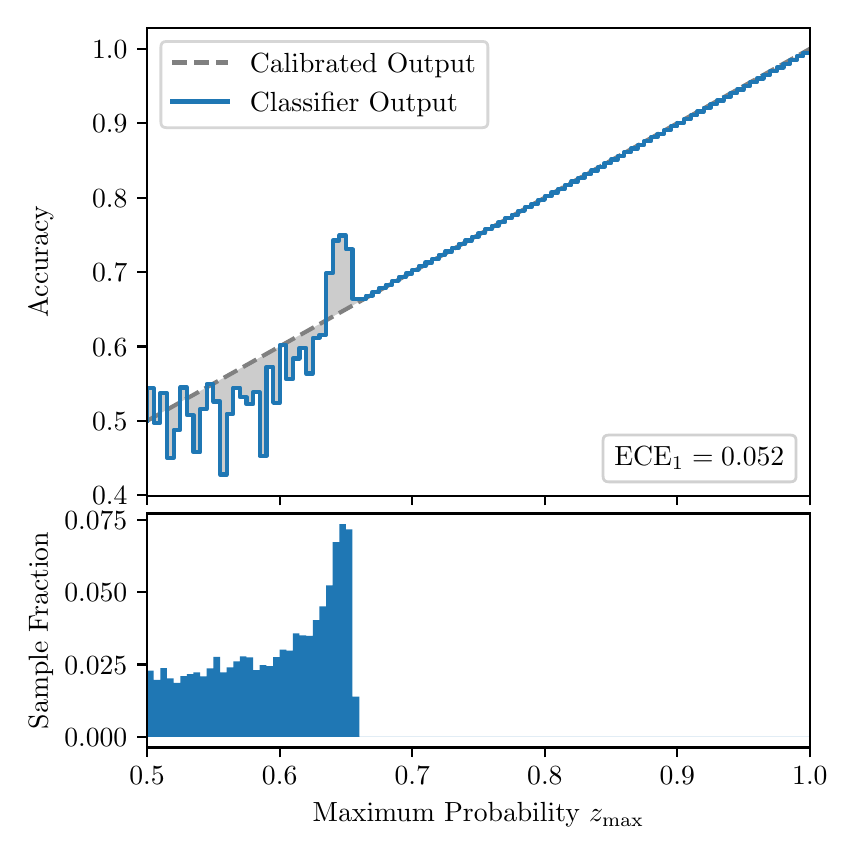\begingroup%
\makeatletter%
\begin{pgfpicture}%
\pgfpathrectangle{\pgfpointorigin}{\pgfqpoint{4.0in}{4.0in}}%
\pgfusepath{use as bounding box, clip}%
\begin{pgfscope}%
\pgfsetbuttcap%
\pgfsetmiterjoin%
\definecolor{currentfill}{rgb}{1.0,1.0,1.0}%
\pgfsetfillcolor{currentfill}%
\pgfsetlinewidth{0.0pt}%
\definecolor{currentstroke}{rgb}{1.0,1.0,1.0}%
\pgfsetstrokecolor{currentstroke}%
\pgfsetdash{}{0pt}%
\pgfpathmoveto{\pgfqpoint{0.0in}{0.0in}}%
\pgfpathlineto{\pgfqpoint{4.0in}{0.0in}}%
\pgfpathlineto{\pgfqpoint{4.0in}{4.0in}}%
\pgfpathlineto{\pgfqpoint{0.0in}{4.0in}}%
\pgfpathclose%
\pgfusepath{fill}%
\end{pgfscope}%
\begin{pgfscope}%
\pgfsetbuttcap%
\pgfsetmiterjoin%
\definecolor{currentfill}{rgb}{1.0,1.0,1.0}%
\pgfsetfillcolor{currentfill}%
\pgfsetlinewidth{0.0pt}%
\definecolor{currentstroke}{rgb}{0.0,0.0,0.0}%
\pgfsetstrokecolor{currentstroke}%
\pgfsetstrokeopacity{0.0}%
\pgfsetdash{}{0pt}%
\pgfpathmoveto{\pgfqpoint{0.597in}{1.66in}}%
\pgfpathlineto{\pgfqpoint{3.911in}{1.66in}}%
\pgfpathlineto{\pgfqpoint{3.911in}{4.0in}}%
\pgfpathlineto{\pgfqpoint{0.597in}{4.0in}}%
\pgfpathclose%
\pgfusepath{fill}%
\end{pgfscope}%
\begin{pgfscope}%
\pgfpathrectangle{\pgfqpoint{0.597in}{1.66in}}{\pgfqpoint{3.314in}{2.34in}}%
\pgfusepath{clip}%
\pgfsetbuttcap%
\pgfsetroundjoin%
\definecolor{currentfill}{rgb}{0.0,0.0,0.0}%
\pgfsetfillcolor{currentfill}%
\pgfsetfillopacity{0.2}%
\pgfsetlinewidth{0.0pt}%
\definecolor{currentstroke}{rgb}{0.0,0.0,0.0}%
\pgfsetstrokecolor{currentstroke}%
\pgfsetdash{}{0pt}%
\pgfpathmoveto{\pgfqpoint{0.6in}{2.197in}}%
\pgfpathlineto{\pgfqpoint{0.6in}{2.036in}}%
\pgfpathlineto{\pgfqpoint{0.604in}{2.038in}}%
\pgfpathlineto{\pgfqpoint{0.607in}{2.04in}}%
\pgfpathlineto{\pgfqpoint{0.61in}{2.042in}}%
\pgfpathlineto{\pgfqpoint{0.614in}{2.044in}}%
\pgfpathlineto{\pgfqpoint{0.617in}{2.045in}}%
\pgfpathlineto{\pgfqpoint{0.62in}{2.047in}}%
\pgfpathlineto{\pgfqpoint{0.624in}{2.049in}}%
\pgfpathlineto{\pgfqpoint{0.627in}{2.051in}}%
\pgfpathlineto{\pgfqpoint{0.63in}{2.053in}}%
\pgfpathlineto{\pgfqpoint{0.634in}{2.055in}}%
\pgfpathlineto{\pgfqpoint{0.637in}{2.057in}}%
\pgfpathlineto{\pgfqpoint{0.64in}{2.058in}}%
\pgfpathlineto{\pgfqpoint{0.643in}{2.06in}}%
\pgfpathlineto{\pgfqpoint{0.647in}{2.062in}}%
\pgfpathlineto{\pgfqpoint{0.65in}{2.064in}}%
\pgfpathlineto{\pgfqpoint{0.653in}{2.066in}}%
\pgfpathlineto{\pgfqpoint{0.657in}{2.068in}}%
\pgfpathlineto{\pgfqpoint{0.66in}{2.07in}}%
\pgfpathlineto{\pgfqpoint{0.663in}{2.071in}}%
\pgfpathlineto{\pgfqpoint{0.667in}{2.073in}}%
\pgfpathlineto{\pgfqpoint{0.67in}{2.075in}}%
\pgfpathlineto{\pgfqpoint{0.673in}{2.077in}}%
\pgfpathlineto{\pgfqpoint{0.677in}{2.079in}}%
\pgfpathlineto{\pgfqpoint{0.68in}{2.081in}}%
\pgfpathlineto{\pgfqpoint{0.683in}{2.083in}}%
\pgfpathlineto{\pgfqpoint{0.687in}{2.084in}}%
\pgfpathlineto{\pgfqpoint{0.69in}{2.086in}}%
\pgfpathlineto{\pgfqpoint{0.693in}{2.088in}}%
\pgfpathlineto{\pgfqpoint{0.697in}{2.09in}}%
\pgfpathlineto{\pgfqpoint{0.7in}{2.092in}}%
\pgfpathlineto{\pgfqpoint{0.703in}{2.094in}}%
\pgfpathlineto{\pgfqpoint{0.707in}{2.096in}}%
\pgfpathlineto{\pgfqpoint{0.71in}{2.098in}}%
\pgfpathlineto{\pgfqpoint{0.713in}{2.099in}}%
\pgfpathlineto{\pgfqpoint{0.716in}{2.101in}}%
\pgfpathlineto{\pgfqpoint{0.72in}{2.103in}}%
\pgfpathlineto{\pgfqpoint{0.723in}{2.105in}}%
\pgfpathlineto{\pgfqpoint{0.726in}{2.107in}}%
\pgfpathlineto{\pgfqpoint{0.73in}{2.109in}}%
\pgfpathlineto{\pgfqpoint{0.733in}{2.111in}}%
\pgfpathlineto{\pgfqpoint{0.736in}{2.112in}}%
\pgfpathlineto{\pgfqpoint{0.74in}{2.114in}}%
\pgfpathlineto{\pgfqpoint{0.743in}{2.116in}}%
\pgfpathlineto{\pgfqpoint{0.746in}{2.118in}}%
\pgfpathlineto{\pgfqpoint{0.75in}{2.12in}}%
\pgfpathlineto{\pgfqpoint{0.753in}{2.122in}}%
\pgfpathlineto{\pgfqpoint{0.756in}{2.124in}}%
\pgfpathlineto{\pgfqpoint{0.76in}{2.125in}}%
\pgfpathlineto{\pgfqpoint{0.763in}{2.127in}}%
\pgfpathlineto{\pgfqpoint{0.766in}{2.129in}}%
\pgfpathlineto{\pgfqpoint{0.77in}{2.131in}}%
\pgfpathlineto{\pgfqpoint{0.773in}{2.133in}}%
\pgfpathlineto{\pgfqpoint{0.776in}{2.135in}}%
\pgfpathlineto{\pgfqpoint{0.78in}{2.137in}}%
\pgfpathlineto{\pgfqpoint{0.783in}{2.138in}}%
\pgfpathlineto{\pgfqpoint{0.786in}{2.14in}}%
\pgfpathlineto{\pgfqpoint{0.789in}{2.142in}}%
\pgfpathlineto{\pgfqpoint{0.793in}{2.144in}}%
\pgfpathlineto{\pgfqpoint{0.796in}{2.146in}}%
\pgfpathlineto{\pgfqpoint{0.799in}{2.148in}}%
\pgfpathlineto{\pgfqpoint{0.803in}{2.15in}}%
\pgfpathlineto{\pgfqpoint{0.806in}{2.151in}}%
\pgfpathlineto{\pgfqpoint{0.809in}{2.153in}}%
\pgfpathlineto{\pgfqpoint{0.813in}{2.155in}}%
\pgfpathlineto{\pgfqpoint{0.816in}{2.157in}}%
\pgfpathlineto{\pgfqpoint{0.819in}{2.159in}}%
\pgfpathlineto{\pgfqpoint{0.823in}{2.161in}}%
\pgfpathlineto{\pgfqpoint{0.826in}{2.163in}}%
\pgfpathlineto{\pgfqpoint{0.829in}{2.165in}}%
\pgfpathlineto{\pgfqpoint{0.833in}{2.166in}}%
\pgfpathlineto{\pgfqpoint{0.836in}{2.168in}}%
\pgfpathlineto{\pgfqpoint{0.839in}{2.17in}}%
\pgfpathlineto{\pgfqpoint{0.843in}{2.172in}}%
\pgfpathlineto{\pgfqpoint{0.846in}{2.174in}}%
\pgfpathlineto{\pgfqpoint{0.849in}{2.176in}}%
\pgfpathlineto{\pgfqpoint{0.853in}{2.178in}}%
\pgfpathlineto{\pgfqpoint{0.856in}{2.179in}}%
\pgfpathlineto{\pgfqpoint{0.859in}{2.181in}}%
\pgfpathlineto{\pgfqpoint{0.862in}{2.183in}}%
\pgfpathlineto{\pgfqpoint{0.866in}{2.185in}}%
\pgfpathlineto{\pgfqpoint{0.869in}{2.187in}}%
\pgfpathlineto{\pgfqpoint{0.872in}{2.189in}}%
\pgfpathlineto{\pgfqpoint{0.876in}{2.191in}}%
\pgfpathlineto{\pgfqpoint{0.879in}{2.192in}}%
\pgfpathlineto{\pgfqpoint{0.882in}{2.194in}}%
\pgfpathlineto{\pgfqpoint{0.886in}{2.196in}}%
\pgfpathlineto{\pgfqpoint{0.889in}{2.198in}}%
\pgfpathlineto{\pgfqpoint{0.892in}{2.2in}}%
\pgfpathlineto{\pgfqpoint{0.896in}{2.202in}}%
\pgfpathlineto{\pgfqpoint{0.899in}{2.204in}}%
\pgfpathlineto{\pgfqpoint{0.902in}{2.205in}}%
\pgfpathlineto{\pgfqpoint{0.906in}{2.207in}}%
\pgfpathlineto{\pgfqpoint{0.909in}{2.209in}}%
\pgfpathlineto{\pgfqpoint{0.912in}{2.211in}}%
\pgfpathlineto{\pgfqpoint{0.916in}{2.213in}}%
\pgfpathlineto{\pgfqpoint{0.919in}{2.215in}}%
\pgfpathlineto{\pgfqpoint{0.922in}{2.217in}}%
\pgfpathlineto{\pgfqpoint{0.925in}{2.218in}}%
\pgfpathlineto{\pgfqpoint{0.929in}{2.22in}}%
\pgfpathlineto{\pgfqpoint{0.932in}{2.222in}}%
\pgfpathlineto{\pgfqpoint{0.935in}{2.224in}}%
\pgfpathlineto{\pgfqpoint{0.939in}{2.226in}}%
\pgfpathlineto{\pgfqpoint{0.942in}{2.228in}}%
\pgfpathlineto{\pgfqpoint{0.945in}{2.23in}}%
\pgfpathlineto{\pgfqpoint{0.949in}{2.232in}}%
\pgfpathlineto{\pgfqpoint{0.952in}{2.233in}}%
\pgfpathlineto{\pgfqpoint{0.955in}{2.235in}}%
\pgfpathlineto{\pgfqpoint{0.959in}{2.237in}}%
\pgfpathlineto{\pgfqpoint{0.962in}{2.239in}}%
\pgfpathlineto{\pgfqpoint{0.965in}{2.241in}}%
\pgfpathlineto{\pgfqpoint{0.969in}{2.243in}}%
\pgfpathlineto{\pgfqpoint{0.972in}{2.245in}}%
\pgfpathlineto{\pgfqpoint{0.975in}{2.246in}}%
\pgfpathlineto{\pgfqpoint{0.979in}{2.248in}}%
\pgfpathlineto{\pgfqpoint{0.982in}{2.25in}}%
\pgfpathlineto{\pgfqpoint{0.985in}{2.252in}}%
\pgfpathlineto{\pgfqpoint{0.989in}{2.254in}}%
\pgfpathlineto{\pgfqpoint{0.992in}{2.256in}}%
\pgfpathlineto{\pgfqpoint{0.995in}{2.258in}}%
\pgfpathlineto{\pgfqpoint{0.998in}{2.259in}}%
\pgfpathlineto{\pgfqpoint{1.002in}{2.261in}}%
\pgfpathlineto{\pgfqpoint{1.005in}{2.263in}}%
\pgfpathlineto{\pgfqpoint{1.008in}{2.265in}}%
\pgfpathlineto{\pgfqpoint{1.012in}{2.267in}}%
\pgfpathlineto{\pgfqpoint{1.015in}{2.269in}}%
\pgfpathlineto{\pgfqpoint{1.018in}{2.271in}}%
\pgfpathlineto{\pgfqpoint{1.022in}{2.272in}}%
\pgfpathlineto{\pgfqpoint{1.025in}{2.274in}}%
\pgfpathlineto{\pgfqpoint{1.028in}{2.276in}}%
\pgfpathlineto{\pgfqpoint{1.032in}{2.278in}}%
\pgfpathlineto{\pgfqpoint{1.035in}{2.28in}}%
\pgfpathlineto{\pgfqpoint{1.038in}{2.282in}}%
\pgfpathlineto{\pgfqpoint{1.042in}{2.284in}}%
\pgfpathlineto{\pgfqpoint{1.045in}{2.285in}}%
\pgfpathlineto{\pgfqpoint{1.048in}{2.287in}}%
\pgfpathlineto{\pgfqpoint{1.052in}{2.289in}}%
\pgfpathlineto{\pgfqpoint{1.055in}{2.291in}}%
\pgfpathlineto{\pgfqpoint{1.058in}{2.293in}}%
\pgfpathlineto{\pgfqpoint{1.062in}{2.295in}}%
\pgfpathlineto{\pgfqpoint{1.065in}{2.297in}}%
\pgfpathlineto{\pgfqpoint{1.068in}{2.299in}}%
\pgfpathlineto{\pgfqpoint{1.071in}{2.3in}}%
\pgfpathlineto{\pgfqpoint{1.075in}{2.302in}}%
\pgfpathlineto{\pgfqpoint{1.078in}{2.304in}}%
\pgfpathlineto{\pgfqpoint{1.081in}{2.306in}}%
\pgfpathlineto{\pgfqpoint{1.085in}{2.308in}}%
\pgfpathlineto{\pgfqpoint{1.088in}{2.31in}}%
\pgfpathlineto{\pgfqpoint{1.091in}{2.312in}}%
\pgfpathlineto{\pgfqpoint{1.095in}{2.313in}}%
\pgfpathlineto{\pgfqpoint{1.098in}{2.315in}}%
\pgfpathlineto{\pgfqpoint{1.101in}{2.317in}}%
\pgfpathlineto{\pgfqpoint{1.105in}{2.319in}}%
\pgfpathlineto{\pgfqpoint{1.108in}{2.321in}}%
\pgfpathlineto{\pgfqpoint{1.111in}{2.323in}}%
\pgfpathlineto{\pgfqpoint{1.115in}{2.325in}}%
\pgfpathlineto{\pgfqpoint{1.118in}{2.326in}}%
\pgfpathlineto{\pgfqpoint{1.121in}{2.328in}}%
\pgfpathlineto{\pgfqpoint{1.125in}{2.33in}}%
\pgfpathlineto{\pgfqpoint{1.128in}{2.332in}}%
\pgfpathlineto{\pgfqpoint{1.131in}{2.334in}}%
\pgfpathlineto{\pgfqpoint{1.134in}{2.336in}}%
\pgfpathlineto{\pgfqpoint{1.138in}{2.338in}}%
\pgfpathlineto{\pgfqpoint{1.141in}{2.339in}}%
\pgfpathlineto{\pgfqpoint{1.144in}{2.341in}}%
\pgfpathlineto{\pgfqpoint{1.148in}{2.343in}}%
\pgfpathlineto{\pgfqpoint{1.151in}{2.345in}}%
\pgfpathlineto{\pgfqpoint{1.154in}{2.347in}}%
\pgfpathlineto{\pgfqpoint{1.158in}{2.349in}}%
\pgfpathlineto{\pgfqpoint{1.161in}{2.351in}}%
\pgfpathlineto{\pgfqpoint{1.164in}{2.353in}}%
\pgfpathlineto{\pgfqpoint{1.168in}{2.354in}}%
\pgfpathlineto{\pgfqpoint{1.171in}{2.356in}}%
\pgfpathlineto{\pgfqpoint{1.174in}{2.358in}}%
\pgfpathlineto{\pgfqpoint{1.178in}{2.36in}}%
\pgfpathlineto{\pgfqpoint{1.181in}{2.362in}}%
\pgfpathlineto{\pgfqpoint{1.184in}{2.364in}}%
\pgfpathlineto{\pgfqpoint{1.188in}{2.366in}}%
\pgfpathlineto{\pgfqpoint{1.191in}{2.367in}}%
\pgfpathlineto{\pgfqpoint{1.194in}{2.369in}}%
\pgfpathlineto{\pgfqpoint{1.198in}{2.371in}}%
\pgfpathlineto{\pgfqpoint{1.201in}{2.373in}}%
\pgfpathlineto{\pgfqpoint{1.204in}{2.375in}}%
\pgfpathlineto{\pgfqpoint{1.207in}{2.377in}}%
\pgfpathlineto{\pgfqpoint{1.211in}{2.379in}}%
\pgfpathlineto{\pgfqpoint{1.214in}{2.38in}}%
\pgfpathlineto{\pgfqpoint{1.217in}{2.382in}}%
\pgfpathlineto{\pgfqpoint{1.221in}{2.384in}}%
\pgfpathlineto{\pgfqpoint{1.224in}{2.386in}}%
\pgfpathlineto{\pgfqpoint{1.227in}{2.388in}}%
\pgfpathlineto{\pgfqpoint{1.231in}{2.39in}}%
\pgfpathlineto{\pgfqpoint{1.234in}{2.392in}}%
\pgfpathlineto{\pgfqpoint{1.237in}{2.393in}}%
\pgfpathlineto{\pgfqpoint{1.241in}{2.395in}}%
\pgfpathlineto{\pgfqpoint{1.244in}{2.397in}}%
\pgfpathlineto{\pgfqpoint{1.247in}{2.399in}}%
\pgfpathlineto{\pgfqpoint{1.251in}{2.401in}}%
\pgfpathlineto{\pgfqpoint{1.254in}{2.403in}}%
\pgfpathlineto{\pgfqpoint{1.257in}{2.405in}}%
\pgfpathlineto{\pgfqpoint{1.261in}{2.406in}}%
\pgfpathlineto{\pgfqpoint{1.264in}{2.408in}}%
\pgfpathlineto{\pgfqpoint{1.267in}{2.41in}}%
\pgfpathlineto{\pgfqpoint{1.271in}{2.412in}}%
\pgfpathlineto{\pgfqpoint{1.274in}{2.414in}}%
\pgfpathlineto{\pgfqpoint{1.277in}{2.416in}}%
\pgfpathlineto{\pgfqpoint{1.28in}{2.418in}}%
\pgfpathlineto{\pgfqpoint{1.284in}{2.42in}}%
\pgfpathlineto{\pgfqpoint{1.287in}{2.421in}}%
\pgfpathlineto{\pgfqpoint{1.29in}{2.423in}}%
\pgfpathlineto{\pgfqpoint{1.294in}{2.425in}}%
\pgfpathlineto{\pgfqpoint{1.297in}{2.427in}}%
\pgfpathlineto{\pgfqpoint{1.3in}{2.429in}}%
\pgfpathlineto{\pgfqpoint{1.304in}{2.431in}}%
\pgfpathlineto{\pgfqpoint{1.307in}{2.433in}}%
\pgfpathlineto{\pgfqpoint{1.31in}{2.434in}}%
\pgfpathlineto{\pgfqpoint{1.314in}{2.436in}}%
\pgfpathlineto{\pgfqpoint{1.317in}{2.438in}}%
\pgfpathlineto{\pgfqpoint{1.32in}{2.44in}}%
\pgfpathlineto{\pgfqpoint{1.324in}{2.442in}}%
\pgfpathlineto{\pgfqpoint{1.327in}{2.444in}}%
\pgfpathlineto{\pgfqpoint{1.33in}{2.446in}}%
\pgfpathlineto{\pgfqpoint{1.334in}{2.447in}}%
\pgfpathlineto{\pgfqpoint{1.337in}{2.449in}}%
\pgfpathlineto{\pgfqpoint{1.34in}{2.451in}}%
\pgfpathlineto{\pgfqpoint{1.343in}{2.453in}}%
\pgfpathlineto{\pgfqpoint{1.347in}{2.455in}}%
\pgfpathlineto{\pgfqpoint{1.35in}{2.457in}}%
\pgfpathlineto{\pgfqpoint{1.353in}{2.459in}}%
\pgfpathlineto{\pgfqpoint{1.357in}{2.46in}}%
\pgfpathlineto{\pgfqpoint{1.36in}{2.462in}}%
\pgfpathlineto{\pgfqpoint{1.363in}{2.464in}}%
\pgfpathlineto{\pgfqpoint{1.367in}{2.466in}}%
\pgfpathlineto{\pgfqpoint{1.37in}{2.468in}}%
\pgfpathlineto{\pgfqpoint{1.373in}{2.47in}}%
\pgfpathlineto{\pgfqpoint{1.377in}{2.472in}}%
\pgfpathlineto{\pgfqpoint{1.38in}{2.473in}}%
\pgfpathlineto{\pgfqpoint{1.383in}{2.475in}}%
\pgfpathlineto{\pgfqpoint{1.387in}{2.477in}}%
\pgfpathlineto{\pgfqpoint{1.39in}{2.479in}}%
\pgfpathlineto{\pgfqpoint{1.393in}{2.481in}}%
\pgfpathlineto{\pgfqpoint{1.397in}{2.483in}}%
\pgfpathlineto{\pgfqpoint{1.4in}{2.485in}}%
\pgfpathlineto{\pgfqpoint{1.403in}{2.487in}}%
\pgfpathlineto{\pgfqpoint{1.407in}{2.488in}}%
\pgfpathlineto{\pgfqpoint{1.41in}{2.49in}}%
\pgfpathlineto{\pgfqpoint{1.413in}{2.492in}}%
\pgfpathlineto{\pgfqpoint{1.416in}{2.494in}}%
\pgfpathlineto{\pgfqpoint{1.42in}{2.496in}}%
\pgfpathlineto{\pgfqpoint{1.423in}{2.498in}}%
\pgfpathlineto{\pgfqpoint{1.426in}{2.5in}}%
\pgfpathlineto{\pgfqpoint{1.43in}{2.501in}}%
\pgfpathlineto{\pgfqpoint{1.433in}{2.503in}}%
\pgfpathlineto{\pgfqpoint{1.436in}{2.505in}}%
\pgfpathlineto{\pgfqpoint{1.44in}{2.507in}}%
\pgfpathlineto{\pgfqpoint{1.443in}{2.509in}}%
\pgfpathlineto{\pgfqpoint{1.446in}{2.511in}}%
\pgfpathlineto{\pgfqpoint{1.45in}{2.513in}}%
\pgfpathlineto{\pgfqpoint{1.453in}{2.514in}}%
\pgfpathlineto{\pgfqpoint{1.456in}{2.516in}}%
\pgfpathlineto{\pgfqpoint{1.46in}{2.518in}}%
\pgfpathlineto{\pgfqpoint{1.463in}{2.52in}}%
\pgfpathlineto{\pgfqpoint{1.466in}{2.522in}}%
\pgfpathlineto{\pgfqpoint{1.47in}{2.524in}}%
\pgfpathlineto{\pgfqpoint{1.473in}{2.526in}}%
\pgfpathlineto{\pgfqpoint{1.476in}{2.527in}}%
\pgfpathlineto{\pgfqpoint{1.48in}{2.529in}}%
\pgfpathlineto{\pgfqpoint{1.483in}{2.531in}}%
\pgfpathlineto{\pgfqpoint{1.486in}{2.533in}}%
\pgfpathlineto{\pgfqpoint{1.489in}{2.535in}}%
\pgfpathlineto{\pgfqpoint{1.493in}{2.537in}}%
\pgfpathlineto{\pgfqpoint{1.496in}{2.539in}}%
\pgfpathlineto{\pgfqpoint{1.499in}{2.54in}}%
\pgfpathlineto{\pgfqpoint{1.503in}{2.542in}}%
\pgfpathlineto{\pgfqpoint{1.506in}{2.544in}}%
\pgfpathlineto{\pgfqpoint{1.509in}{2.546in}}%
\pgfpathlineto{\pgfqpoint{1.513in}{2.548in}}%
\pgfpathlineto{\pgfqpoint{1.516in}{2.55in}}%
\pgfpathlineto{\pgfqpoint{1.519in}{2.552in}}%
\pgfpathlineto{\pgfqpoint{1.523in}{2.554in}}%
\pgfpathlineto{\pgfqpoint{1.526in}{2.555in}}%
\pgfpathlineto{\pgfqpoint{1.529in}{2.557in}}%
\pgfpathlineto{\pgfqpoint{1.533in}{2.559in}}%
\pgfpathlineto{\pgfqpoint{1.536in}{2.561in}}%
\pgfpathlineto{\pgfqpoint{1.539in}{2.563in}}%
\pgfpathlineto{\pgfqpoint{1.543in}{2.565in}}%
\pgfpathlineto{\pgfqpoint{1.546in}{2.567in}}%
\pgfpathlineto{\pgfqpoint{1.549in}{2.568in}}%
\pgfpathlineto{\pgfqpoint{1.553in}{2.57in}}%
\pgfpathlineto{\pgfqpoint{1.556in}{2.572in}}%
\pgfpathlineto{\pgfqpoint{1.559in}{2.574in}}%
\pgfpathlineto{\pgfqpoint{1.562in}{2.576in}}%
\pgfpathlineto{\pgfqpoint{1.566in}{2.578in}}%
\pgfpathlineto{\pgfqpoint{1.569in}{2.58in}}%
\pgfpathlineto{\pgfqpoint{1.572in}{2.581in}}%
\pgfpathlineto{\pgfqpoint{1.576in}{2.583in}}%
\pgfpathlineto{\pgfqpoint{1.579in}{2.585in}}%
\pgfpathlineto{\pgfqpoint{1.582in}{2.587in}}%
\pgfpathlineto{\pgfqpoint{1.586in}{2.589in}}%
\pgfpathlineto{\pgfqpoint{1.589in}{2.591in}}%
\pgfpathlineto{\pgfqpoint{1.592in}{2.593in}}%
\pgfpathlineto{\pgfqpoint{1.596in}{2.594in}}%
\pgfpathlineto{\pgfqpoint{1.599in}{2.596in}}%
\pgfpathlineto{\pgfqpoint{1.602in}{2.598in}}%
\pgfpathlineto{\pgfqpoint{1.606in}{2.6in}}%
\pgfpathlineto{\pgfqpoint{1.609in}{2.602in}}%
\pgfpathlineto{\pgfqpoint{1.612in}{2.604in}}%
\pgfpathlineto{\pgfqpoint{1.616in}{2.606in}}%
\pgfpathlineto{\pgfqpoint{1.619in}{2.607in}}%
\pgfpathlineto{\pgfqpoint{1.622in}{2.609in}}%
\pgfpathlineto{\pgfqpoint{1.625in}{2.611in}}%
\pgfpathlineto{\pgfqpoint{1.629in}{2.613in}}%
\pgfpathlineto{\pgfqpoint{1.632in}{2.615in}}%
\pgfpathlineto{\pgfqpoint{1.635in}{2.617in}}%
\pgfpathlineto{\pgfqpoint{1.639in}{2.619in}}%
\pgfpathlineto{\pgfqpoint{1.642in}{2.621in}}%
\pgfpathlineto{\pgfqpoint{1.645in}{2.622in}}%
\pgfpathlineto{\pgfqpoint{1.649in}{2.624in}}%
\pgfpathlineto{\pgfqpoint{1.652in}{2.626in}}%
\pgfpathlineto{\pgfqpoint{1.655in}{2.628in}}%
\pgfpathlineto{\pgfqpoint{1.659in}{2.63in}}%
\pgfpathlineto{\pgfqpoint{1.662in}{2.632in}}%
\pgfpathlineto{\pgfqpoint{1.665in}{2.634in}}%
\pgfpathlineto{\pgfqpoint{1.669in}{2.635in}}%
\pgfpathlineto{\pgfqpoint{1.672in}{2.637in}}%
\pgfpathlineto{\pgfqpoint{1.675in}{2.639in}}%
\pgfpathlineto{\pgfqpoint{1.679in}{2.641in}}%
\pgfpathlineto{\pgfqpoint{1.682in}{2.643in}}%
\pgfpathlineto{\pgfqpoint{1.685in}{2.645in}}%
\pgfpathlineto{\pgfqpoint{1.689in}{2.647in}}%
\pgfpathlineto{\pgfqpoint{1.692in}{2.648in}}%
\pgfpathlineto{\pgfqpoint{1.695in}{2.65in}}%
\pgfpathlineto{\pgfqpoint{1.698in}{2.652in}}%
\pgfpathlineto{\pgfqpoint{1.702in}{2.654in}}%
\pgfpathlineto{\pgfqpoint{1.705in}{2.656in}}%
\pgfpathlineto{\pgfqpoint{1.708in}{2.658in}}%
\pgfpathlineto{\pgfqpoint{1.712in}{2.66in}}%
\pgfpathlineto{\pgfqpoint{1.715in}{2.661in}}%
\pgfpathlineto{\pgfqpoint{1.718in}{2.663in}}%
\pgfpathlineto{\pgfqpoint{1.722in}{2.665in}}%
\pgfpathlineto{\pgfqpoint{1.725in}{2.667in}}%
\pgfpathlineto{\pgfqpoint{1.728in}{2.669in}}%
\pgfpathlineto{\pgfqpoint{1.732in}{2.671in}}%
\pgfpathlineto{\pgfqpoint{1.735in}{2.673in}}%
\pgfpathlineto{\pgfqpoint{1.738in}{2.674in}}%
\pgfpathlineto{\pgfqpoint{1.742in}{2.676in}}%
\pgfpathlineto{\pgfqpoint{1.745in}{2.678in}}%
\pgfpathlineto{\pgfqpoint{1.748in}{2.68in}}%
\pgfpathlineto{\pgfqpoint{1.752in}{2.682in}}%
\pgfpathlineto{\pgfqpoint{1.755in}{2.684in}}%
\pgfpathlineto{\pgfqpoint{1.758in}{2.686in}}%
\pgfpathlineto{\pgfqpoint{1.762in}{2.688in}}%
\pgfpathlineto{\pgfqpoint{1.765in}{2.689in}}%
\pgfpathlineto{\pgfqpoint{1.768in}{2.691in}}%
\pgfpathlineto{\pgfqpoint{1.771in}{2.693in}}%
\pgfpathlineto{\pgfqpoint{1.775in}{2.695in}}%
\pgfpathlineto{\pgfqpoint{1.778in}{2.697in}}%
\pgfpathlineto{\pgfqpoint{1.781in}{2.699in}}%
\pgfpathlineto{\pgfqpoint{1.785in}{2.701in}}%
\pgfpathlineto{\pgfqpoint{1.788in}{2.702in}}%
\pgfpathlineto{\pgfqpoint{1.791in}{2.704in}}%
\pgfpathlineto{\pgfqpoint{1.795in}{2.706in}}%
\pgfpathlineto{\pgfqpoint{1.798in}{2.708in}}%
\pgfpathlineto{\pgfqpoint{1.801in}{2.71in}}%
\pgfpathlineto{\pgfqpoint{1.805in}{2.712in}}%
\pgfpathlineto{\pgfqpoint{1.808in}{2.714in}}%
\pgfpathlineto{\pgfqpoint{1.811in}{2.715in}}%
\pgfpathlineto{\pgfqpoint{1.815in}{2.717in}}%
\pgfpathlineto{\pgfqpoint{1.818in}{2.719in}}%
\pgfpathlineto{\pgfqpoint{1.821in}{2.721in}}%
\pgfpathlineto{\pgfqpoint{1.825in}{2.723in}}%
\pgfpathlineto{\pgfqpoint{1.828in}{2.725in}}%
\pgfpathlineto{\pgfqpoint{1.831in}{2.727in}}%
\pgfpathlineto{\pgfqpoint{1.834in}{2.728in}}%
\pgfpathlineto{\pgfqpoint{1.838in}{2.73in}}%
\pgfpathlineto{\pgfqpoint{1.841in}{2.732in}}%
\pgfpathlineto{\pgfqpoint{1.844in}{2.734in}}%
\pgfpathlineto{\pgfqpoint{1.848in}{2.736in}}%
\pgfpathlineto{\pgfqpoint{1.851in}{2.738in}}%
\pgfpathlineto{\pgfqpoint{1.854in}{2.74in}}%
\pgfpathlineto{\pgfqpoint{1.858in}{2.742in}}%
\pgfpathlineto{\pgfqpoint{1.861in}{2.743in}}%
\pgfpathlineto{\pgfqpoint{1.864in}{2.745in}}%
\pgfpathlineto{\pgfqpoint{1.868in}{2.747in}}%
\pgfpathlineto{\pgfqpoint{1.871in}{2.749in}}%
\pgfpathlineto{\pgfqpoint{1.874in}{2.751in}}%
\pgfpathlineto{\pgfqpoint{1.878in}{2.753in}}%
\pgfpathlineto{\pgfqpoint{1.881in}{2.755in}}%
\pgfpathlineto{\pgfqpoint{1.884in}{2.756in}}%
\pgfpathlineto{\pgfqpoint{1.888in}{2.758in}}%
\pgfpathlineto{\pgfqpoint{1.891in}{2.76in}}%
\pgfpathlineto{\pgfqpoint{1.894in}{2.762in}}%
\pgfpathlineto{\pgfqpoint{1.898in}{2.764in}}%
\pgfpathlineto{\pgfqpoint{1.901in}{2.766in}}%
\pgfpathlineto{\pgfqpoint{1.904in}{2.768in}}%
\pgfpathlineto{\pgfqpoint{1.907in}{2.769in}}%
\pgfpathlineto{\pgfqpoint{1.911in}{2.771in}}%
\pgfpathlineto{\pgfqpoint{1.914in}{2.773in}}%
\pgfpathlineto{\pgfqpoint{1.917in}{2.775in}}%
\pgfpathlineto{\pgfqpoint{1.921in}{2.777in}}%
\pgfpathlineto{\pgfqpoint{1.924in}{2.779in}}%
\pgfpathlineto{\pgfqpoint{1.927in}{2.781in}}%
\pgfpathlineto{\pgfqpoint{1.931in}{2.782in}}%
\pgfpathlineto{\pgfqpoint{1.934in}{2.784in}}%
\pgfpathlineto{\pgfqpoint{1.937in}{2.786in}}%
\pgfpathlineto{\pgfqpoint{1.941in}{2.788in}}%
\pgfpathlineto{\pgfqpoint{1.944in}{2.79in}}%
\pgfpathlineto{\pgfqpoint{1.947in}{2.792in}}%
\pgfpathlineto{\pgfqpoint{1.951in}{2.794in}}%
\pgfpathlineto{\pgfqpoint{1.954in}{2.795in}}%
\pgfpathlineto{\pgfqpoint{1.957in}{2.797in}}%
\pgfpathlineto{\pgfqpoint{1.961in}{2.799in}}%
\pgfpathlineto{\pgfqpoint{1.964in}{2.801in}}%
\pgfpathlineto{\pgfqpoint{1.967in}{2.803in}}%
\pgfpathlineto{\pgfqpoint{1.971in}{2.805in}}%
\pgfpathlineto{\pgfqpoint{1.974in}{2.807in}}%
\pgfpathlineto{\pgfqpoint{1.977in}{2.809in}}%
\pgfpathlineto{\pgfqpoint{1.98in}{2.81in}}%
\pgfpathlineto{\pgfqpoint{1.984in}{2.812in}}%
\pgfpathlineto{\pgfqpoint{1.987in}{2.814in}}%
\pgfpathlineto{\pgfqpoint{1.99in}{2.816in}}%
\pgfpathlineto{\pgfqpoint{1.994in}{2.818in}}%
\pgfpathlineto{\pgfqpoint{1.997in}{2.82in}}%
\pgfpathlineto{\pgfqpoint{2.0in}{2.822in}}%
\pgfpathlineto{\pgfqpoint{2.004in}{2.823in}}%
\pgfpathlineto{\pgfqpoint{2.007in}{2.825in}}%
\pgfpathlineto{\pgfqpoint{2.01in}{2.827in}}%
\pgfpathlineto{\pgfqpoint{2.014in}{2.829in}}%
\pgfpathlineto{\pgfqpoint{2.017in}{2.831in}}%
\pgfpathlineto{\pgfqpoint{2.02in}{2.833in}}%
\pgfpathlineto{\pgfqpoint{2.024in}{2.835in}}%
\pgfpathlineto{\pgfqpoint{2.027in}{2.836in}}%
\pgfpathlineto{\pgfqpoint{2.03in}{2.838in}}%
\pgfpathlineto{\pgfqpoint{2.034in}{2.84in}}%
\pgfpathlineto{\pgfqpoint{2.037in}{2.842in}}%
\pgfpathlineto{\pgfqpoint{2.04in}{2.844in}}%
\pgfpathlineto{\pgfqpoint{2.043in}{2.846in}}%
\pgfpathlineto{\pgfqpoint{2.047in}{2.848in}}%
\pgfpathlineto{\pgfqpoint{2.05in}{2.849in}}%
\pgfpathlineto{\pgfqpoint{2.053in}{2.851in}}%
\pgfpathlineto{\pgfqpoint{2.057in}{2.853in}}%
\pgfpathlineto{\pgfqpoint{2.06in}{2.855in}}%
\pgfpathlineto{\pgfqpoint{2.063in}{2.857in}}%
\pgfpathlineto{\pgfqpoint{2.067in}{2.859in}}%
\pgfpathlineto{\pgfqpoint{2.07in}{2.861in}}%
\pgfpathlineto{\pgfqpoint{2.073in}{2.862in}}%
\pgfpathlineto{\pgfqpoint{2.077in}{2.864in}}%
\pgfpathlineto{\pgfqpoint{2.08in}{2.866in}}%
\pgfpathlineto{\pgfqpoint{2.083in}{2.868in}}%
\pgfpathlineto{\pgfqpoint{2.087in}{2.87in}}%
\pgfpathlineto{\pgfqpoint{2.09in}{2.872in}}%
\pgfpathlineto{\pgfqpoint{2.093in}{2.874in}}%
\pgfpathlineto{\pgfqpoint{2.097in}{2.876in}}%
\pgfpathlineto{\pgfqpoint{2.1in}{2.877in}}%
\pgfpathlineto{\pgfqpoint{2.103in}{2.879in}}%
\pgfpathlineto{\pgfqpoint{2.107in}{2.881in}}%
\pgfpathlineto{\pgfqpoint{2.11in}{2.883in}}%
\pgfpathlineto{\pgfqpoint{2.113in}{2.885in}}%
\pgfpathlineto{\pgfqpoint{2.116in}{2.887in}}%
\pgfpathlineto{\pgfqpoint{2.12in}{2.889in}}%
\pgfpathlineto{\pgfqpoint{2.123in}{2.89in}}%
\pgfpathlineto{\pgfqpoint{2.126in}{2.892in}}%
\pgfpathlineto{\pgfqpoint{2.13in}{2.894in}}%
\pgfpathlineto{\pgfqpoint{2.133in}{2.896in}}%
\pgfpathlineto{\pgfqpoint{2.136in}{2.898in}}%
\pgfpathlineto{\pgfqpoint{2.14in}{2.9in}}%
\pgfpathlineto{\pgfqpoint{2.143in}{2.902in}}%
\pgfpathlineto{\pgfqpoint{2.146in}{2.903in}}%
\pgfpathlineto{\pgfqpoint{2.15in}{2.905in}}%
\pgfpathlineto{\pgfqpoint{2.153in}{2.907in}}%
\pgfpathlineto{\pgfqpoint{2.156in}{2.909in}}%
\pgfpathlineto{\pgfqpoint{2.16in}{2.911in}}%
\pgfpathlineto{\pgfqpoint{2.163in}{2.913in}}%
\pgfpathlineto{\pgfqpoint{2.166in}{2.915in}}%
\pgfpathlineto{\pgfqpoint{2.17in}{2.916in}}%
\pgfpathlineto{\pgfqpoint{2.173in}{2.918in}}%
\pgfpathlineto{\pgfqpoint{2.176in}{2.92in}}%
\pgfpathlineto{\pgfqpoint{2.18in}{2.922in}}%
\pgfpathlineto{\pgfqpoint{2.183in}{2.924in}}%
\pgfpathlineto{\pgfqpoint{2.186in}{2.926in}}%
\pgfpathlineto{\pgfqpoint{2.189in}{2.928in}}%
\pgfpathlineto{\pgfqpoint{2.193in}{2.929in}}%
\pgfpathlineto{\pgfqpoint{2.196in}{2.931in}}%
\pgfpathlineto{\pgfqpoint{2.199in}{2.933in}}%
\pgfpathlineto{\pgfqpoint{2.203in}{2.935in}}%
\pgfpathlineto{\pgfqpoint{2.206in}{2.937in}}%
\pgfpathlineto{\pgfqpoint{2.209in}{2.939in}}%
\pgfpathlineto{\pgfqpoint{2.213in}{2.941in}}%
\pgfpathlineto{\pgfqpoint{2.216in}{2.943in}}%
\pgfpathlineto{\pgfqpoint{2.219in}{2.944in}}%
\pgfpathlineto{\pgfqpoint{2.223in}{2.946in}}%
\pgfpathlineto{\pgfqpoint{2.226in}{2.948in}}%
\pgfpathlineto{\pgfqpoint{2.229in}{2.95in}}%
\pgfpathlineto{\pgfqpoint{2.233in}{2.952in}}%
\pgfpathlineto{\pgfqpoint{2.236in}{2.954in}}%
\pgfpathlineto{\pgfqpoint{2.239in}{2.956in}}%
\pgfpathlineto{\pgfqpoint{2.243in}{2.957in}}%
\pgfpathlineto{\pgfqpoint{2.246in}{2.959in}}%
\pgfpathlineto{\pgfqpoint{2.249in}{2.961in}}%
\pgfpathlineto{\pgfqpoint{2.252in}{2.963in}}%
\pgfpathlineto{\pgfqpoint{2.256in}{2.965in}}%
\pgfpathlineto{\pgfqpoint{2.259in}{2.967in}}%
\pgfpathlineto{\pgfqpoint{2.262in}{2.969in}}%
\pgfpathlineto{\pgfqpoint{2.266in}{2.97in}}%
\pgfpathlineto{\pgfqpoint{2.269in}{2.972in}}%
\pgfpathlineto{\pgfqpoint{2.272in}{2.974in}}%
\pgfpathlineto{\pgfqpoint{2.276in}{2.976in}}%
\pgfpathlineto{\pgfqpoint{2.279in}{2.978in}}%
\pgfpathlineto{\pgfqpoint{2.282in}{2.98in}}%
\pgfpathlineto{\pgfqpoint{2.286in}{2.982in}}%
\pgfpathlineto{\pgfqpoint{2.289in}{2.983in}}%
\pgfpathlineto{\pgfqpoint{2.292in}{2.985in}}%
\pgfpathlineto{\pgfqpoint{2.296in}{2.987in}}%
\pgfpathlineto{\pgfqpoint{2.299in}{2.989in}}%
\pgfpathlineto{\pgfqpoint{2.302in}{2.991in}}%
\pgfpathlineto{\pgfqpoint{2.306in}{2.993in}}%
\pgfpathlineto{\pgfqpoint{2.309in}{2.995in}}%
\pgfpathlineto{\pgfqpoint{2.312in}{2.996in}}%
\pgfpathlineto{\pgfqpoint{2.316in}{2.998in}}%
\pgfpathlineto{\pgfqpoint{2.319in}{3.0in}}%
\pgfpathlineto{\pgfqpoint{2.322in}{3.002in}}%
\pgfpathlineto{\pgfqpoint{2.325in}{3.004in}}%
\pgfpathlineto{\pgfqpoint{2.329in}{3.006in}}%
\pgfpathlineto{\pgfqpoint{2.332in}{3.008in}}%
\pgfpathlineto{\pgfqpoint{2.335in}{3.01in}}%
\pgfpathlineto{\pgfqpoint{2.339in}{3.011in}}%
\pgfpathlineto{\pgfqpoint{2.342in}{3.013in}}%
\pgfpathlineto{\pgfqpoint{2.345in}{3.015in}}%
\pgfpathlineto{\pgfqpoint{2.349in}{3.017in}}%
\pgfpathlineto{\pgfqpoint{2.352in}{3.019in}}%
\pgfpathlineto{\pgfqpoint{2.355in}{3.021in}}%
\pgfpathlineto{\pgfqpoint{2.359in}{3.023in}}%
\pgfpathlineto{\pgfqpoint{2.362in}{3.024in}}%
\pgfpathlineto{\pgfqpoint{2.365in}{3.026in}}%
\pgfpathlineto{\pgfqpoint{2.369in}{3.028in}}%
\pgfpathlineto{\pgfqpoint{2.372in}{3.03in}}%
\pgfpathlineto{\pgfqpoint{2.375in}{3.032in}}%
\pgfpathlineto{\pgfqpoint{2.379in}{3.034in}}%
\pgfpathlineto{\pgfqpoint{2.382in}{3.036in}}%
\pgfpathlineto{\pgfqpoint{2.385in}{3.037in}}%
\pgfpathlineto{\pgfqpoint{2.389in}{3.039in}}%
\pgfpathlineto{\pgfqpoint{2.392in}{3.041in}}%
\pgfpathlineto{\pgfqpoint{2.395in}{3.043in}}%
\pgfpathlineto{\pgfqpoint{2.398in}{3.045in}}%
\pgfpathlineto{\pgfqpoint{2.402in}{3.047in}}%
\pgfpathlineto{\pgfqpoint{2.405in}{3.049in}}%
\pgfpathlineto{\pgfqpoint{2.408in}{3.05in}}%
\pgfpathlineto{\pgfqpoint{2.412in}{3.052in}}%
\pgfpathlineto{\pgfqpoint{2.415in}{3.054in}}%
\pgfpathlineto{\pgfqpoint{2.418in}{3.056in}}%
\pgfpathlineto{\pgfqpoint{2.422in}{3.058in}}%
\pgfpathlineto{\pgfqpoint{2.425in}{3.06in}}%
\pgfpathlineto{\pgfqpoint{2.428in}{3.062in}}%
\pgfpathlineto{\pgfqpoint{2.432in}{3.063in}}%
\pgfpathlineto{\pgfqpoint{2.435in}{3.065in}}%
\pgfpathlineto{\pgfqpoint{2.438in}{3.067in}}%
\pgfpathlineto{\pgfqpoint{2.442in}{3.069in}}%
\pgfpathlineto{\pgfqpoint{2.445in}{3.071in}}%
\pgfpathlineto{\pgfqpoint{2.448in}{3.073in}}%
\pgfpathlineto{\pgfqpoint{2.452in}{3.075in}}%
\pgfpathlineto{\pgfqpoint{2.455in}{3.077in}}%
\pgfpathlineto{\pgfqpoint{2.458in}{3.078in}}%
\pgfpathlineto{\pgfqpoint{2.462in}{3.08in}}%
\pgfpathlineto{\pgfqpoint{2.465in}{3.082in}}%
\pgfpathlineto{\pgfqpoint{2.468in}{3.084in}}%
\pgfpathlineto{\pgfqpoint{2.471in}{3.086in}}%
\pgfpathlineto{\pgfqpoint{2.475in}{3.088in}}%
\pgfpathlineto{\pgfqpoint{2.478in}{3.09in}}%
\pgfpathlineto{\pgfqpoint{2.481in}{3.091in}}%
\pgfpathlineto{\pgfqpoint{2.485in}{3.093in}}%
\pgfpathlineto{\pgfqpoint{2.488in}{3.095in}}%
\pgfpathlineto{\pgfqpoint{2.491in}{3.097in}}%
\pgfpathlineto{\pgfqpoint{2.495in}{3.099in}}%
\pgfpathlineto{\pgfqpoint{2.498in}{3.101in}}%
\pgfpathlineto{\pgfqpoint{2.501in}{3.103in}}%
\pgfpathlineto{\pgfqpoint{2.505in}{3.104in}}%
\pgfpathlineto{\pgfqpoint{2.508in}{3.106in}}%
\pgfpathlineto{\pgfqpoint{2.511in}{3.108in}}%
\pgfpathlineto{\pgfqpoint{2.515in}{3.11in}}%
\pgfpathlineto{\pgfqpoint{2.518in}{3.112in}}%
\pgfpathlineto{\pgfqpoint{2.521in}{3.114in}}%
\pgfpathlineto{\pgfqpoint{2.525in}{3.116in}}%
\pgfpathlineto{\pgfqpoint{2.528in}{3.117in}}%
\pgfpathlineto{\pgfqpoint{2.531in}{3.119in}}%
\pgfpathlineto{\pgfqpoint{2.534in}{3.121in}}%
\pgfpathlineto{\pgfqpoint{2.538in}{3.123in}}%
\pgfpathlineto{\pgfqpoint{2.541in}{3.125in}}%
\pgfpathlineto{\pgfqpoint{2.544in}{3.127in}}%
\pgfpathlineto{\pgfqpoint{2.548in}{3.129in}}%
\pgfpathlineto{\pgfqpoint{2.551in}{3.131in}}%
\pgfpathlineto{\pgfqpoint{2.554in}{3.132in}}%
\pgfpathlineto{\pgfqpoint{2.558in}{3.134in}}%
\pgfpathlineto{\pgfqpoint{2.561in}{3.136in}}%
\pgfpathlineto{\pgfqpoint{2.564in}{3.138in}}%
\pgfpathlineto{\pgfqpoint{2.568in}{3.14in}}%
\pgfpathlineto{\pgfqpoint{2.571in}{3.142in}}%
\pgfpathlineto{\pgfqpoint{2.574in}{3.144in}}%
\pgfpathlineto{\pgfqpoint{2.578in}{3.145in}}%
\pgfpathlineto{\pgfqpoint{2.581in}{3.147in}}%
\pgfpathlineto{\pgfqpoint{2.584in}{3.149in}}%
\pgfpathlineto{\pgfqpoint{2.588in}{3.151in}}%
\pgfpathlineto{\pgfqpoint{2.591in}{3.153in}}%
\pgfpathlineto{\pgfqpoint{2.594in}{3.155in}}%
\pgfpathlineto{\pgfqpoint{2.598in}{3.157in}}%
\pgfpathlineto{\pgfqpoint{2.601in}{3.158in}}%
\pgfpathlineto{\pgfqpoint{2.604in}{3.16in}}%
\pgfpathlineto{\pgfqpoint{2.607in}{3.162in}}%
\pgfpathlineto{\pgfqpoint{2.611in}{3.164in}}%
\pgfpathlineto{\pgfqpoint{2.614in}{3.166in}}%
\pgfpathlineto{\pgfqpoint{2.617in}{3.168in}}%
\pgfpathlineto{\pgfqpoint{2.621in}{3.17in}}%
\pgfpathlineto{\pgfqpoint{2.624in}{3.171in}}%
\pgfpathlineto{\pgfqpoint{2.627in}{3.173in}}%
\pgfpathlineto{\pgfqpoint{2.631in}{3.175in}}%
\pgfpathlineto{\pgfqpoint{2.634in}{3.177in}}%
\pgfpathlineto{\pgfqpoint{2.637in}{3.179in}}%
\pgfpathlineto{\pgfqpoint{2.641in}{3.181in}}%
\pgfpathlineto{\pgfqpoint{2.644in}{3.183in}}%
\pgfpathlineto{\pgfqpoint{2.647in}{3.184in}}%
\pgfpathlineto{\pgfqpoint{2.651in}{3.186in}}%
\pgfpathlineto{\pgfqpoint{2.654in}{3.188in}}%
\pgfpathlineto{\pgfqpoint{2.657in}{3.19in}}%
\pgfpathlineto{\pgfqpoint{2.661in}{3.192in}}%
\pgfpathlineto{\pgfqpoint{2.664in}{3.194in}}%
\pgfpathlineto{\pgfqpoint{2.667in}{3.196in}}%
\pgfpathlineto{\pgfqpoint{2.671in}{3.198in}}%
\pgfpathlineto{\pgfqpoint{2.674in}{3.199in}}%
\pgfpathlineto{\pgfqpoint{2.677in}{3.201in}}%
\pgfpathlineto{\pgfqpoint{2.68in}{3.203in}}%
\pgfpathlineto{\pgfqpoint{2.684in}{3.205in}}%
\pgfpathlineto{\pgfqpoint{2.687in}{3.207in}}%
\pgfpathlineto{\pgfqpoint{2.69in}{3.209in}}%
\pgfpathlineto{\pgfqpoint{2.694in}{3.211in}}%
\pgfpathlineto{\pgfqpoint{2.697in}{3.212in}}%
\pgfpathlineto{\pgfqpoint{2.7in}{3.214in}}%
\pgfpathlineto{\pgfqpoint{2.704in}{3.216in}}%
\pgfpathlineto{\pgfqpoint{2.707in}{3.218in}}%
\pgfpathlineto{\pgfqpoint{2.71in}{3.22in}}%
\pgfpathlineto{\pgfqpoint{2.714in}{3.222in}}%
\pgfpathlineto{\pgfqpoint{2.717in}{3.224in}}%
\pgfpathlineto{\pgfqpoint{2.72in}{3.225in}}%
\pgfpathlineto{\pgfqpoint{2.724in}{3.227in}}%
\pgfpathlineto{\pgfqpoint{2.727in}{3.229in}}%
\pgfpathlineto{\pgfqpoint{2.73in}{3.231in}}%
\pgfpathlineto{\pgfqpoint{2.734in}{3.233in}}%
\pgfpathlineto{\pgfqpoint{2.737in}{3.235in}}%
\pgfpathlineto{\pgfqpoint{2.74in}{3.237in}}%
\pgfpathlineto{\pgfqpoint{2.743in}{3.238in}}%
\pgfpathlineto{\pgfqpoint{2.747in}{3.24in}}%
\pgfpathlineto{\pgfqpoint{2.75in}{3.242in}}%
\pgfpathlineto{\pgfqpoint{2.753in}{3.244in}}%
\pgfpathlineto{\pgfqpoint{2.757in}{3.246in}}%
\pgfpathlineto{\pgfqpoint{2.76in}{3.248in}}%
\pgfpathlineto{\pgfqpoint{2.763in}{3.25in}}%
\pgfpathlineto{\pgfqpoint{2.767in}{3.251in}}%
\pgfpathlineto{\pgfqpoint{2.77in}{3.253in}}%
\pgfpathlineto{\pgfqpoint{2.773in}{3.255in}}%
\pgfpathlineto{\pgfqpoint{2.777in}{3.257in}}%
\pgfpathlineto{\pgfqpoint{2.78in}{3.259in}}%
\pgfpathlineto{\pgfqpoint{2.783in}{3.261in}}%
\pgfpathlineto{\pgfqpoint{2.787in}{3.263in}}%
\pgfpathlineto{\pgfqpoint{2.79in}{3.265in}}%
\pgfpathlineto{\pgfqpoint{2.793in}{3.266in}}%
\pgfpathlineto{\pgfqpoint{2.797in}{3.268in}}%
\pgfpathlineto{\pgfqpoint{2.8in}{3.27in}}%
\pgfpathlineto{\pgfqpoint{2.803in}{3.272in}}%
\pgfpathlineto{\pgfqpoint{2.807in}{3.274in}}%
\pgfpathlineto{\pgfqpoint{2.81in}{3.276in}}%
\pgfpathlineto{\pgfqpoint{2.813in}{3.278in}}%
\pgfpathlineto{\pgfqpoint{2.816in}{3.279in}}%
\pgfpathlineto{\pgfqpoint{2.82in}{3.281in}}%
\pgfpathlineto{\pgfqpoint{2.823in}{3.283in}}%
\pgfpathlineto{\pgfqpoint{2.826in}{3.285in}}%
\pgfpathlineto{\pgfqpoint{2.83in}{3.287in}}%
\pgfpathlineto{\pgfqpoint{2.833in}{3.289in}}%
\pgfpathlineto{\pgfqpoint{2.836in}{3.291in}}%
\pgfpathlineto{\pgfqpoint{2.84in}{3.292in}}%
\pgfpathlineto{\pgfqpoint{2.843in}{3.294in}}%
\pgfpathlineto{\pgfqpoint{2.846in}{3.296in}}%
\pgfpathlineto{\pgfqpoint{2.85in}{3.298in}}%
\pgfpathlineto{\pgfqpoint{2.853in}{3.3in}}%
\pgfpathlineto{\pgfqpoint{2.856in}{3.302in}}%
\pgfpathlineto{\pgfqpoint{2.86in}{3.304in}}%
\pgfpathlineto{\pgfqpoint{2.863in}{3.305in}}%
\pgfpathlineto{\pgfqpoint{2.866in}{3.307in}}%
\pgfpathlineto{\pgfqpoint{2.87in}{3.309in}}%
\pgfpathlineto{\pgfqpoint{2.873in}{3.311in}}%
\pgfpathlineto{\pgfqpoint{2.876in}{3.313in}}%
\pgfpathlineto{\pgfqpoint{2.88in}{3.315in}}%
\pgfpathlineto{\pgfqpoint{2.883in}{3.317in}}%
\pgfpathlineto{\pgfqpoint{2.886in}{3.318in}}%
\pgfpathlineto{\pgfqpoint{2.889in}{3.32in}}%
\pgfpathlineto{\pgfqpoint{2.893in}{3.322in}}%
\pgfpathlineto{\pgfqpoint{2.896in}{3.324in}}%
\pgfpathlineto{\pgfqpoint{2.899in}{3.326in}}%
\pgfpathlineto{\pgfqpoint{2.903in}{3.328in}}%
\pgfpathlineto{\pgfqpoint{2.906in}{3.33in}}%
\pgfpathlineto{\pgfqpoint{2.909in}{3.332in}}%
\pgfpathlineto{\pgfqpoint{2.913in}{3.333in}}%
\pgfpathlineto{\pgfqpoint{2.916in}{3.335in}}%
\pgfpathlineto{\pgfqpoint{2.919in}{3.337in}}%
\pgfpathlineto{\pgfqpoint{2.923in}{3.339in}}%
\pgfpathlineto{\pgfqpoint{2.926in}{3.341in}}%
\pgfpathlineto{\pgfqpoint{2.929in}{3.343in}}%
\pgfpathlineto{\pgfqpoint{2.933in}{3.345in}}%
\pgfpathlineto{\pgfqpoint{2.936in}{3.346in}}%
\pgfpathlineto{\pgfqpoint{2.939in}{3.348in}}%
\pgfpathlineto{\pgfqpoint{2.943in}{3.35in}}%
\pgfpathlineto{\pgfqpoint{2.946in}{3.352in}}%
\pgfpathlineto{\pgfqpoint{2.949in}{3.354in}}%
\pgfpathlineto{\pgfqpoint{2.952in}{3.356in}}%
\pgfpathlineto{\pgfqpoint{2.956in}{3.358in}}%
\pgfpathlineto{\pgfqpoint{2.959in}{3.359in}}%
\pgfpathlineto{\pgfqpoint{2.962in}{3.361in}}%
\pgfpathlineto{\pgfqpoint{2.966in}{3.363in}}%
\pgfpathlineto{\pgfqpoint{2.969in}{3.365in}}%
\pgfpathlineto{\pgfqpoint{2.972in}{3.367in}}%
\pgfpathlineto{\pgfqpoint{2.976in}{3.369in}}%
\pgfpathlineto{\pgfqpoint{2.979in}{3.371in}}%
\pgfpathlineto{\pgfqpoint{2.982in}{3.372in}}%
\pgfpathlineto{\pgfqpoint{2.986in}{3.374in}}%
\pgfpathlineto{\pgfqpoint{2.989in}{3.376in}}%
\pgfpathlineto{\pgfqpoint{2.992in}{3.378in}}%
\pgfpathlineto{\pgfqpoint{2.996in}{3.38in}}%
\pgfpathlineto{\pgfqpoint{2.999in}{3.382in}}%
\pgfpathlineto{\pgfqpoint{3.002in}{3.384in}}%
\pgfpathlineto{\pgfqpoint{3.006in}{3.385in}}%
\pgfpathlineto{\pgfqpoint{3.009in}{3.387in}}%
\pgfpathlineto{\pgfqpoint{3.012in}{3.389in}}%
\pgfpathlineto{\pgfqpoint{3.016in}{3.391in}}%
\pgfpathlineto{\pgfqpoint{3.019in}{3.393in}}%
\pgfpathlineto{\pgfqpoint{3.022in}{3.395in}}%
\pgfpathlineto{\pgfqpoint{3.025in}{3.397in}}%
\pgfpathlineto{\pgfqpoint{3.029in}{3.399in}}%
\pgfpathlineto{\pgfqpoint{3.032in}{3.4in}}%
\pgfpathlineto{\pgfqpoint{3.035in}{3.402in}}%
\pgfpathlineto{\pgfqpoint{3.039in}{3.404in}}%
\pgfpathlineto{\pgfqpoint{3.042in}{3.406in}}%
\pgfpathlineto{\pgfqpoint{3.045in}{3.408in}}%
\pgfpathlineto{\pgfqpoint{3.049in}{3.41in}}%
\pgfpathlineto{\pgfqpoint{3.052in}{3.412in}}%
\pgfpathlineto{\pgfqpoint{3.055in}{3.413in}}%
\pgfpathlineto{\pgfqpoint{3.059in}{3.415in}}%
\pgfpathlineto{\pgfqpoint{3.062in}{3.417in}}%
\pgfpathlineto{\pgfqpoint{3.065in}{3.419in}}%
\pgfpathlineto{\pgfqpoint{3.069in}{3.421in}}%
\pgfpathlineto{\pgfqpoint{3.072in}{3.423in}}%
\pgfpathlineto{\pgfqpoint{3.075in}{3.425in}}%
\pgfpathlineto{\pgfqpoint{3.079in}{3.426in}}%
\pgfpathlineto{\pgfqpoint{3.082in}{3.428in}}%
\pgfpathlineto{\pgfqpoint{3.085in}{3.43in}}%
\pgfpathlineto{\pgfqpoint{3.089in}{3.432in}}%
\pgfpathlineto{\pgfqpoint{3.092in}{3.434in}}%
\pgfpathlineto{\pgfqpoint{3.095in}{3.436in}}%
\pgfpathlineto{\pgfqpoint{3.098in}{3.438in}}%
\pgfpathlineto{\pgfqpoint{3.102in}{3.439in}}%
\pgfpathlineto{\pgfqpoint{3.105in}{3.441in}}%
\pgfpathlineto{\pgfqpoint{3.108in}{3.443in}}%
\pgfpathlineto{\pgfqpoint{3.112in}{3.445in}}%
\pgfpathlineto{\pgfqpoint{3.115in}{3.447in}}%
\pgfpathlineto{\pgfqpoint{3.118in}{3.449in}}%
\pgfpathlineto{\pgfqpoint{3.122in}{3.451in}}%
\pgfpathlineto{\pgfqpoint{3.125in}{3.453in}}%
\pgfpathlineto{\pgfqpoint{3.128in}{3.454in}}%
\pgfpathlineto{\pgfqpoint{3.132in}{3.456in}}%
\pgfpathlineto{\pgfqpoint{3.135in}{3.458in}}%
\pgfpathlineto{\pgfqpoint{3.138in}{3.46in}}%
\pgfpathlineto{\pgfqpoint{3.142in}{3.462in}}%
\pgfpathlineto{\pgfqpoint{3.145in}{3.464in}}%
\pgfpathlineto{\pgfqpoint{3.148in}{3.466in}}%
\pgfpathlineto{\pgfqpoint{3.152in}{3.467in}}%
\pgfpathlineto{\pgfqpoint{3.155in}{3.469in}}%
\pgfpathlineto{\pgfqpoint{3.158in}{3.471in}}%
\pgfpathlineto{\pgfqpoint{3.162in}{3.473in}}%
\pgfpathlineto{\pgfqpoint{3.165in}{3.475in}}%
\pgfpathlineto{\pgfqpoint{3.168in}{3.477in}}%
\pgfpathlineto{\pgfqpoint{3.171in}{3.479in}}%
\pgfpathlineto{\pgfqpoint{3.175in}{3.48in}}%
\pgfpathlineto{\pgfqpoint{3.178in}{3.482in}}%
\pgfpathlineto{\pgfqpoint{3.181in}{3.484in}}%
\pgfpathlineto{\pgfqpoint{3.185in}{3.486in}}%
\pgfpathlineto{\pgfqpoint{3.188in}{3.488in}}%
\pgfpathlineto{\pgfqpoint{3.191in}{3.49in}}%
\pgfpathlineto{\pgfqpoint{3.195in}{3.492in}}%
\pgfpathlineto{\pgfqpoint{3.198in}{3.493in}}%
\pgfpathlineto{\pgfqpoint{3.201in}{3.495in}}%
\pgfpathlineto{\pgfqpoint{3.205in}{3.497in}}%
\pgfpathlineto{\pgfqpoint{3.208in}{3.499in}}%
\pgfpathlineto{\pgfqpoint{3.211in}{3.501in}}%
\pgfpathlineto{\pgfqpoint{3.215in}{3.503in}}%
\pgfpathlineto{\pgfqpoint{3.218in}{3.505in}}%
\pgfpathlineto{\pgfqpoint{3.221in}{3.506in}}%
\pgfpathlineto{\pgfqpoint{3.225in}{3.508in}}%
\pgfpathlineto{\pgfqpoint{3.228in}{3.51in}}%
\pgfpathlineto{\pgfqpoint{3.231in}{3.512in}}%
\pgfpathlineto{\pgfqpoint{3.234in}{3.514in}}%
\pgfpathlineto{\pgfqpoint{3.238in}{3.516in}}%
\pgfpathlineto{\pgfqpoint{3.241in}{3.518in}}%
\pgfpathlineto{\pgfqpoint{3.244in}{3.52in}}%
\pgfpathlineto{\pgfqpoint{3.248in}{3.521in}}%
\pgfpathlineto{\pgfqpoint{3.251in}{3.523in}}%
\pgfpathlineto{\pgfqpoint{3.254in}{3.525in}}%
\pgfpathlineto{\pgfqpoint{3.258in}{3.527in}}%
\pgfpathlineto{\pgfqpoint{3.261in}{3.529in}}%
\pgfpathlineto{\pgfqpoint{3.264in}{3.531in}}%
\pgfpathlineto{\pgfqpoint{3.268in}{3.533in}}%
\pgfpathlineto{\pgfqpoint{3.271in}{3.534in}}%
\pgfpathlineto{\pgfqpoint{3.274in}{3.536in}}%
\pgfpathlineto{\pgfqpoint{3.278in}{3.538in}}%
\pgfpathlineto{\pgfqpoint{3.281in}{3.54in}}%
\pgfpathlineto{\pgfqpoint{3.284in}{3.542in}}%
\pgfpathlineto{\pgfqpoint{3.288in}{3.544in}}%
\pgfpathlineto{\pgfqpoint{3.291in}{3.546in}}%
\pgfpathlineto{\pgfqpoint{3.294in}{3.547in}}%
\pgfpathlineto{\pgfqpoint{3.298in}{3.549in}}%
\pgfpathlineto{\pgfqpoint{3.301in}{3.551in}}%
\pgfpathlineto{\pgfqpoint{3.304in}{3.553in}}%
\pgfpathlineto{\pgfqpoint{3.307in}{3.555in}}%
\pgfpathlineto{\pgfqpoint{3.311in}{3.557in}}%
\pgfpathlineto{\pgfqpoint{3.314in}{3.559in}}%
\pgfpathlineto{\pgfqpoint{3.317in}{3.56in}}%
\pgfpathlineto{\pgfqpoint{3.321in}{3.562in}}%
\pgfpathlineto{\pgfqpoint{3.324in}{3.564in}}%
\pgfpathlineto{\pgfqpoint{3.327in}{3.566in}}%
\pgfpathlineto{\pgfqpoint{3.331in}{3.568in}}%
\pgfpathlineto{\pgfqpoint{3.334in}{3.57in}}%
\pgfpathlineto{\pgfqpoint{3.337in}{3.572in}}%
\pgfpathlineto{\pgfqpoint{3.341in}{3.573in}}%
\pgfpathlineto{\pgfqpoint{3.344in}{3.575in}}%
\pgfpathlineto{\pgfqpoint{3.347in}{3.577in}}%
\pgfpathlineto{\pgfqpoint{3.351in}{3.579in}}%
\pgfpathlineto{\pgfqpoint{3.354in}{3.581in}}%
\pgfpathlineto{\pgfqpoint{3.357in}{3.583in}}%
\pgfpathlineto{\pgfqpoint{3.361in}{3.585in}}%
\pgfpathlineto{\pgfqpoint{3.364in}{3.587in}}%
\pgfpathlineto{\pgfqpoint{3.367in}{3.588in}}%
\pgfpathlineto{\pgfqpoint{3.371in}{3.59in}}%
\pgfpathlineto{\pgfqpoint{3.374in}{3.592in}}%
\pgfpathlineto{\pgfqpoint{3.377in}{3.594in}}%
\pgfpathlineto{\pgfqpoint{3.38in}{3.596in}}%
\pgfpathlineto{\pgfqpoint{3.384in}{3.598in}}%
\pgfpathlineto{\pgfqpoint{3.387in}{3.6in}}%
\pgfpathlineto{\pgfqpoint{3.39in}{3.601in}}%
\pgfpathlineto{\pgfqpoint{3.394in}{3.603in}}%
\pgfpathlineto{\pgfqpoint{3.397in}{3.605in}}%
\pgfpathlineto{\pgfqpoint{3.4in}{3.607in}}%
\pgfpathlineto{\pgfqpoint{3.404in}{3.609in}}%
\pgfpathlineto{\pgfqpoint{3.407in}{3.611in}}%
\pgfpathlineto{\pgfqpoint{3.41in}{3.613in}}%
\pgfpathlineto{\pgfqpoint{3.414in}{3.614in}}%
\pgfpathlineto{\pgfqpoint{3.417in}{3.616in}}%
\pgfpathlineto{\pgfqpoint{3.42in}{3.618in}}%
\pgfpathlineto{\pgfqpoint{3.424in}{3.62in}}%
\pgfpathlineto{\pgfqpoint{3.427in}{3.622in}}%
\pgfpathlineto{\pgfqpoint{3.43in}{3.624in}}%
\pgfpathlineto{\pgfqpoint{3.434in}{3.626in}}%
\pgfpathlineto{\pgfqpoint{3.437in}{3.627in}}%
\pgfpathlineto{\pgfqpoint{3.44in}{3.629in}}%
\pgfpathlineto{\pgfqpoint{3.443in}{3.631in}}%
\pgfpathlineto{\pgfqpoint{3.447in}{3.633in}}%
\pgfpathlineto{\pgfqpoint{3.45in}{3.635in}}%
\pgfpathlineto{\pgfqpoint{3.453in}{3.637in}}%
\pgfpathlineto{\pgfqpoint{3.457in}{3.639in}}%
\pgfpathlineto{\pgfqpoint{3.46in}{3.64in}}%
\pgfpathlineto{\pgfqpoint{3.463in}{3.642in}}%
\pgfpathlineto{\pgfqpoint{3.467in}{3.644in}}%
\pgfpathlineto{\pgfqpoint{3.47in}{3.646in}}%
\pgfpathlineto{\pgfqpoint{3.473in}{3.648in}}%
\pgfpathlineto{\pgfqpoint{3.477in}{3.65in}}%
\pgfpathlineto{\pgfqpoint{3.48in}{3.652in}}%
\pgfpathlineto{\pgfqpoint{3.483in}{3.654in}}%
\pgfpathlineto{\pgfqpoint{3.487in}{3.655in}}%
\pgfpathlineto{\pgfqpoint{3.49in}{3.657in}}%
\pgfpathlineto{\pgfqpoint{3.493in}{3.659in}}%
\pgfpathlineto{\pgfqpoint{3.497in}{3.661in}}%
\pgfpathlineto{\pgfqpoint{3.5in}{3.663in}}%
\pgfpathlineto{\pgfqpoint{3.503in}{3.665in}}%
\pgfpathlineto{\pgfqpoint{3.507in}{3.667in}}%
\pgfpathlineto{\pgfqpoint{3.51in}{3.668in}}%
\pgfpathlineto{\pgfqpoint{3.513in}{3.67in}}%
\pgfpathlineto{\pgfqpoint{3.516in}{3.672in}}%
\pgfpathlineto{\pgfqpoint{3.52in}{3.674in}}%
\pgfpathlineto{\pgfqpoint{3.523in}{3.676in}}%
\pgfpathlineto{\pgfqpoint{3.526in}{3.678in}}%
\pgfpathlineto{\pgfqpoint{3.53in}{3.68in}}%
\pgfpathlineto{\pgfqpoint{3.533in}{3.681in}}%
\pgfpathlineto{\pgfqpoint{3.536in}{3.683in}}%
\pgfpathlineto{\pgfqpoint{3.54in}{3.685in}}%
\pgfpathlineto{\pgfqpoint{3.543in}{3.687in}}%
\pgfpathlineto{\pgfqpoint{3.546in}{3.689in}}%
\pgfpathlineto{\pgfqpoint{3.55in}{3.691in}}%
\pgfpathlineto{\pgfqpoint{3.553in}{3.693in}}%
\pgfpathlineto{\pgfqpoint{3.556in}{3.694in}}%
\pgfpathlineto{\pgfqpoint{3.56in}{3.696in}}%
\pgfpathlineto{\pgfqpoint{3.563in}{3.698in}}%
\pgfpathlineto{\pgfqpoint{3.566in}{3.7in}}%
\pgfpathlineto{\pgfqpoint{3.57in}{3.702in}}%
\pgfpathlineto{\pgfqpoint{3.573in}{3.704in}}%
\pgfpathlineto{\pgfqpoint{3.576in}{3.706in}}%
\pgfpathlineto{\pgfqpoint{3.58in}{3.707in}}%
\pgfpathlineto{\pgfqpoint{3.583in}{3.709in}}%
\pgfpathlineto{\pgfqpoint{3.586in}{3.711in}}%
\pgfpathlineto{\pgfqpoint{3.589in}{3.713in}}%
\pgfpathlineto{\pgfqpoint{3.593in}{3.715in}}%
\pgfpathlineto{\pgfqpoint{3.596in}{3.717in}}%
\pgfpathlineto{\pgfqpoint{3.599in}{3.719in}}%
\pgfpathlineto{\pgfqpoint{3.603in}{3.721in}}%
\pgfpathlineto{\pgfqpoint{3.606in}{3.722in}}%
\pgfpathlineto{\pgfqpoint{3.609in}{3.724in}}%
\pgfpathlineto{\pgfqpoint{3.613in}{3.726in}}%
\pgfpathlineto{\pgfqpoint{3.616in}{3.728in}}%
\pgfpathlineto{\pgfqpoint{3.619in}{3.73in}}%
\pgfpathlineto{\pgfqpoint{3.623in}{3.732in}}%
\pgfpathlineto{\pgfqpoint{3.626in}{3.734in}}%
\pgfpathlineto{\pgfqpoint{3.629in}{3.735in}}%
\pgfpathlineto{\pgfqpoint{3.633in}{3.737in}}%
\pgfpathlineto{\pgfqpoint{3.636in}{3.739in}}%
\pgfpathlineto{\pgfqpoint{3.639in}{3.741in}}%
\pgfpathlineto{\pgfqpoint{3.643in}{3.743in}}%
\pgfpathlineto{\pgfqpoint{3.646in}{3.745in}}%
\pgfpathlineto{\pgfqpoint{3.649in}{3.747in}}%
\pgfpathlineto{\pgfqpoint{3.652in}{3.748in}}%
\pgfpathlineto{\pgfqpoint{3.656in}{3.75in}}%
\pgfpathlineto{\pgfqpoint{3.659in}{3.752in}}%
\pgfpathlineto{\pgfqpoint{3.662in}{3.754in}}%
\pgfpathlineto{\pgfqpoint{3.666in}{3.756in}}%
\pgfpathlineto{\pgfqpoint{3.669in}{3.758in}}%
\pgfpathlineto{\pgfqpoint{3.672in}{3.76in}}%
\pgfpathlineto{\pgfqpoint{3.676in}{3.761in}}%
\pgfpathlineto{\pgfqpoint{3.679in}{3.763in}}%
\pgfpathlineto{\pgfqpoint{3.682in}{3.765in}}%
\pgfpathlineto{\pgfqpoint{3.686in}{3.767in}}%
\pgfpathlineto{\pgfqpoint{3.689in}{3.769in}}%
\pgfpathlineto{\pgfqpoint{3.692in}{3.771in}}%
\pgfpathlineto{\pgfqpoint{3.696in}{3.773in}}%
\pgfpathlineto{\pgfqpoint{3.699in}{3.774in}}%
\pgfpathlineto{\pgfqpoint{3.702in}{3.776in}}%
\pgfpathlineto{\pgfqpoint{3.706in}{3.778in}}%
\pgfpathlineto{\pgfqpoint{3.709in}{3.78in}}%
\pgfpathlineto{\pgfqpoint{3.712in}{3.782in}}%
\pgfpathlineto{\pgfqpoint{3.716in}{3.784in}}%
\pgfpathlineto{\pgfqpoint{3.719in}{3.786in}}%
\pgfpathlineto{\pgfqpoint{3.722in}{3.788in}}%
\pgfpathlineto{\pgfqpoint{3.725in}{3.789in}}%
\pgfpathlineto{\pgfqpoint{3.729in}{3.791in}}%
\pgfpathlineto{\pgfqpoint{3.732in}{3.793in}}%
\pgfpathlineto{\pgfqpoint{3.735in}{3.795in}}%
\pgfpathlineto{\pgfqpoint{3.739in}{3.797in}}%
\pgfpathlineto{\pgfqpoint{3.742in}{3.799in}}%
\pgfpathlineto{\pgfqpoint{3.745in}{3.801in}}%
\pgfpathlineto{\pgfqpoint{3.749in}{3.802in}}%
\pgfpathlineto{\pgfqpoint{3.752in}{3.804in}}%
\pgfpathlineto{\pgfqpoint{3.755in}{3.806in}}%
\pgfpathlineto{\pgfqpoint{3.759in}{3.808in}}%
\pgfpathlineto{\pgfqpoint{3.762in}{3.81in}}%
\pgfpathlineto{\pgfqpoint{3.765in}{3.812in}}%
\pgfpathlineto{\pgfqpoint{3.769in}{3.814in}}%
\pgfpathlineto{\pgfqpoint{3.772in}{3.815in}}%
\pgfpathlineto{\pgfqpoint{3.775in}{3.817in}}%
\pgfpathlineto{\pgfqpoint{3.779in}{3.819in}}%
\pgfpathlineto{\pgfqpoint{3.782in}{3.821in}}%
\pgfpathlineto{\pgfqpoint{3.785in}{3.823in}}%
\pgfpathlineto{\pgfqpoint{3.789in}{3.825in}}%
\pgfpathlineto{\pgfqpoint{3.792in}{3.827in}}%
\pgfpathlineto{\pgfqpoint{3.795in}{3.828in}}%
\pgfpathlineto{\pgfqpoint{3.798in}{3.83in}}%
\pgfpathlineto{\pgfqpoint{3.802in}{3.832in}}%
\pgfpathlineto{\pgfqpoint{3.805in}{3.834in}}%
\pgfpathlineto{\pgfqpoint{3.808in}{3.836in}}%
\pgfpathlineto{\pgfqpoint{3.812in}{3.838in}}%
\pgfpathlineto{\pgfqpoint{3.815in}{3.84in}}%
\pgfpathlineto{\pgfqpoint{3.818in}{3.842in}}%
\pgfpathlineto{\pgfqpoint{3.822in}{3.843in}}%
\pgfpathlineto{\pgfqpoint{3.825in}{3.845in}}%
\pgfpathlineto{\pgfqpoint{3.828in}{3.847in}}%
\pgfpathlineto{\pgfqpoint{3.832in}{3.849in}}%
\pgfpathlineto{\pgfqpoint{3.835in}{3.851in}}%
\pgfpathlineto{\pgfqpoint{3.838in}{3.853in}}%
\pgfpathlineto{\pgfqpoint{3.842in}{3.855in}}%
\pgfpathlineto{\pgfqpoint{3.845in}{3.856in}}%
\pgfpathlineto{\pgfqpoint{3.848in}{3.858in}}%
\pgfpathlineto{\pgfqpoint{3.852in}{3.86in}}%
\pgfpathlineto{\pgfqpoint{3.855in}{3.862in}}%
\pgfpathlineto{\pgfqpoint{3.858in}{3.864in}}%
\pgfpathlineto{\pgfqpoint{3.862in}{3.866in}}%
\pgfpathlineto{\pgfqpoint{3.865in}{3.868in}}%
\pgfpathlineto{\pgfqpoint{3.868in}{3.869in}}%
\pgfpathlineto{\pgfqpoint{3.871in}{3.871in}}%
\pgfpathlineto{\pgfqpoint{3.875in}{3.873in}}%
\pgfpathlineto{\pgfqpoint{3.878in}{3.875in}}%
\pgfpathlineto{\pgfqpoint{3.881in}{3.877in}}%
\pgfpathlineto{\pgfqpoint{3.885in}{3.879in}}%
\pgfpathlineto{\pgfqpoint{3.888in}{3.881in}}%
\pgfpathlineto{\pgfqpoint{3.891in}{3.882in}}%
\pgfpathlineto{\pgfqpoint{3.895in}{3.884in}}%
\pgfpathlineto{\pgfqpoint{3.898in}{3.886in}}%
\pgfpathlineto{\pgfqpoint{3.901in}{3.888in}}%
\pgfpathlineto{\pgfqpoint{3.905in}{3.89in}}%
\pgfpathlineto{\pgfqpoint{3.908in}{3.892in}}%
\pgfpathlineto{\pgfqpoint{3.908in}{3.875in}}%
\pgfpathlineto{\pgfqpoint{3.908in}{3.875in}}%
\pgfpathlineto{\pgfqpoint{3.905in}{3.875in}}%
\pgfpathlineto{\pgfqpoint{3.901in}{3.875in}}%
\pgfpathlineto{\pgfqpoint{3.898in}{3.875in}}%
\pgfpathlineto{\pgfqpoint{3.895in}{3.875in}}%
\pgfpathlineto{\pgfqpoint{3.891in}{3.875in}}%
\pgfpathlineto{\pgfqpoint{3.888in}{3.875in}}%
\pgfpathlineto{\pgfqpoint{3.885in}{3.875in}}%
\pgfpathlineto{\pgfqpoint{3.881in}{3.875in}}%
\pgfpathlineto{\pgfqpoint{3.878in}{3.857in}}%
\pgfpathlineto{\pgfqpoint{3.875in}{3.857in}}%
\pgfpathlineto{\pgfqpoint{3.871in}{3.857in}}%
\pgfpathlineto{\pgfqpoint{3.868in}{3.857in}}%
\pgfpathlineto{\pgfqpoint{3.865in}{3.857in}}%
\pgfpathlineto{\pgfqpoint{3.862in}{3.857in}}%
\pgfpathlineto{\pgfqpoint{3.858in}{3.857in}}%
\pgfpathlineto{\pgfqpoint{3.855in}{3.857in}}%
\pgfpathlineto{\pgfqpoint{3.852in}{3.857in}}%
\pgfpathlineto{\pgfqpoint{3.848in}{3.857in}}%
\pgfpathlineto{\pgfqpoint{3.845in}{3.838in}}%
\pgfpathlineto{\pgfqpoint{3.842in}{3.838in}}%
\pgfpathlineto{\pgfqpoint{3.838in}{3.838in}}%
\pgfpathlineto{\pgfqpoint{3.835in}{3.838in}}%
\pgfpathlineto{\pgfqpoint{3.832in}{3.838in}}%
\pgfpathlineto{\pgfqpoint{3.828in}{3.838in}}%
\pgfpathlineto{\pgfqpoint{3.825in}{3.838in}}%
\pgfpathlineto{\pgfqpoint{3.822in}{3.838in}}%
\pgfpathlineto{\pgfqpoint{3.818in}{3.838in}}%
\pgfpathlineto{\pgfqpoint{3.815in}{3.838in}}%
\pgfpathlineto{\pgfqpoint{3.812in}{3.82in}}%
\pgfpathlineto{\pgfqpoint{3.808in}{3.82in}}%
\pgfpathlineto{\pgfqpoint{3.805in}{3.82in}}%
\pgfpathlineto{\pgfqpoint{3.802in}{3.82in}}%
\pgfpathlineto{\pgfqpoint{3.798in}{3.82in}}%
\pgfpathlineto{\pgfqpoint{3.795in}{3.82in}}%
\pgfpathlineto{\pgfqpoint{3.792in}{3.82in}}%
\pgfpathlineto{\pgfqpoint{3.789in}{3.82in}}%
\pgfpathlineto{\pgfqpoint{3.785in}{3.82in}}%
\pgfpathlineto{\pgfqpoint{3.782in}{3.82in}}%
\pgfpathlineto{\pgfqpoint{3.779in}{3.801in}}%
\pgfpathlineto{\pgfqpoint{3.775in}{3.801in}}%
\pgfpathlineto{\pgfqpoint{3.772in}{3.801in}}%
\pgfpathlineto{\pgfqpoint{3.769in}{3.801in}}%
\pgfpathlineto{\pgfqpoint{3.765in}{3.801in}}%
\pgfpathlineto{\pgfqpoint{3.762in}{3.801in}}%
\pgfpathlineto{\pgfqpoint{3.759in}{3.801in}}%
\pgfpathlineto{\pgfqpoint{3.755in}{3.801in}}%
\pgfpathlineto{\pgfqpoint{3.752in}{3.801in}}%
\pgfpathlineto{\pgfqpoint{3.749in}{3.801in}}%
\pgfpathlineto{\pgfqpoint{3.745in}{3.783in}}%
\pgfpathlineto{\pgfqpoint{3.742in}{3.783in}}%
\pgfpathlineto{\pgfqpoint{3.739in}{3.783in}}%
\pgfpathlineto{\pgfqpoint{3.735in}{3.783in}}%
\pgfpathlineto{\pgfqpoint{3.732in}{3.783in}}%
\pgfpathlineto{\pgfqpoint{3.729in}{3.783in}}%
\pgfpathlineto{\pgfqpoint{3.725in}{3.783in}}%
\pgfpathlineto{\pgfqpoint{3.722in}{3.783in}}%
\pgfpathlineto{\pgfqpoint{3.719in}{3.783in}}%
\pgfpathlineto{\pgfqpoint{3.716in}{3.783in}}%
\pgfpathlineto{\pgfqpoint{3.712in}{3.765in}}%
\pgfpathlineto{\pgfqpoint{3.709in}{3.765in}}%
\pgfpathlineto{\pgfqpoint{3.706in}{3.765in}}%
\pgfpathlineto{\pgfqpoint{3.702in}{3.765in}}%
\pgfpathlineto{\pgfqpoint{3.699in}{3.765in}}%
\pgfpathlineto{\pgfqpoint{3.696in}{3.765in}}%
\pgfpathlineto{\pgfqpoint{3.692in}{3.765in}}%
\pgfpathlineto{\pgfqpoint{3.689in}{3.765in}}%
\pgfpathlineto{\pgfqpoint{3.686in}{3.765in}}%
\pgfpathlineto{\pgfqpoint{3.682in}{3.765in}}%
\pgfpathlineto{\pgfqpoint{3.679in}{3.746in}}%
\pgfpathlineto{\pgfqpoint{3.676in}{3.746in}}%
\pgfpathlineto{\pgfqpoint{3.672in}{3.746in}}%
\pgfpathlineto{\pgfqpoint{3.669in}{3.746in}}%
\pgfpathlineto{\pgfqpoint{3.666in}{3.746in}}%
\pgfpathlineto{\pgfqpoint{3.662in}{3.746in}}%
\pgfpathlineto{\pgfqpoint{3.659in}{3.746in}}%
\pgfpathlineto{\pgfqpoint{3.656in}{3.746in}}%
\pgfpathlineto{\pgfqpoint{3.652in}{3.746in}}%
\pgfpathlineto{\pgfqpoint{3.649in}{3.746in}}%
\pgfpathlineto{\pgfqpoint{3.646in}{3.728in}}%
\pgfpathlineto{\pgfqpoint{3.643in}{3.728in}}%
\pgfpathlineto{\pgfqpoint{3.639in}{3.728in}}%
\pgfpathlineto{\pgfqpoint{3.636in}{3.728in}}%
\pgfpathlineto{\pgfqpoint{3.633in}{3.728in}}%
\pgfpathlineto{\pgfqpoint{3.629in}{3.728in}}%
\pgfpathlineto{\pgfqpoint{3.626in}{3.728in}}%
\pgfpathlineto{\pgfqpoint{3.623in}{3.728in}}%
\pgfpathlineto{\pgfqpoint{3.619in}{3.728in}}%
\pgfpathlineto{\pgfqpoint{3.616in}{3.728in}}%
\pgfpathlineto{\pgfqpoint{3.613in}{3.709in}}%
\pgfpathlineto{\pgfqpoint{3.609in}{3.709in}}%
\pgfpathlineto{\pgfqpoint{3.606in}{3.709in}}%
\pgfpathlineto{\pgfqpoint{3.603in}{3.709in}}%
\pgfpathlineto{\pgfqpoint{3.599in}{3.709in}}%
\pgfpathlineto{\pgfqpoint{3.596in}{3.709in}}%
\pgfpathlineto{\pgfqpoint{3.593in}{3.709in}}%
\pgfpathlineto{\pgfqpoint{3.589in}{3.709in}}%
\pgfpathlineto{\pgfqpoint{3.586in}{3.709in}}%
\pgfpathlineto{\pgfqpoint{3.583in}{3.709in}}%
\pgfpathlineto{\pgfqpoint{3.58in}{3.691in}}%
\pgfpathlineto{\pgfqpoint{3.576in}{3.691in}}%
\pgfpathlineto{\pgfqpoint{3.573in}{3.691in}}%
\pgfpathlineto{\pgfqpoint{3.57in}{3.691in}}%
\pgfpathlineto{\pgfqpoint{3.566in}{3.691in}}%
\pgfpathlineto{\pgfqpoint{3.563in}{3.691in}}%
\pgfpathlineto{\pgfqpoint{3.56in}{3.691in}}%
\pgfpathlineto{\pgfqpoint{3.556in}{3.691in}}%
\pgfpathlineto{\pgfqpoint{3.553in}{3.691in}}%
\pgfpathlineto{\pgfqpoint{3.55in}{3.691in}}%
\pgfpathlineto{\pgfqpoint{3.546in}{3.673in}}%
\pgfpathlineto{\pgfqpoint{3.543in}{3.673in}}%
\pgfpathlineto{\pgfqpoint{3.54in}{3.673in}}%
\pgfpathlineto{\pgfqpoint{3.536in}{3.673in}}%
\pgfpathlineto{\pgfqpoint{3.533in}{3.673in}}%
\pgfpathlineto{\pgfqpoint{3.53in}{3.673in}}%
\pgfpathlineto{\pgfqpoint{3.526in}{3.673in}}%
\pgfpathlineto{\pgfqpoint{3.523in}{3.673in}}%
\pgfpathlineto{\pgfqpoint{3.52in}{3.673in}}%
\pgfpathlineto{\pgfqpoint{3.516in}{3.673in}}%
\pgfpathlineto{\pgfqpoint{3.513in}{3.654in}}%
\pgfpathlineto{\pgfqpoint{3.51in}{3.654in}}%
\pgfpathlineto{\pgfqpoint{3.507in}{3.654in}}%
\pgfpathlineto{\pgfqpoint{3.503in}{3.654in}}%
\pgfpathlineto{\pgfqpoint{3.5in}{3.654in}}%
\pgfpathlineto{\pgfqpoint{3.497in}{3.654in}}%
\pgfpathlineto{\pgfqpoint{3.493in}{3.654in}}%
\pgfpathlineto{\pgfqpoint{3.49in}{3.654in}}%
\pgfpathlineto{\pgfqpoint{3.487in}{3.654in}}%
\pgfpathlineto{\pgfqpoint{3.483in}{3.654in}}%
\pgfpathlineto{\pgfqpoint{3.48in}{3.636in}}%
\pgfpathlineto{\pgfqpoint{3.477in}{3.636in}}%
\pgfpathlineto{\pgfqpoint{3.473in}{3.636in}}%
\pgfpathlineto{\pgfqpoint{3.47in}{3.636in}}%
\pgfpathlineto{\pgfqpoint{3.467in}{3.636in}}%
\pgfpathlineto{\pgfqpoint{3.463in}{3.636in}}%
\pgfpathlineto{\pgfqpoint{3.46in}{3.636in}}%
\pgfpathlineto{\pgfqpoint{3.457in}{3.636in}}%
\pgfpathlineto{\pgfqpoint{3.453in}{3.636in}}%
\pgfpathlineto{\pgfqpoint{3.45in}{3.636in}}%
\pgfpathlineto{\pgfqpoint{3.447in}{3.617in}}%
\pgfpathlineto{\pgfqpoint{3.443in}{3.617in}}%
\pgfpathlineto{\pgfqpoint{3.44in}{3.617in}}%
\pgfpathlineto{\pgfqpoint{3.437in}{3.617in}}%
\pgfpathlineto{\pgfqpoint{3.434in}{3.617in}}%
\pgfpathlineto{\pgfqpoint{3.43in}{3.617in}}%
\pgfpathlineto{\pgfqpoint{3.427in}{3.617in}}%
\pgfpathlineto{\pgfqpoint{3.424in}{3.617in}}%
\pgfpathlineto{\pgfqpoint{3.42in}{3.617in}}%
\pgfpathlineto{\pgfqpoint{3.417in}{3.617in}}%
\pgfpathlineto{\pgfqpoint{3.414in}{3.599in}}%
\pgfpathlineto{\pgfqpoint{3.41in}{3.599in}}%
\pgfpathlineto{\pgfqpoint{3.407in}{3.599in}}%
\pgfpathlineto{\pgfqpoint{3.404in}{3.599in}}%
\pgfpathlineto{\pgfqpoint{3.4in}{3.599in}}%
\pgfpathlineto{\pgfqpoint{3.397in}{3.599in}}%
\pgfpathlineto{\pgfqpoint{3.394in}{3.599in}}%
\pgfpathlineto{\pgfqpoint{3.39in}{3.599in}}%
\pgfpathlineto{\pgfqpoint{3.387in}{3.599in}}%
\pgfpathlineto{\pgfqpoint{3.384in}{3.599in}}%
\pgfpathlineto{\pgfqpoint{3.38in}{3.581in}}%
\pgfpathlineto{\pgfqpoint{3.377in}{3.581in}}%
\pgfpathlineto{\pgfqpoint{3.374in}{3.581in}}%
\pgfpathlineto{\pgfqpoint{3.371in}{3.581in}}%
\pgfpathlineto{\pgfqpoint{3.367in}{3.581in}}%
\pgfpathlineto{\pgfqpoint{3.364in}{3.581in}}%
\pgfpathlineto{\pgfqpoint{3.361in}{3.581in}}%
\pgfpathlineto{\pgfqpoint{3.357in}{3.581in}}%
\pgfpathlineto{\pgfqpoint{3.354in}{3.581in}}%
\pgfpathlineto{\pgfqpoint{3.351in}{3.581in}}%
\pgfpathlineto{\pgfqpoint{3.347in}{3.562in}}%
\pgfpathlineto{\pgfqpoint{3.344in}{3.562in}}%
\pgfpathlineto{\pgfqpoint{3.341in}{3.562in}}%
\pgfpathlineto{\pgfqpoint{3.337in}{3.562in}}%
\pgfpathlineto{\pgfqpoint{3.334in}{3.562in}}%
\pgfpathlineto{\pgfqpoint{3.331in}{3.562in}}%
\pgfpathlineto{\pgfqpoint{3.327in}{3.562in}}%
\pgfpathlineto{\pgfqpoint{3.324in}{3.562in}}%
\pgfpathlineto{\pgfqpoint{3.321in}{3.562in}}%
\pgfpathlineto{\pgfqpoint{3.317in}{3.562in}}%
\pgfpathlineto{\pgfqpoint{3.314in}{3.544in}}%
\pgfpathlineto{\pgfqpoint{3.311in}{3.544in}}%
\pgfpathlineto{\pgfqpoint{3.307in}{3.544in}}%
\pgfpathlineto{\pgfqpoint{3.304in}{3.544in}}%
\pgfpathlineto{\pgfqpoint{3.301in}{3.544in}}%
\pgfpathlineto{\pgfqpoint{3.298in}{3.544in}}%
\pgfpathlineto{\pgfqpoint{3.294in}{3.544in}}%
\pgfpathlineto{\pgfqpoint{3.291in}{3.544in}}%
\pgfpathlineto{\pgfqpoint{3.288in}{3.544in}}%
\pgfpathlineto{\pgfqpoint{3.284in}{3.544in}}%
\pgfpathlineto{\pgfqpoint{3.281in}{3.525in}}%
\pgfpathlineto{\pgfqpoint{3.278in}{3.525in}}%
\pgfpathlineto{\pgfqpoint{3.274in}{3.525in}}%
\pgfpathlineto{\pgfqpoint{3.271in}{3.525in}}%
\pgfpathlineto{\pgfqpoint{3.268in}{3.525in}}%
\pgfpathlineto{\pgfqpoint{3.264in}{3.525in}}%
\pgfpathlineto{\pgfqpoint{3.261in}{3.525in}}%
\pgfpathlineto{\pgfqpoint{3.258in}{3.525in}}%
\pgfpathlineto{\pgfqpoint{3.254in}{3.525in}}%
\pgfpathlineto{\pgfqpoint{3.251in}{3.525in}}%
\pgfpathlineto{\pgfqpoint{3.248in}{3.507in}}%
\pgfpathlineto{\pgfqpoint{3.244in}{3.507in}}%
\pgfpathlineto{\pgfqpoint{3.241in}{3.507in}}%
\pgfpathlineto{\pgfqpoint{3.238in}{3.507in}}%
\pgfpathlineto{\pgfqpoint{3.234in}{3.507in}}%
\pgfpathlineto{\pgfqpoint{3.231in}{3.507in}}%
\pgfpathlineto{\pgfqpoint{3.228in}{3.507in}}%
\pgfpathlineto{\pgfqpoint{3.225in}{3.507in}}%
\pgfpathlineto{\pgfqpoint{3.221in}{3.507in}}%
\pgfpathlineto{\pgfqpoint{3.218in}{3.507in}}%
\pgfpathlineto{\pgfqpoint{3.215in}{3.488in}}%
\pgfpathlineto{\pgfqpoint{3.211in}{3.488in}}%
\pgfpathlineto{\pgfqpoint{3.208in}{3.488in}}%
\pgfpathlineto{\pgfqpoint{3.205in}{3.488in}}%
\pgfpathlineto{\pgfqpoint{3.201in}{3.488in}}%
\pgfpathlineto{\pgfqpoint{3.198in}{3.488in}}%
\pgfpathlineto{\pgfqpoint{3.195in}{3.488in}}%
\pgfpathlineto{\pgfqpoint{3.191in}{3.488in}}%
\pgfpathlineto{\pgfqpoint{3.188in}{3.488in}}%
\pgfpathlineto{\pgfqpoint{3.185in}{3.488in}}%
\pgfpathlineto{\pgfqpoint{3.181in}{3.47in}}%
\pgfpathlineto{\pgfqpoint{3.178in}{3.47in}}%
\pgfpathlineto{\pgfqpoint{3.175in}{3.47in}}%
\pgfpathlineto{\pgfqpoint{3.171in}{3.47in}}%
\pgfpathlineto{\pgfqpoint{3.168in}{3.47in}}%
\pgfpathlineto{\pgfqpoint{3.165in}{3.47in}}%
\pgfpathlineto{\pgfqpoint{3.162in}{3.47in}}%
\pgfpathlineto{\pgfqpoint{3.158in}{3.47in}}%
\pgfpathlineto{\pgfqpoint{3.155in}{3.47in}}%
\pgfpathlineto{\pgfqpoint{3.152in}{3.47in}}%
\pgfpathlineto{\pgfqpoint{3.148in}{3.452in}}%
\pgfpathlineto{\pgfqpoint{3.145in}{3.452in}}%
\pgfpathlineto{\pgfqpoint{3.142in}{3.452in}}%
\pgfpathlineto{\pgfqpoint{3.138in}{3.452in}}%
\pgfpathlineto{\pgfqpoint{3.135in}{3.452in}}%
\pgfpathlineto{\pgfqpoint{3.132in}{3.452in}}%
\pgfpathlineto{\pgfqpoint{3.128in}{3.452in}}%
\pgfpathlineto{\pgfqpoint{3.125in}{3.452in}}%
\pgfpathlineto{\pgfqpoint{3.122in}{3.452in}}%
\pgfpathlineto{\pgfqpoint{3.118in}{3.452in}}%
\pgfpathlineto{\pgfqpoint{3.115in}{3.433in}}%
\pgfpathlineto{\pgfqpoint{3.112in}{3.433in}}%
\pgfpathlineto{\pgfqpoint{3.108in}{3.433in}}%
\pgfpathlineto{\pgfqpoint{3.105in}{3.433in}}%
\pgfpathlineto{\pgfqpoint{3.102in}{3.433in}}%
\pgfpathlineto{\pgfqpoint{3.098in}{3.433in}}%
\pgfpathlineto{\pgfqpoint{3.095in}{3.433in}}%
\pgfpathlineto{\pgfqpoint{3.092in}{3.433in}}%
\pgfpathlineto{\pgfqpoint{3.089in}{3.433in}}%
\pgfpathlineto{\pgfqpoint{3.085in}{3.433in}}%
\pgfpathlineto{\pgfqpoint{3.082in}{3.415in}}%
\pgfpathlineto{\pgfqpoint{3.079in}{3.415in}}%
\pgfpathlineto{\pgfqpoint{3.075in}{3.415in}}%
\pgfpathlineto{\pgfqpoint{3.072in}{3.415in}}%
\pgfpathlineto{\pgfqpoint{3.069in}{3.415in}}%
\pgfpathlineto{\pgfqpoint{3.065in}{3.415in}}%
\pgfpathlineto{\pgfqpoint{3.062in}{3.415in}}%
\pgfpathlineto{\pgfqpoint{3.059in}{3.415in}}%
\pgfpathlineto{\pgfqpoint{3.055in}{3.415in}}%
\pgfpathlineto{\pgfqpoint{3.052in}{3.415in}}%
\pgfpathlineto{\pgfqpoint{3.049in}{3.396in}}%
\pgfpathlineto{\pgfqpoint{3.045in}{3.396in}}%
\pgfpathlineto{\pgfqpoint{3.042in}{3.396in}}%
\pgfpathlineto{\pgfqpoint{3.039in}{3.396in}}%
\pgfpathlineto{\pgfqpoint{3.035in}{3.396in}}%
\pgfpathlineto{\pgfqpoint{3.032in}{3.396in}}%
\pgfpathlineto{\pgfqpoint{3.029in}{3.396in}}%
\pgfpathlineto{\pgfqpoint{3.025in}{3.396in}}%
\pgfpathlineto{\pgfqpoint{3.022in}{3.396in}}%
\pgfpathlineto{\pgfqpoint{3.019in}{3.396in}}%
\pgfpathlineto{\pgfqpoint{3.016in}{3.378in}}%
\pgfpathlineto{\pgfqpoint{3.012in}{3.378in}}%
\pgfpathlineto{\pgfqpoint{3.009in}{3.378in}}%
\pgfpathlineto{\pgfqpoint{3.006in}{3.378in}}%
\pgfpathlineto{\pgfqpoint{3.002in}{3.378in}}%
\pgfpathlineto{\pgfqpoint{2.999in}{3.378in}}%
\pgfpathlineto{\pgfqpoint{2.996in}{3.378in}}%
\pgfpathlineto{\pgfqpoint{2.992in}{3.378in}}%
\pgfpathlineto{\pgfqpoint{2.989in}{3.378in}}%
\pgfpathlineto{\pgfqpoint{2.986in}{3.378in}}%
\pgfpathlineto{\pgfqpoint{2.982in}{3.36in}}%
\pgfpathlineto{\pgfqpoint{2.979in}{3.36in}}%
\pgfpathlineto{\pgfqpoint{2.976in}{3.36in}}%
\pgfpathlineto{\pgfqpoint{2.972in}{3.36in}}%
\pgfpathlineto{\pgfqpoint{2.969in}{3.36in}}%
\pgfpathlineto{\pgfqpoint{2.966in}{3.36in}}%
\pgfpathlineto{\pgfqpoint{2.962in}{3.36in}}%
\pgfpathlineto{\pgfqpoint{2.959in}{3.36in}}%
\pgfpathlineto{\pgfqpoint{2.956in}{3.36in}}%
\pgfpathlineto{\pgfqpoint{2.952in}{3.36in}}%
\pgfpathlineto{\pgfqpoint{2.949in}{3.341in}}%
\pgfpathlineto{\pgfqpoint{2.946in}{3.341in}}%
\pgfpathlineto{\pgfqpoint{2.943in}{3.341in}}%
\pgfpathlineto{\pgfqpoint{2.939in}{3.341in}}%
\pgfpathlineto{\pgfqpoint{2.936in}{3.341in}}%
\pgfpathlineto{\pgfqpoint{2.933in}{3.341in}}%
\pgfpathlineto{\pgfqpoint{2.929in}{3.341in}}%
\pgfpathlineto{\pgfqpoint{2.926in}{3.341in}}%
\pgfpathlineto{\pgfqpoint{2.923in}{3.341in}}%
\pgfpathlineto{\pgfqpoint{2.919in}{3.341in}}%
\pgfpathlineto{\pgfqpoint{2.916in}{3.323in}}%
\pgfpathlineto{\pgfqpoint{2.913in}{3.323in}}%
\pgfpathlineto{\pgfqpoint{2.909in}{3.323in}}%
\pgfpathlineto{\pgfqpoint{2.906in}{3.323in}}%
\pgfpathlineto{\pgfqpoint{2.903in}{3.323in}}%
\pgfpathlineto{\pgfqpoint{2.899in}{3.323in}}%
\pgfpathlineto{\pgfqpoint{2.896in}{3.323in}}%
\pgfpathlineto{\pgfqpoint{2.893in}{3.323in}}%
\pgfpathlineto{\pgfqpoint{2.889in}{3.323in}}%
\pgfpathlineto{\pgfqpoint{2.886in}{3.323in}}%
\pgfpathlineto{\pgfqpoint{2.883in}{3.304in}}%
\pgfpathlineto{\pgfqpoint{2.88in}{3.304in}}%
\pgfpathlineto{\pgfqpoint{2.876in}{3.304in}}%
\pgfpathlineto{\pgfqpoint{2.873in}{3.304in}}%
\pgfpathlineto{\pgfqpoint{2.87in}{3.304in}}%
\pgfpathlineto{\pgfqpoint{2.866in}{3.304in}}%
\pgfpathlineto{\pgfqpoint{2.863in}{3.304in}}%
\pgfpathlineto{\pgfqpoint{2.86in}{3.304in}}%
\pgfpathlineto{\pgfqpoint{2.856in}{3.304in}}%
\pgfpathlineto{\pgfqpoint{2.853in}{3.304in}}%
\pgfpathlineto{\pgfqpoint{2.85in}{3.286in}}%
\pgfpathlineto{\pgfqpoint{2.846in}{3.286in}}%
\pgfpathlineto{\pgfqpoint{2.843in}{3.286in}}%
\pgfpathlineto{\pgfqpoint{2.84in}{3.286in}}%
\pgfpathlineto{\pgfqpoint{2.836in}{3.286in}}%
\pgfpathlineto{\pgfqpoint{2.833in}{3.286in}}%
\pgfpathlineto{\pgfqpoint{2.83in}{3.286in}}%
\pgfpathlineto{\pgfqpoint{2.826in}{3.286in}}%
\pgfpathlineto{\pgfqpoint{2.823in}{3.286in}}%
\pgfpathlineto{\pgfqpoint{2.82in}{3.286in}}%
\pgfpathlineto{\pgfqpoint{2.816in}{3.268in}}%
\pgfpathlineto{\pgfqpoint{2.813in}{3.268in}}%
\pgfpathlineto{\pgfqpoint{2.81in}{3.268in}}%
\pgfpathlineto{\pgfqpoint{2.807in}{3.268in}}%
\pgfpathlineto{\pgfqpoint{2.803in}{3.268in}}%
\pgfpathlineto{\pgfqpoint{2.8in}{3.268in}}%
\pgfpathlineto{\pgfqpoint{2.797in}{3.268in}}%
\pgfpathlineto{\pgfqpoint{2.793in}{3.268in}}%
\pgfpathlineto{\pgfqpoint{2.79in}{3.268in}}%
\pgfpathlineto{\pgfqpoint{2.787in}{3.268in}}%
\pgfpathlineto{\pgfqpoint{2.783in}{3.249in}}%
\pgfpathlineto{\pgfqpoint{2.78in}{3.249in}}%
\pgfpathlineto{\pgfqpoint{2.777in}{3.249in}}%
\pgfpathlineto{\pgfqpoint{2.773in}{3.249in}}%
\pgfpathlineto{\pgfqpoint{2.77in}{3.249in}}%
\pgfpathlineto{\pgfqpoint{2.767in}{3.249in}}%
\pgfpathlineto{\pgfqpoint{2.763in}{3.249in}}%
\pgfpathlineto{\pgfqpoint{2.76in}{3.249in}}%
\pgfpathlineto{\pgfqpoint{2.757in}{3.249in}}%
\pgfpathlineto{\pgfqpoint{2.753in}{3.249in}}%
\pgfpathlineto{\pgfqpoint{2.75in}{3.231in}}%
\pgfpathlineto{\pgfqpoint{2.747in}{3.231in}}%
\pgfpathlineto{\pgfqpoint{2.743in}{3.231in}}%
\pgfpathlineto{\pgfqpoint{2.74in}{3.231in}}%
\pgfpathlineto{\pgfqpoint{2.737in}{3.231in}}%
\pgfpathlineto{\pgfqpoint{2.734in}{3.231in}}%
\pgfpathlineto{\pgfqpoint{2.73in}{3.231in}}%
\pgfpathlineto{\pgfqpoint{2.727in}{3.231in}}%
\pgfpathlineto{\pgfqpoint{2.724in}{3.231in}}%
\pgfpathlineto{\pgfqpoint{2.72in}{3.231in}}%
\pgfpathlineto{\pgfqpoint{2.717in}{3.212in}}%
\pgfpathlineto{\pgfqpoint{2.714in}{3.212in}}%
\pgfpathlineto{\pgfqpoint{2.71in}{3.212in}}%
\pgfpathlineto{\pgfqpoint{2.707in}{3.212in}}%
\pgfpathlineto{\pgfqpoint{2.704in}{3.212in}}%
\pgfpathlineto{\pgfqpoint{2.7in}{3.212in}}%
\pgfpathlineto{\pgfqpoint{2.697in}{3.212in}}%
\pgfpathlineto{\pgfqpoint{2.694in}{3.212in}}%
\pgfpathlineto{\pgfqpoint{2.69in}{3.212in}}%
\pgfpathlineto{\pgfqpoint{2.687in}{3.212in}}%
\pgfpathlineto{\pgfqpoint{2.684in}{3.194in}}%
\pgfpathlineto{\pgfqpoint{2.68in}{3.194in}}%
\pgfpathlineto{\pgfqpoint{2.677in}{3.194in}}%
\pgfpathlineto{\pgfqpoint{2.674in}{3.194in}}%
\pgfpathlineto{\pgfqpoint{2.671in}{3.194in}}%
\pgfpathlineto{\pgfqpoint{2.667in}{3.194in}}%
\pgfpathlineto{\pgfqpoint{2.664in}{3.194in}}%
\pgfpathlineto{\pgfqpoint{2.661in}{3.194in}}%
\pgfpathlineto{\pgfqpoint{2.657in}{3.194in}}%
\pgfpathlineto{\pgfqpoint{2.654in}{3.194in}}%
\pgfpathlineto{\pgfqpoint{2.651in}{3.176in}}%
\pgfpathlineto{\pgfqpoint{2.647in}{3.176in}}%
\pgfpathlineto{\pgfqpoint{2.644in}{3.176in}}%
\pgfpathlineto{\pgfqpoint{2.641in}{3.176in}}%
\pgfpathlineto{\pgfqpoint{2.637in}{3.176in}}%
\pgfpathlineto{\pgfqpoint{2.634in}{3.176in}}%
\pgfpathlineto{\pgfqpoint{2.631in}{3.176in}}%
\pgfpathlineto{\pgfqpoint{2.627in}{3.176in}}%
\pgfpathlineto{\pgfqpoint{2.624in}{3.176in}}%
\pgfpathlineto{\pgfqpoint{2.621in}{3.176in}}%
\pgfpathlineto{\pgfqpoint{2.617in}{3.157in}}%
\pgfpathlineto{\pgfqpoint{2.614in}{3.157in}}%
\pgfpathlineto{\pgfqpoint{2.611in}{3.157in}}%
\pgfpathlineto{\pgfqpoint{2.607in}{3.157in}}%
\pgfpathlineto{\pgfqpoint{2.604in}{3.157in}}%
\pgfpathlineto{\pgfqpoint{2.601in}{3.157in}}%
\pgfpathlineto{\pgfqpoint{2.598in}{3.157in}}%
\pgfpathlineto{\pgfqpoint{2.594in}{3.157in}}%
\pgfpathlineto{\pgfqpoint{2.591in}{3.157in}}%
\pgfpathlineto{\pgfqpoint{2.588in}{3.157in}}%
\pgfpathlineto{\pgfqpoint{2.584in}{3.139in}}%
\pgfpathlineto{\pgfqpoint{2.581in}{3.139in}}%
\pgfpathlineto{\pgfqpoint{2.578in}{3.139in}}%
\pgfpathlineto{\pgfqpoint{2.574in}{3.139in}}%
\pgfpathlineto{\pgfqpoint{2.571in}{3.139in}}%
\pgfpathlineto{\pgfqpoint{2.568in}{3.139in}}%
\pgfpathlineto{\pgfqpoint{2.564in}{3.139in}}%
\pgfpathlineto{\pgfqpoint{2.561in}{3.139in}}%
\pgfpathlineto{\pgfqpoint{2.558in}{3.139in}}%
\pgfpathlineto{\pgfqpoint{2.554in}{3.139in}}%
\pgfpathlineto{\pgfqpoint{2.551in}{3.12in}}%
\pgfpathlineto{\pgfqpoint{2.548in}{3.12in}}%
\pgfpathlineto{\pgfqpoint{2.544in}{3.12in}}%
\pgfpathlineto{\pgfqpoint{2.541in}{3.12in}}%
\pgfpathlineto{\pgfqpoint{2.538in}{3.12in}}%
\pgfpathlineto{\pgfqpoint{2.534in}{3.12in}}%
\pgfpathlineto{\pgfqpoint{2.531in}{3.12in}}%
\pgfpathlineto{\pgfqpoint{2.528in}{3.12in}}%
\pgfpathlineto{\pgfqpoint{2.525in}{3.12in}}%
\pgfpathlineto{\pgfqpoint{2.521in}{3.12in}}%
\pgfpathlineto{\pgfqpoint{2.518in}{3.102in}}%
\pgfpathlineto{\pgfqpoint{2.515in}{3.102in}}%
\pgfpathlineto{\pgfqpoint{2.511in}{3.102in}}%
\pgfpathlineto{\pgfqpoint{2.508in}{3.102in}}%
\pgfpathlineto{\pgfqpoint{2.505in}{3.102in}}%
\pgfpathlineto{\pgfqpoint{2.501in}{3.102in}}%
\pgfpathlineto{\pgfqpoint{2.498in}{3.102in}}%
\pgfpathlineto{\pgfqpoint{2.495in}{3.102in}}%
\pgfpathlineto{\pgfqpoint{2.491in}{3.102in}}%
\pgfpathlineto{\pgfqpoint{2.488in}{3.102in}}%
\pgfpathlineto{\pgfqpoint{2.485in}{3.084in}}%
\pgfpathlineto{\pgfqpoint{2.481in}{3.084in}}%
\pgfpathlineto{\pgfqpoint{2.478in}{3.084in}}%
\pgfpathlineto{\pgfqpoint{2.475in}{3.084in}}%
\pgfpathlineto{\pgfqpoint{2.471in}{3.084in}}%
\pgfpathlineto{\pgfqpoint{2.468in}{3.084in}}%
\pgfpathlineto{\pgfqpoint{2.465in}{3.084in}}%
\pgfpathlineto{\pgfqpoint{2.462in}{3.084in}}%
\pgfpathlineto{\pgfqpoint{2.458in}{3.084in}}%
\pgfpathlineto{\pgfqpoint{2.455in}{3.084in}}%
\pgfpathlineto{\pgfqpoint{2.452in}{3.065in}}%
\pgfpathlineto{\pgfqpoint{2.448in}{3.065in}}%
\pgfpathlineto{\pgfqpoint{2.445in}{3.065in}}%
\pgfpathlineto{\pgfqpoint{2.442in}{3.065in}}%
\pgfpathlineto{\pgfqpoint{2.438in}{3.065in}}%
\pgfpathlineto{\pgfqpoint{2.435in}{3.065in}}%
\pgfpathlineto{\pgfqpoint{2.432in}{3.065in}}%
\pgfpathlineto{\pgfqpoint{2.428in}{3.065in}}%
\pgfpathlineto{\pgfqpoint{2.425in}{3.065in}}%
\pgfpathlineto{\pgfqpoint{2.422in}{3.065in}}%
\pgfpathlineto{\pgfqpoint{2.418in}{3.047in}}%
\pgfpathlineto{\pgfqpoint{2.415in}{3.047in}}%
\pgfpathlineto{\pgfqpoint{2.412in}{3.047in}}%
\pgfpathlineto{\pgfqpoint{2.408in}{3.047in}}%
\pgfpathlineto{\pgfqpoint{2.405in}{3.047in}}%
\pgfpathlineto{\pgfqpoint{2.402in}{3.047in}}%
\pgfpathlineto{\pgfqpoint{2.398in}{3.047in}}%
\pgfpathlineto{\pgfqpoint{2.395in}{3.047in}}%
\pgfpathlineto{\pgfqpoint{2.392in}{3.047in}}%
\pgfpathlineto{\pgfqpoint{2.389in}{3.047in}}%
\pgfpathlineto{\pgfqpoint{2.385in}{3.028in}}%
\pgfpathlineto{\pgfqpoint{2.382in}{3.028in}}%
\pgfpathlineto{\pgfqpoint{2.379in}{3.028in}}%
\pgfpathlineto{\pgfqpoint{2.375in}{3.028in}}%
\pgfpathlineto{\pgfqpoint{2.372in}{3.028in}}%
\pgfpathlineto{\pgfqpoint{2.369in}{3.028in}}%
\pgfpathlineto{\pgfqpoint{2.365in}{3.028in}}%
\pgfpathlineto{\pgfqpoint{2.362in}{3.028in}}%
\pgfpathlineto{\pgfqpoint{2.359in}{3.028in}}%
\pgfpathlineto{\pgfqpoint{2.355in}{3.028in}}%
\pgfpathlineto{\pgfqpoint{2.352in}{3.01in}}%
\pgfpathlineto{\pgfqpoint{2.349in}{3.01in}}%
\pgfpathlineto{\pgfqpoint{2.345in}{3.01in}}%
\pgfpathlineto{\pgfqpoint{2.342in}{3.01in}}%
\pgfpathlineto{\pgfqpoint{2.339in}{3.01in}}%
\pgfpathlineto{\pgfqpoint{2.335in}{3.01in}}%
\pgfpathlineto{\pgfqpoint{2.332in}{3.01in}}%
\pgfpathlineto{\pgfqpoint{2.329in}{3.01in}}%
\pgfpathlineto{\pgfqpoint{2.325in}{3.01in}}%
\pgfpathlineto{\pgfqpoint{2.322in}{3.01in}}%
\pgfpathlineto{\pgfqpoint{2.319in}{2.992in}}%
\pgfpathlineto{\pgfqpoint{2.316in}{2.992in}}%
\pgfpathlineto{\pgfqpoint{2.312in}{2.992in}}%
\pgfpathlineto{\pgfqpoint{2.309in}{2.992in}}%
\pgfpathlineto{\pgfqpoint{2.306in}{2.992in}}%
\pgfpathlineto{\pgfqpoint{2.302in}{2.992in}}%
\pgfpathlineto{\pgfqpoint{2.299in}{2.992in}}%
\pgfpathlineto{\pgfqpoint{2.296in}{2.992in}}%
\pgfpathlineto{\pgfqpoint{2.292in}{2.992in}}%
\pgfpathlineto{\pgfqpoint{2.289in}{2.992in}}%
\pgfpathlineto{\pgfqpoint{2.286in}{2.973in}}%
\pgfpathlineto{\pgfqpoint{2.282in}{2.973in}}%
\pgfpathlineto{\pgfqpoint{2.279in}{2.973in}}%
\pgfpathlineto{\pgfqpoint{2.276in}{2.973in}}%
\pgfpathlineto{\pgfqpoint{2.272in}{2.973in}}%
\pgfpathlineto{\pgfqpoint{2.269in}{2.973in}}%
\pgfpathlineto{\pgfqpoint{2.266in}{2.973in}}%
\pgfpathlineto{\pgfqpoint{2.262in}{2.973in}}%
\pgfpathlineto{\pgfqpoint{2.259in}{2.973in}}%
\pgfpathlineto{\pgfqpoint{2.256in}{2.973in}}%
\pgfpathlineto{\pgfqpoint{2.252in}{2.955in}}%
\pgfpathlineto{\pgfqpoint{2.249in}{2.955in}}%
\pgfpathlineto{\pgfqpoint{2.246in}{2.955in}}%
\pgfpathlineto{\pgfqpoint{2.243in}{2.955in}}%
\pgfpathlineto{\pgfqpoint{2.239in}{2.955in}}%
\pgfpathlineto{\pgfqpoint{2.236in}{2.955in}}%
\pgfpathlineto{\pgfqpoint{2.233in}{2.955in}}%
\pgfpathlineto{\pgfqpoint{2.229in}{2.955in}}%
\pgfpathlineto{\pgfqpoint{2.226in}{2.955in}}%
\pgfpathlineto{\pgfqpoint{2.223in}{2.955in}}%
\pgfpathlineto{\pgfqpoint{2.219in}{2.936in}}%
\pgfpathlineto{\pgfqpoint{2.216in}{2.936in}}%
\pgfpathlineto{\pgfqpoint{2.213in}{2.936in}}%
\pgfpathlineto{\pgfqpoint{2.209in}{2.936in}}%
\pgfpathlineto{\pgfqpoint{2.206in}{2.936in}}%
\pgfpathlineto{\pgfqpoint{2.203in}{2.936in}}%
\pgfpathlineto{\pgfqpoint{2.199in}{2.936in}}%
\pgfpathlineto{\pgfqpoint{2.196in}{2.936in}}%
\pgfpathlineto{\pgfqpoint{2.193in}{2.936in}}%
\pgfpathlineto{\pgfqpoint{2.189in}{2.936in}}%
\pgfpathlineto{\pgfqpoint{2.186in}{2.918in}}%
\pgfpathlineto{\pgfqpoint{2.183in}{2.918in}}%
\pgfpathlineto{\pgfqpoint{2.18in}{2.918in}}%
\pgfpathlineto{\pgfqpoint{2.176in}{2.918in}}%
\pgfpathlineto{\pgfqpoint{2.173in}{2.918in}}%
\pgfpathlineto{\pgfqpoint{2.17in}{2.918in}}%
\pgfpathlineto{\pgfqpoint{2.166in}{2.918in}}%
\pgfpathlineto{\pgfqpoint{2.163in}{2.918in}}%
\pgfpathlineto{\pgfqpoint{2.16in}{2.918in}}%
\pgfpathlineto{\pgfqpoint{2.156in}{2.918in}}%
\pgfpathlineto{\pgfqpoint{2.153in}{2.9in}}%
\pgfpathlineto{\pgfqpoint{2.15in}{2.9in}}%
\pgfpathlineto{\pgfqpoint{2.146in}{2.9in}}%
\pgfpathlineto{\pgfqpoint{2.143in}{2.9in}}%
\pgfpathlineto{\pgfqpoint{2.14in}{2.9in}}%
\pgfpathlineto{\pgfqpoint{2.136in}{2.9in}}%
\pgfpathlineto{\pgfqpoint{2.133in}{2.9in}}%
\pgfpathlineto{\pgfqpoint{2.13in}{2.9in}}%
\pgfpathlineto{\pgfqpoint{2.126in}{2.9in}}%
\pgfpathlineto{\pgfqpoint{2.123in}{2.9in}}%
\pgfpathlineto{\pgfqpoint{2.12in}{2.881in}}%
\pgfpathlineto{\pgfqpoint{2.116in}{2.881in}}%
\pgfpathlineto{\pgfqpoint{2.113in}{2.881in}}%
\pgfpathlineto{\pgfqpoint{2.11in}{2.881in}}%
\pgfpathlineto{\pgfqpoint{2.107in}{2.881in}}%
\pgfpathlineto{\pgfqpoint{2.103in}{2.881in}}%
\pgfpathlineto{\pgfqpoint{2.1in}{2.881in}}%
\pgfpathlineto{\pgfqpoint{2.097in}{2.881in}}%
\pgfpathlineto{\pgfqpoint{2.093in}{2.881in}}%
\pgfpathlineto{\pgfqpoint{2.09in}{2.881in}}%
\pgfpathlineto{\pgfqpoint{2.087in}{2.863in}}%
\pgfpathlineto{\pgfqpoint{2.083in}{2.863in}}%
\pgfpathlineto{\pgfqpoint{2.08in}{2.863in}}%
\pgfpathlineto{\pgfqpoint{2.077in}{2.863in}}%
\pgfpathlineto{\pgfqpoint{2.073in}{2.863in}}%
\pgfpathlineto{\pgfqpoint{2.07in}{2.863in}}%
\pgfpathlineto{\pgfqpoint{2.067in}{2.863in}}%
\pgfpathlineto{\pgfqpoint{2.063in}{2.863in}}%
\pgfpathlineto{\pgfqpoint{2.06in}{2.863in}}%
\pgfpathlineto{\pgfqpoint{2.057in}{2.863in}}%
\pgfpathlineto{\pgfqpoint{2.053in}{2.844in}}%
\pgfpathlineto{\pgfqpoint{2.05in}{2.844in}}%
\pgfpathlineto{\pgfqpoint{2.047in}{2.844in}}%
\pgfpathlineto{\pgfqpoint{2.043in}{2.844in}}%
\pgfpathlineto{\pgfqpoint{2.04in}{2.844in}}%
\pgfpathlineto{\pgfqpoint{2.037in}{2.844in}}%
\pgfpathlineto{\pgfqpoint{2.034in}{2.844in}}%
\pgfpathlineto{\pgfqpoint{2.03in}{2.844in}}%
\pgfpathlineto{\pgfqpoint{2.027in}{2.844in}}%
\pgfpathlineto{\pgfqpoint{2.024in}{2.844in}}%
\pgfpathlineto{\pgfqpoint{2.02in}{2.826in}}%
\pgfpathlineto{\pgfqpoint{2.017in}{2.826in}}%
\pgfpathlineto{\pgfqpoint{2.014in}{2.826in}}%
\pgfpathlineto{\pgfqpoint{2.01in}{2.826in}}%
\pgfpathlineto{\pgfqpoint{2.007in}{2.826in}}%
\pgfpathlineto{\pgfqpoint{2.004in}{2.826in}}%
\pgfpathlineto{\pgfqpoint{2.0in}{2.826in}}%
\pgfpathlineto{\pgfqpoint{1.997in}{2.826in}}%
\pgfpathlineto{\pgfqpoint{1.994in}{2.826in}}%
\pgfpathlineto{\pgfqpoint{1.99in}{2.826in}}%
\pgfpathlineto{\pgfqpoint{1.987in}{2.807in}}%
\pgfpathlineto{\pgfqpoint{1.984in}{2.807in}}%
\pgfpathlineto{\pgfqpoint{1.98in}{2.807in}}%
\pgfpathlineto{\pgfqpoint{1.977in}{2.807in}}%
\pgfpathlineto{\pgfqpoint{1.974in}{2.807in}}%
\pgfpathlineto{\pgfqpoint{1.971in}{2.807in}}%
\pgfpathlineto{\pgfqpoint{1.967in}{2.807in}}%
\pgfpathlineto{\pgfqpoint{1.964in}{2.807in}}%
\pgfpathlineto{\pgfqpoint{1.961in}{2.807in}}%
\pgfpathlineto{\pgfqpoint{1.957in}{2.807in}}%
\pgfpathlineto{\pgfqpoint{1.954in}{2.789in}}%
\pgfpathlineto{\pgfqpoint{1.951in}{2.789in}}%
\pgfpathlineto{\pgfqpoint{1.947in}{2.789in}}%
\pgfpathlineto{\pgfqpoint{1.944in}{2.789in}}%
\pgfpathlineto{\pgfqpoint{1.941in}{2.789in}}%
\pgfpathlineto{\pgfqpoint{1.937in}{2.789in}}%
\pgfpathlineto{\pgfqpoint{1.934in}{2.789in}}%
\pgfpathlineto{\pgfqpoint{1.931in}{2.789in}}%
\pgfpathlineto{\pgfqpoint{1.927in}{2.789in}}%
\pgfpathlineto{\pgfqpoint{1.924in}{2.789in}}%
\pgfpathlineto{\pgfqpoint{1.921in}{2.771in}}%
\pgfpathlineto{\pgfqpoint{1.917in}{2.771in}}%
\pgfpathlineto{\pgfqpoint{1.914in}{2.771in}}%
\pgfpathlineto{\pgfqpoint{1.911in}{2.771in}}%
\pgfpathlineto{\pgfqpoint{1.907in}{2.771in}}%
\pgfpathlineto{\pgfqpoint{1.904in}{2.771in}}%
\pgfpathlineto{\pgfqpoint{1.901in}{2.771in}}%
\pgfpathlineto{\pgfqpoint{1.898in}{2.771in}}%
\pgfpathlineto{\pgfqpoint{1.894in}{2.771in}}%
\pgfpathlineto{\pgfqpoint{1.891in}{2.771in}}%
\pgfpathlineto{\pgfqpoint{1.888in}{2.752in}}%
\pgfpathlineto{\pgfqpoint{1.884in}{2.752in}}%
\pgfpathlineto{\pgfqpoint{1.881in}{2.752in}}%
\pgfpathlineto{\pgfqpoint{1.878in}{2.752in}}%
\pgfpathlineto{\pgfqpoint{1.874in}{2.752in}}%
\pgfpathlineto{\pgfqpoint{1.871in}{2.752in}}%
\pgfpathlineto{\pgfqpoint{1.868in}{2.752in}}%
\pgfpathlineto{\pgfqpoint{1.864in}{2.752in}}%
\pgfpathlineto{\pgfqpoint{1.861in}{2.752in}}%
\pgfpathlineto{\pgfqpoint{1.858in}{2.752in}}%
\pgfpathlineto{\pgfqpoint{1.854in}{2.734in}}%
\pgfpathlineto{\pgfqpoint{1.851in}{2.734in}}%
\pgfpathlineto{\pgfqpoint{1.848in}{2.734in}}%
\pgfpathlineto{\pgfqpoint{1.844in}{2.734in}}%
\pgfpathlineto{\pgfqpoint{1.841in}{2.734in}}%
\pgfpathlineto{\pgfqpoint{1.838in}{2.734in}}%
\pgfpathlineto{\pgfqpoint{1.834in}{2.734in}}%
\pgfpathlineto{\pgfqpoint{1.831in}{2.734in}}%
\pgfpathlineto{\pgfqpoint{1.828in}{2.734in}}%
\pgfpathlineto{\pgfqpoint{1.825in}{2.734in}}%
\pgfpathlineto{\pgfqpoint{1.821in}{2.715in}}%
\pgfpathlineto{\pgfqpoint{1.818in}{2.715in}}%
\pgfpathlineto{\pgfqpoint{1.815in}{2.715in}}%
\pgfpathlineto{\pgfqpoint{1.811in}{2.715in}}%
\pgfpathlineto{\pgfqpoint{1.808in}{2.715in}}%
\pgfpathlineto{\pgfqpoint{1.805in}{2.715in}}%
\pgfpathlineto{\pgfqpoint{1.801in}{2.715in}}%
\pgfpathlineto{\pgfqpoint{1.798in}{2.715in}}%
\pgfpathlineto{\pgfqpoint{1.795in}{2.715in}}%
\pgfpathlineto{\pgfqpoint{1.791in}{2.715in}}%
\pgfpathlineto{\pgfqpoint{1.788in}{2.697in}}%
\pgfpathlineto{\pgfqpoint{1.785in}{2.697in}}%
\pgfpathlineto{\pgfqpoint{1.781in}{2.697in}}%
\pgfpathlineto{\pgfqpoint{1.778in}{2.697in}}%
\pgfpathlineto{\pgfqpoint{1.775in}{2.697in}}%
\pgfpathlineto{\pgfqpoint{1.771in}{2.697in}}%
\pgfpathlineto{\pgfqpoint{1.768in}{2.697in}}%
\pgfpathlineto{\pgfqpoint{1.765in}{2.697in}}%
\pgfpathlineto{\pgfqpoint{1.762in}{2.697in}}%
\pgfpathlineto{\pgfqpoint{1.758in}{2.697in}}%
\pgfpathlineto{\pgfqpoint{1.755in}{2.679in}}%
\pgfpathlineto{\pgfqpoint{1.752in}{2.679in}}%
\pgfpathlineto{\pgfqpoint{1.748in}{2.679in}}%
\pgfpathlineto{\pgfqpoint{1.745in}{2.679in}}%
\pgfpathlineto{\pgfqpoint{1.742in}{2.679in}}%
\pgfpathlineto{\pgfqpoint{1.738in}{2.679in}}%
\pgfpathlineto{\pgfqpoint{1.735in}{2.679in}}%
\pgfpathlineto{\pgfqpoint{1.732in}{2.679in}}%
\pgfpathlineto{\pgfqpoint{1.728in}{2.679in}}%
\pgfpathlineto{\pgfqpoint{1.725in}{2.679in}}%
\pgfpathlineto{\pgfqpoint{1.722in}{2.66in}}%
\pgfpathlineto{\pgfqpoint{1.718in}{2.66in}}%
\pgfpathlineto{\pgfqpoint{1.715in}{2.66in}}%
\pgfpathlineto{\pgfqpoint{1.712in}{2.66in}}%
\pgfpathlineto{\pgfqpoint{1.708in}{2.66in}}%
\pgfpathlineto{\pgfqpoint{1.705in}{2.66in}}%
\pgfpathlineto{\pgfqpoint{1.702in}{2.66in}}%
\pgfpathlineto{\pgfqpoint{1.698in}{2.66in}}%
\pgfpathlineto{\pgfqpoint{1.695in}{2.66in}}%
\pgfpathlineto{\pgfqpoint{1.692in}{2.66in}}%
\pgfpathlineto{\pgfqpoint{1.689in}{2.642in}}%
\pgfpathlineto{\pgfqpoint{1.685in}{2.642in}}%
\pgfpathlineto{\pgfqpoint{1.682in}{2.642in}}%
\pgfpathlineto{\pgfqpoint{1.679in}{2.642in}}%
\pgfpathlineto{\pgfqpoint{1.675in}{2.642in}}%
\pgfpathlineto{\pgfqpoint{1.672in}{2.642in}}%
\pgfpathlineto{\pgfqpoint{1.669in}{2.642in}}%
\pgfpathlineto{\pgfqpoint{1.665in}{2.642in}}%
\pgfpathlineto{\pgfqpoint{1.662in}{2.642in}}%
\pgfpathlineto{\pgfqpoint{1.659in}{2.642in}}%
\pgfpathlineto{\pgfqpoint{1.655in}{2.644in}}%
\pgfpathlineto{\pgfqpoint{1.652in}{2.644in}}%
\pgfpathlineto{\pgfqpoint{1.649in}{2.644in}}%
\pgfpathlineto{\pgfqpoint{1.645in}{2.644in}}%
\pgfpathlineto{\pgfqpoint{1.642in}{2.644in}}%
\pgfpathlineto{\pgfqpoint{1.639in}{2.644in}}%
\pgfpathlineto{\pgfqpoint{1.635in}{2.644in}}%
\pgfpathlineto{\pgfqpoint{1.632in}{2.644in}}%
\pgfpathlineto{\pgfqpoint{1.629in}{2.644in}}%
\pgfpathlineto{\pgfqpoint{1.625in}{2.644in}}%
\pgfpathlineto{\pgfqpoint{1.622in}{2.892in}}%
\pgfpathlineto{\pgfqpoint{1.619in}{2.892in}}%
\pgfpathlineto{\pgfqpoint{1.616in}{2.892in}}%
\pgfpathlineto{\pgfqpoint{1.612in}{2.892in}}%
\pgfpathlineto{\pgfqpoint{1.609in}{2.892in}}%
\pgfpathlineto{\pgfqpoint{1.606in}{2.892in}}%
\pgfpathlineto{\pgfqpoint{1.602in}{2.892in}}%
\pgfpathlineto{\pgfqpoint{1.599in}{2.892in}}%
\pgfpathlineto{\pgfqpoint{1.596in}{2.892in}}%
\pgfpathlineto{\pgfqpoint{1.592in}{2.892in}}%
\pgfpathlineto{\pgfqpoint{1.589in}{2.961in}}%
\pgfpathlineto{\pgfqpoint{1.586in}{2.961in}}%
\pgfpathlineto{\pgfqpoint{1.582in}{2.961in}}%
\pgfpathlineto{\pgfqpoint{1.579in}{2.961in}}%
\pgfpathlineto{\pgfqpoint{1.576in}{2.961in}}%
\pgfpathlineto{\pgfqpoint{1.572in}{2.961in}}%
\pgfpathlineto{\pgfqpoint{1.569in}{2.961in}}%
\pgfpathlineto{\pgfqpoint{1.566in}{2.961in}}%
\pgfpathlineto{\pgfqpoint{1.562in}{2.961in}}%
\pgfpathlineto{\pgfqpoint{1.559in}{2.961in}}%
\pgfpathlineto{\pgfqpoint{1.556in}{2.936in}}%
\pgfpathlineto{\pgfqpoint{1.553in}{2.936in}}%
\pgfpathlineto{\pgfqpoint{1.549in}{2.936in}}%
\pgfpathlineto{\pgfqpoint{1.546in}{2.936in}}%
\pgfpathlineto{\pgfqpoint{1.543in}{2.936in}}%
\pgfpathlineto{\pgfqpoint{1.539in}{2.936in}}%
\pgfpathlineto{\pgfqpoint{1.536in}{2.936in}}%
\pgfpathlineto{\pgfqpoint{1.533in}{2.936in}}%
\pgfpathlineto{\pgfqpoint{1.529in}{2.936in}}%
\pgfpathlineto{\pgfqpoint{1.526in}{2.936in}}%
\pgfpathlineto{\pgfqpoint{1.523in}{2.772in}}%
\pgfpathlineto{\pgfqpoint{1.519in}{2.772in}}%
\pgfpathlineto{\pgfqpoint{1.516in}{2.772in}}%
\pgfpathlineto{\pgfqpoint{1.513in}{2.772in}}%
\pgfpathlineto{\pgfqpoint{1.509in}{2.772in}}%
\pgfpathlineto{\pgfqpoint{1.506in}{2.772in}}%
\pgfpathlineto{\pgfqpoint{1.503in}{2.772in}}%
\pgfpathlineto{\pgfqpoint{1.499in}{2.772in}}%
\pgfpathlineto{\pgfqpoint{1.496in}{2.772in}}%
\pgfpathlineto{\pgfqpoint{1.493in}{2.772in}}%
\pgfpathlineto{\pgfqpoint{1.489in}{2.465in}}%
\pgfpathlineto{\pgfqpoint{1.486in}{2.465in}}%
\pgfpathlineto{\pgfqpoint{1.483in}{2.465in}}%
\pgfpathlineto{\pgfqpoint{1.48in}{2.465in}}%
\pgfpathlineto{\pgfqpoint{1.476in}{2.465in}}%
\pgfpathlineto{\pgfqpoint{1.473in}{2.465in}}%
\pgfpathlineto{\pgfqpoint{1.47in}{2.465in}}%
\pgfpathlineto{\pgfqpoint{1.466in}{2.465in}}%
\pgfpathlineto{\pgfqpoint{1.463in}{2.465in}}%
\pgfpathlineto{\pgfqpoint{1.46in}{2.465in}}%
\pgfpathlineto{\pgfqpoint{1.456in}{2.449in}}%
\pgfpathlineto{\pgfqpoint{1.453in}{2.449in}}%
\pgfpathlineto{\pgfqpoint{1.45in}{2.449in}}%
\pgfpathlineto{\pgfqpoint{1.446in}{2.449in}}%
\pgfpathlineto{\pgfqpoint{1.443in}{2.449in}}%
\pgfpathlineto{\pgfqpoint{1.44in}{2.449in}}%
\pgfpathlineto{\pgfqpoint{1.436in}{2.449in}}%
\pgfpathlineto{\pgfqpoint{1.433in}{2.449in}}%
\pgfpathlineto{\pgfqpoint{1.43in}{2.449in}}%
\pgfpathlineto{\pgfqpoint{1.426in}{2.449in}}%
\pgfpathlineto{\pgfqpoint{1.423in}{2.271in}}%
\pgfpathlineto{\pgfqpoint{1.42in}{2.271in}}%
\pgfpathlineto{\pgfqpoint{1.416in}{2.271in}}%
\pgfpathlineto{\pgfqpoint{1.413in}{2.271in}}%
\pgfpathlineto{\pgfqpoint{1.41in}{2.271in}}%
\pgfpathlineto{\pgfqpoint{1.407in}{2.271in}}%
\pgfpathlineto{\pgfqpoint{1.403in}{2.271in}}%
\pgfpathlineto{\pgfqpoint{1.4in}{2.271in}}%
\pgfpathlineto{\pgfqpoint{1.397in}{2.271in}}%
\pgfpathlineto{\pgfqpoint{1.393in}{2.271in}}%
\pgfpathlineto{\pgfqpoint{1.39in}{2.399in}}%
\pgfpathlineto{\pgfqpoint{1.387in}{2.399in}}%
\pgfpathlineto{\pgfqpoint{1.383in}{2.399in}}%
\pgfpathlineto{\pgfqpoint{1.38in}{2.399in}}%
\pgfpathlineto{\pgfqpoint{1.377in}{2.399in}}%
\pgfpathlineto{\pgfqpoint{1.373in}{2.399in}}%
\pgfpathlineto{\pgfqpoint{1.37in}{2.399in}}%
\pgfpathlineto{\pgfqpoint{1.367in}{2.399in}}%
\pgfpathlineto{\pgfqpoint{1.363in}{2.399in}}%
\pgfpathlineto{\pgfqpoint{1.36in}{2.399in}}%
\pgfpathlineto{\pgfqpoint{1.357in}{2.346in}}%
\pgfpathlineto{\pgfqpoint{1.353in}{2.346in}}%
\pgfpathlineto{\pgfqpoint{1.35in}{2.346in}}%
\pgfpathlineto{\pgfqpoint{1.347in}{2.346in}}%
\pgfpathlineto{\pgfqpoint{1.343in}{2.346in}}%
\pgfpathlineto{\pgfqpoint{1.34in}{2.346in}}%
\pgfpathlineto{\pgfqpoint{1.337in}{2.346in}}%
\pgfpathlineto{\pgfqpoint{1.334in}{2.346in}}%
\pgfpathlineto{\pgfqpoint{1.33in}{2.346in}}%
\pgfpathlineto{\pgfqpoint{1.327in}{2.346in}}%
\pgfpathlineto{\pgfqpoint{1.324in}{2.242in}}%
\pgfpathlineto{\pgfqpoint{1.32in}{2.242in}}%
\pgfpathlineto{\pgfqpoint{1.317in}{2.242in}}%
\pgfpathlineto{\pgfqpoint{1.314in}{2.242in}}%
\pgfpathlineto{\pgfqpoint{1.31in}{2.242in}}%
\pgfpathlineto{\pgfqpoint{1.307in}{2.242in}}%
\pgfpathlineto{\pgfqpoint{1.304in}{2.242in}}%
\pgfpathlineto{\pgfqpoint{1.3in}{2.242in}}%
\pgfpathlineto{\pgfqpoint{1.297in}{2.242in}}%
\pgfpathlineto{\pgfqpoint{1.294in}{2.242in}}%
\pgfpathlineto{\pgfqpoint{1.29in}{2.412in}}%
\pgfpathlineto{\pgfqpoint{1.287in}{2.412in}}%
\pgfpathlineto{\pgfqpoint{1.284in}{2.412in}}%
\pgfpathlineto{\pgfqpoint{1.28in}{2.412in}}%
\pgfpathlineto{\pgfqpoint{1.277in}{2.412in}}%
\pgfpathlineto{\pgfqpoint{1.274in}{2.412in}}%
\pgfpathlineto{\pgfqpoint{1.271in}{2.412in}}%
\pgfpathlineto{\pgfqpoint{1.267in}{2.412in}}%
\pgfpathlineto{\pgfqpoint{1.264in}{2.412in}}%
\pgfpathlineto{\pgfqpoint{1.261in}{2.412in}}%
\pgfpathlineto{\pgfqpoint{1.257in}{2.124in}}%
\pgfpathlineto{\pgfqpoint{1.254in}{2.124in}}%
\pgfpathlineto{\pgfqpoint{1.251in}{2.124in}}%
\pgfpathlineto{\pgfqpoint{1.247in}{2.124in}}%
\pgfpathlineto{\pgfqpoint{1.244in}{2.124in}}%
\pgfpathlineto{\pgfqpoint{1.241in}{2.124in}}%
\pgfpathlineto{\pgfqpoint{1.237in}{2.124in}}%
\pgfpathlineto{\pgfqpoint{1.234in}{2.124in}}%
\pgfpathlineto{\pgfqpoint{1.231in}{2.124in}}%
\pgfpathlineto{\pgfqpoint{1.227in}{2.124in}}%
\pgfpathlineto{\pgfqpoint{1.224in}{2.305in}}%
\pgfpathlineto{\pgfqpoint{1.221in}{2.305in}}%
\pgfpathlineto{\pgfqpoint{1.217in}{2.305in}}%
\pgfpathlineto{\pgfqpoint{1.214in}{2.305in}}%
\pgfpathlineto{\pgfqpoint{1.211in}{2.305in}}%
\pgfpathlineto{\pgfqpoint{1.207in}{2.305in}}%
\pgfpathlineto{\pgfqpoint{1.204in}{2.305in}}%
\pgfpathlineto{\pgfqpoint{1.201in}{2.305in}}%
\pgfpathlineto{\pgfqpoint{1.198in}{2.305in}}%
\pgfpathlineto{\pgfqpoint{1.194in}{2.305in}}%
\pgfpathlineto{\pgfqpoint{1.191in}{1.859in}}%
\pgfpathlineto{\pgfqpoint{1.188in}{1.859in}}%
\pgfpathlineto{\pgfqpoint{1.184in}{1.859in}}%
\pgfpathlineto{\pgfqpoint{1.181in}{1.859in}}%
\pgfpathlineto{\pgfqpoint{1.178in}{1.859in}}%
\pgfpathlineto{\pgfqpoint{1.174in}{1.859in}}%
\pgfpathlineto{\pgfqpoint{1.171in}{1.859in}}%
\pgfpathlineto{\pgfqpoint{1.168in}{1.859in}}%
\pgfpathlineto{\pgfqpoint{1.164in}{1.859in}}%
\pgfpathlineto{\pgfqpoint{1.161in}{1.859in}}%
\pgfpathlineto{\pgfqpoint{1.158in}{2.177in}}%
\pgfpathlineto{\pgfqpoint{1.154in}{2.177in}}%
\pgfpathlineto{\pgfqpoint{1.151in}{2.177in}}%
\pgfpathlineto{\pgfqpoint{1.148in}{2.177in}}%
\pgfpathlineto{\pgfqpoint{1.144in}{2.177in}}%
\pgfpathlineto{\pgfqpoint{1.141in}{2.177in}}%
\pgfpathlineto{\pgfqpoint{1.138in}{2.177in}}%
\pgfpathlineto{\pgfqpoint{1.134in}{2.177in}}%
\pgfpathlineto{\pgfqpoint{1.131in}{2.177in}}%
\pgfpathlineto{\pgfqpoint{1.128in}{2.177in}}%
\pgfpathlineto{\pgfqpoint{1.125in}{2.117in}}%
\pgfpathlineto{\pgfqpoint{1.121in}{2.117in}}%
\pgfpathlineto{\pgfqpoint{1.118in}{2.117in}}%
\pgfpathlineto{\pgfqpoint{1.115in}{2.117in}}%
\pgfpathlineto{\pgfqpoint{1.111in}{2.117in}}%
\pgfpathlineto{\pgfqpoint{1.108in}{2.117in}}%
\pgfpathlineto{\pgfqpoint{1.105in}{2.117in}}%
\pgfpathlineto{\pgfqpoint{1.101in}{2.117in}}%
\pgfpathlineto{\pgfqpoint{1.098in}{2.117in}}%
\pgfpathlineto{\pgfqpoint{1.095in}{2.117in}}%
\pgfpathlineto{\pgfqpoint{1.091in}{2.153in}}%
\pgfpathlineto{\pgfqpoint{1.088in}{2.153in}}%
\pgfpathlineto{\pgfqpoint{1.085in}{2.153in}}%
\pgfpathlineto{\pgfqpoint{1.081in}{2.153in}}%
\pgfpathlineto{\pgfqpoint{1.078in}{2.153in}}%
\pgfpathlineto{\pgfqpoint{1.075in}{2.153in}}%
\pgfpathlineto{\pgfqpoint{1.071in}{2.153in}}%
\pgfpathlineto{\pgfqpoint{1.068in}{2.153in}}%
\pgfpathlineto{\pgfqpoint{1.065in}{2.153in}}%
\pgfpathlineto{\pgfqpoint{1.062in}{2.153in}}%
\pgfpathlineto{\pgfqpoint{1.058in}{2.2in}}%
\pgfpathlineto{\pgfqpoint{1.055in}{2.2in}}%
\pgfpathlineto{\pgfqpoint{1.052in}{2.2in}}%
\pgfpathlineto{\pgfqpoint{1.048in}{2.2in}}%
\pgfpathlineto{\pgfqpoint{1.045in}{2.2in}}%
\pgfpathlineto{\pgfqpoint{1.042in}{2.2in}}%
\pgfpathlineto{\pgfqpoint{1.038in}{2.2in}}%
\pgfpathlineto{\pgfqpoint{1.035in}{2.2in}}%
\pgfpathlineto{\pgfqpoint{1.032in}{2.2in}}%
\pgfpathlineto{\pgfqpoint{1.028in}{2.2in}}%
\pgfpathlineto{\pgfqpoint{1.025in}{2.069in}}%
\pgfpathlineto{\pgfqpoint{1.022in}{2.069in}}%
\pgfpathlineto{\pgfqpoint{1.018in}{2.069in}}%
\pgfpathlineto{\pgfqpoint{1.015in}{2.069in}}%
\pgfpathlineto{\pgfqpoint{1.012in}{2.069in}}%
\pgfpathlineto{\pgfqpoint{1.008in}{2.069in}}%
\pgfpathlineto{\pgfqpoint{1.005in}{2.069in}}%
\pgfpathlineto{\pgfqpoint{1.002in}{2.069in}}%
\pgfpathlineto{\pgfqpoint{0.998in}{2.069in}}%
\pgfpathlineto{\pgfqpoint{0.995in}{2.069in}}%
\pgfpathlineto{\pgfqpoint{0.992in}{1.766in}}%
\pgfpathlineto{\pgfqpoint{0.989in}{1.766in}}%
\pgfpathlineto{\pgfqpoint{0.985in}{1.766in}}%
\pgfpathlineto{\pgfqpoint{0.982in}{1.766in}}%
\pgfpathlineto{\pgfqpoint{0.979in}{1.766in}}%
\pgfpathlineto{\pgfqpoint{0.975in}{1.766in}}%
\pgfpathlineto{\pgfqpoint{0.972in}{1.766in}}%
\pgfpathlineto{\pgfqpoint{0.969in}{1.766in}}%
\pgfpathlineto{\pgfqpoint{0.965in}{1.766in}}%
\pgfpathlineto{\pgfqpoint{0.962in}{1.766in}}%
\pgfpathlineto{\pgfqpoint{0.959in}{2.131in}}%
\pgfpathlineto{\pgfqpoint{0.955in}{2.131in}}%
\pgfpathlineto{\pgfqpoint{0.952in}{2.131in}}%
\pgfpathlineto{\pgfqpoint{0.949in}{2.131in}}%
\pgfpathlineto{\pgfqpoint{0.945in}{2.131in}}%
\pgfpathlineto{\pgfqpoint{0.942in}{2.131in}}%
\pgfpathlineto{\pgfqpoint{0.939in}{2.131in}}%
\pgfpathlineto{\pgfqpoint{0.935in}{2.131in}}%
\pgfpathlineto{\pgfqpoint{0.932in}{2.131in}}%
\pgfpathlineto{\pgfqpoint{0.929in}{2.131in}}%
\pgfpathlineto{\pgfqpoint{0.925in}{2.218in}}%
\pgfpathlineto{\pgfqpoint{0.922in}{2.218in}}%
\pgfpathlineto{\pgfqpoint{0.919in}{2.218in}}%
\pgfpathlineto{\pgfqpoint{0.916in}{2.218in}}%
\pgfpathlineto{\pgfqpoint{0.912in}{2.218in}}%
\pgfpathlineto{\pgfqpoint{0.909in}{2.218in}}%
\pgfpathlineto{\pgfqpoint{0.906in}{2.218in}}%
\pgfpathlineto{\pgfqpoint{0.902in}{2.218in}}%
\pgfpathlineto{\pgfqpoint{0.899in}{2.218in}}%
\pgfpathlineto{\pgfqpoint{0.896in}{2.218in}}%
\pgfpathlineto{\pgfqpoint{0.892in}{2.094in}}%
\pgfpathlineto{\pgfqpoint{0.889in}{2.094in}}%
\pgfpathlineto{\pgfqpoint{0.886in}{2.094in}}%
\pgfpathlineto{\pgfqpoint{0.882in}{2.094in}}%
\pgfpathlineto{\pgfqpoint{0.879in}{2.094in}}%
\pgfpathlineto{\pgfqpoint{0.876in}{2.094in}}%
\pgfpathlineto{\pgfqpoint{0.872in}{2.094in}}%
\pgfpathlineto{\pgfqpoint{0.869in}{2.094in}}%
\pgfpathlineto{\pgfqpoint{0.866in}{2.094in}}%
\pgfpathlineto{\pgfqpoint{0.862in}{2.094in}}%
\pgfpathlineto{\pgfqpoint{0.859in}{1.877in}}%
\pgfpathlineto{\pgfqpoint{0.856in}{1.877in}}%
\pgfpathlineto{\pgfqpoint{0.853in}{1.877in}}%
\pgfpathlineto{\pgfqpoint{0.849in}{1.877in}}%
\pgfpathlineto{\pgfqpoint{0.846in}{1.877in}}%
\pgfpathlineto{\pgfqpoint{0.843in}{1.877in}}%
\pgfpathlineto{\pgfqpoint{0.839in}{1.877in}}%
\pgfpathlineto{\pgfqpoint{0.836in}{1.877in}}%
\pgfpathlineto{\pgfqpoint{0.833in}{1.877in}}%
\pgfpathlineto{\pgfqpoint{0.829in}{1.877in}}%
\pgfpathlineto{\pgfqpoint{0.826in}{2.063in}}%
\pgfpathlineto{\pgfqpoint{0.823in}{2.063in}}%
\pgfpathlineto{\pgfqpoint{0.819in}{2.063in}}%
\pgfpathlineto{\pgfqpoint{0.816in}{2.063in}}%
\pgfpathlineto{\pgfqpoint{0.813in}{2.063in}}%
\pgfpathlineto{\pgfqpoint{0.809in}{2.063in}}%
\pgfpathlineto{\pgfqpoint{0.806in}{2.063in}}%
\pgfpathlineto{\pgfqpoint{0.803in}{2.063in}}%
\pgfpathlineto{\pgfqpoint{0.799in}{2.063in}}%
\pgfpathlineto{\pgfqpoint{0.796in}{2.063in}}%
\pgfpathlineto{\pgfqpoint{0.793in}{2.201in}}%
\pgfpathlineto{\pgfqpoint{0.789in}{2.201in}}%
\pgfpathlineto{\pgfqpoint{0.786in}{2.201in}}%
\pgfpathlineto{\pgfqpoint{0.783in}{2.201in}}%
\pgfpathlineto{\pgfqpoint{0.78in}{2.201in}}%
\pgfpathlineto{\pgfqpoint{0.776in}{2.201in}}%
\pgfpathlineto{\pgfqpoint{0.773in}{2.201in}}%
\pgfpathlineto{\pgfqpoint{0.77in}{2.201in}}%
\pgfpathlineto{\pgfqpoint{0.766in}{2.201in}}%
\pgfpathlineto{\pgfqpoint{0.763in}{2.201in}}%
\pgfpathlineto{\pgfqpoint{0.76in}{1.99in}}%
\pgfpathlineto{\pgfqpoint{0.756in}{1.99in}}%
\pgfpathlineto{\pgfqpoint{0.753in}{1.99in}}%
\pgfpathlineto{\pgfqpoint{0.75in}{1.99in}}%
\pgfpathlineto{\pgfqpoint{0.746in}{1.99in}}%
\pgfpathlineto{\pgfqpoint{0.743in}{1.99in}}%
\pgfpathlineto{\pgfqpoint{0.74in}{1.99in}}%
\pgfpathlineto{\pgfqpoint{0.736in}{1.99in}}%
\pgfpathlineto{\pgfqpoint{0.733in}{1.99in}}%
\pgfpathlineto{\pgfqpoint{0.73in}{1.99in}}%
\pgfpathlineto{\pgfqpoint{0.726in}{1.85in}}%
\pgfpathlineto{\pgfqpoint{0.723in}{1.85in}}%
\pgfpathlineto{\pgfqpoint{0.72in}{1.85in}}%
\pgfpathlineto{\pgfqpoint{0.716in}{1.85in}}%
\pgfpathlineto{\pgfqpoint{0.713in}{1.85in}}%
\pgfpathlineto{\pgfqpoint{0.71in}{1.85in}}%
\pgfpathlineto{\pgfqpoint{0.707in}{1.85in}}%
\pgfpathlineto{\pgfqpoint{0.703in}{1.85in}}%
\pgfpathlineto{\pgfqpoint{0.7in}{1.85in}}%
\pgfpathlineto{\pgfqpoint{0.697in}{1.85in}}%
\pgfpathlineto{\pgfqpoint{0.693in}{2.173in}}%
\pgfpathlineto{\pgfqpoint{0.69in}{2.173in}}%
\pgfpathlineto{\pgfqpoint{0.687in}{2.173in}}%
\pgfpathlineto{\pgfqpoint{0.683in}{2.173in}}%
\pgfpathlineto{\pgfqpoint{0.68in}{2.173in}}%
\pgfpathlineto{\pgfqpoint{0.677in}{2.173in}}%
\pgfpathlineto{\pgfqpoint{0.673in}{2.173in}}%
\pgfpathlineto{\pgfqpoint{0.67in}{2.173in}}%
\pgfpathlineto{\pgfqpoint{0.667in}{2.173in}}%
\pgfpathlineto{\pgfqpoint{0.663in}{2.173in}}%
\pgfpathlineto{\pgfqpoint{0.66in}{2.024in}}%
\pgfpathlineto{\pgfqpoint{0.657in}{2.024in}}%
\pgfpathlineto{\pgfqpoint{0.653in}{2.024in}}%
\pgfpathlineto{\pgfqpoint{0.65in}{2.024in}}%
\pgfpathlineto{\pgfqpoint{0.647in}{2.024in}}%
\pgfpathlineto{\pgfqpoint{0.643in}{2.024in}}%
\pgfpathlineto{\pgfqpoint{0.64in}{2.024in}}%
\pgfpathlineto{\pgfqpoint{0.637in}{2.024in}}%
\pgfpathlineto{\pgfqpoint{0.634in}{2.024in}}%
\pgfpathlineto{\pgfqpoint{0.63in}{2.024in}}%
\pgfpathlineto{\pgfqpoint{0.627in}{2.197in}}%
\pgfpathlineto{\pgfqpoint{0.624in}{2.197in}}%
\pgfpathlineto{\pgfqpoint{0.62in}{2.197in}}%
\pgfpathlineto{\pgfqpoint{0.617in}{2.197in}}%
\pgfpathlineto{\pgfqpoint{0.614in}{2.197in}}%
\pgfpathlineto{\pgfqpoint{0.61in}{2.197in}}%
\pgfpathlineto{\pgfqpoint{0.607in}{2.197in}}%
\pgfpathlineto{\pgfqpoint{0.604in}{2.197in}}%
\pgfpathlineto{\pgfqpoint{0.6in}{2.197in}}%
\pgfpathclose%
\pgfusepath{fill}%
\end{pgfscope}%
\begin{pgfscope}%
\pgfsetbuttcap%
\pgfsetroundjoin%
\definecolor{currentfill}{rgb}{0.0,0.0,0.0}%
\pgfsetfillcolor{currentfill}%
\pgfsetlinewidth{0.803pt}%
\definecolor{currentstroke}{rgb}{0.0,0.0,0.0}%
\pgfsetstrokecolor{currentstroke}%
\pgfsetdash{}{0pt}%
\pgfsys@defobject{currentmarker}{\pgfqpoint{0.0in}{-0.049in}}{\pgfqpoint{0.0in}{0.0in}}{%
\pgfpathmoveto{\pgfqpoint{0.0in}{0.0in}}%
\pgfpathlineto{\pgfqpoint{0.0in}{-0.049in}}%
\pgfusepath{stroke,fill}%
}%
\begin{pgfscope}%
\pgfsys@transformshift{0.597in}{1.66in}%
\pgfsys@useobject{currentmarker}{}%
\end{pgfscope}%
\end{pgfscope}%
\begin{pgfscope}%
\pgfsetbuttcap%
\pgfsetroundjoin%
\definecolor{currentfill}{rgb}{0.0,0.0,0.0}%
\pgfsetfillcolor{currentfill}%
\pgfsetlinewidth{0.803pt}%
\definecolor{currentstroke}{rgb}{0.0,0.0,0.0}%
\pgfsetstrokecolor{currentstroke}%
\pgfsetdash{}{0pt}%
\pgfsys@defobject{currentmarker}{\pgfqpoint{0.0in}{-0.049in}}{\pgfqpoint{0.0in}{0.0in}}{%
\pgfpathmoveto{\pgfqpoint{0.0in}{0.0in}}%
\pgfpathlineto{\pgfqpoint{0.0in}{-0.049in}}%
\pgfusepath{stroke,fill}%
}%
\begin{pgfscope}%
\pgfsys@transformshift{1.26in}{1.66in}%
\pgfsys@useobject{currentmarker}{}%
\end{pgfscope}%
\end{pgfscope}%
\begin{pgfscope}%
\pgfsetbuttcap%
\pgfsetroundjoin%
\definecolor{currentfill}{rgb}{0.0,0.0,0.0}%
\pgfsetfillcolor{currentfill}%
\pgfsetlinewidth{0.803pt}%
\definecolor{currentstroke}{rgb}{0.0,0.0,0.0}%
\pgfsetstrokecolor{currentstroke}%
\pgfsetdash{}{0pt}%
\pgfsys@defobject{currentmarker}{\pgfqpoint{0.0in}{-0.049in}}{\pgfqpoint{0.0in}{0.0in}}{%
\pgfpathmoveto{\pgfqpoint{0.0in}{0.0in}}%
\pgfpathlineto{\pgfqpoint{0.0in}{-0.049in}}%
\pgfusepath{stroke,fill}%
}%
\begin{pgfscope}%
\pgfsys@transformshift{1.923in}{1.66in}%
\pgfsys@useobject{currentmarker}{}%
\end{pgfscope}%
\end{pgfscope}%
\begin{pgfscope}%
\pgfsetbuttcap%
\pgfsetroundjoin%
\definecolor{currentfill}{rgb}{0.0,0.0,0.0}%
\pgfsetfillcolor{currentfill}%
\pgfsetlinewidth{0.803pt}%
\definecolor{currentstroke}{rgb}{0.0,0.0,0.0}%
\pgfsetstrokecolor{currentstroke}%
\pgfsetdash{}{0pt}%
\pgfsys@defobject{currentmarker}{\pgfqpoint{0.0in}{-0.049in}}{\pgfqpoint{0.0in}{0.0in}}{%
\pgfpathmoveto{\pgfqpoint{0.0in}{0.0in}}%
\pgfpathlineto{\pgfqpoint{0.0in}{-0.049in}}%
\pgfusepath{stroke,fill}%
}%
\begin{pgfscope}%
\pgfsys@transformshift{2.586in}{1.66in}%
\pgfsys@useobject{currentmarker}{}%
\end{pgfscope}%
\end{pgfscope}%
\begin{pgfscope}%
\pgfsetbuttcap%
\pgfsetroundjoin%
\definecolor{currentfill}{rgb}{0.0,0.0,0.0}%
\pgfsetfillcolor{currentfill}%
\pgfsetlinewidth{0.803pt}%
\definecolor{currentstroke}{rgb}{0.0,0.0,0.0}%
\pgfsetstrokecolor{currentstroke}%
\pgfsetdash{}{0pt}%
\pgfsys@defobject{currentmarker}{\pgfqpoint{0.0in}{-0.049in}}{\pgfqpoint{0.0in}{0.0in}}{%
\pgfpathmoveto{\pgfqpoint{0.0in}{0.0in}}%
\pgfpathlineto{\pgfqpoint{0.0in}{-0.049in}}%
\pgfusepath{stroke,fill}%
}%
\begin{pgfscope}%
\pgfsys@transformshift{3.248in}{1.66in}%
\pgfsys@useobject{currentmarker}{}%
\end{pgfscope}%
\end{pgfscope}%
\begin{pgfscope}%
\pgfsetbuttcap%
\pgfsetroundjoin%
\definecolor{currentfill}{rgb}{0.0,0.0,0.0}%
\pgfsetfillcolor{currentfill}%
\pgfsetlinewidth{0.803pt}%
\definecolor{currentstroke}{rgb}{0.0,0.0,0.0}%
\pgfsetstrokecolor{currentstroke}%
\pgfsetdash{}{0pt}%
\pgfsys@defobject{currentmarker}{\pgfqpoint{0.0in}{-0.049in}}{\pgfqpoint{0.0in}{0.0in}}{%
\pgfpathmoveto{\pgfqpoint{0.0in}{0.0in}}%
\pgfpathlineto{\pgfqpoint{0.0in}{-0.049in}}%
\pgfusepath{stroke,fill}%
}%
\begin{pgfscope}%
\pgfsys@transformshift{3.911in}{1.66in}%
\pgfsys@useobject{currentmarker}{}%
\end{pgfscope}%
\end{pgfscope}%
\begin{pgfscope}%
\pgfsetbuttcap%
\pgfsetroundjoin%
\definecolor{currentfill}{rgb}{0.0,0.0,0.0}%
\pgfsetfillcolor{currentfill}%
\pgfsetlinewidth{0.803pt}%
\definecolor{currentstroke}{rgb}{0.0,0.0,0.0}%
\pgfsetstrokecolor{currentstroke}%
\pgfsetdash{}{0pt}%
\pgfsys@defobject{currentmarker}{\pgfqpoint{-0.049in}{0.0in}}{\pgfqpoint{0.0in}{0.0in}}{%
\pgfpathmoveto{\pgfqpoint{0.0in}{0.0in}}%
\pgfpathlineto{\pgfqpoint{-0.049in}{0.0in}}%
\pgfusepath{stroke,fill}%
}%
\begin{pgfscope}%
\pgfsys@transformshift{0.597in}{1.662in}%
\pgfsys@useobject{currentmarker}{}%
\end{pgfscope}%
\end{pgfscope}%
\begin{pgfscope}%
\definecolor{textcolor}{rgb}{0.0,0.0,0.0}%
\pgfsetstrokecolor{textcolor}%
\pgfsetfillcolor{textcolor}%
\pgftext[x=0.322in,y=1.614in,left,base]{\color{textcolor}\rmfamily\fontsize{10.0}{12.0}\selectfont \(\displaystyle 0.4\)}%
\end{pgfscope}%
\begin{pgfscope}%
\pgfsetbuttcap%
\pgfsetroundjoin%
\definecolor{currentfill}{rgb}{0.0,0.0,0.0}%
\pgfsetfillcolor{currentfill}%
\pgfsetlinewidth{0.803pt}%
\definecolor{currentstroke}{rgb}{0.0,0.0,0.0}%
\pgfsetstrokecolor{currentstroke}%
\pgfsetdash{}{0pt}%
\pgfsys@defobject{currentmarker}{\pgfqpoint{-0.049in}{0.0in}}{\pgfqpoint{0.0in}{0.0in}}{%
\pgfpathmoveto{\pgfqpoint{0.0in}{0.0in}}%
\pgfpathlineto{\pgfqpoint{-0.049in}{0.0in}}%
\pgfusepath{stroke,fill}%
}%
\begin{pgfscope}%
\pgfsys@transformshift{0.597in}{2.034in}%
\pgfsys@useobject{currentmarker}{}%
\end{pgfscope}%
\end{pgfscope}%
\begin{pgfscope}%
\definecolor{textcolor}{rgb}{0.0,0.0,0.0}%
\pgfsetstrokecolor{textcolor}%
\pgfsetfillcolor{textcolor}%
\pgftext[x=0.322in,y=1.986in,left,base]{\color{textcolor}\rmfamily\fontsize{10.0}{12.0}\selectfont \(\displaystyle 0.5\)}%
\end{pgfscope}%
\begin{pgfscope}%
\pgfsetbuttcap%
\pgfsetroundjoin%
\definecolor{currentfill}{rgb}{0.0,0.0,0.0}%
\pgfsetfillcolor{currentfill}%
\pgfsetlinewidth{0.803pt}%
\definecolor{currentstroke}{rgb}{0.0,0.0,0.0}%
\pgfsetstrokecolor{currentstroke}%
\pgfsetdash{}{0pt}%
\pgfsys@defobject{currentmarker}{\pgfqpoint{-0.049in}{0.0in}}{\pgfqpoint{0.0in}{0.0in}}{%
\pgfpathmoveto{\pgfqpoint{0.0in}{0.0in}}%
\pgfpathlineto{\pgfqpoint{-0.049in}{0.0in}}%
\pgfusepath{stroke,fill}%
}%
\begin{pgfscope}%
\pgfsys@transformshift{0.597in}{2.406in}%
\pgfsys@useobject{currentmarker}{}%
\end{pgfscope}%
\end{pgfscope}%
\begin{pgfscope}%
\definecolor{textcolor}{rgb}{0.0,0.0,0.0}%
\pgfsetstrokecolor{textcolor}%
\pgfsetfillcolor{textcolor}%
\pgftext[x=0.322in,y=2.358in,left,base]{\color{textcolor}\rmfamily\fontsize{10.0}{12.0}\selectfont \(\displaystyle 0.6\)}%
\end{pgfscope}%
\begin{pgfscope}%
\pgfsetbuttcap%
\pgfsetroundjoin%
\definecolor{currentfill}{rgb}{0.0,0.0,0.0}%
\pgfsetfillcolor{currentfill}%
\pgfsetlinewidth{0.803pt}%
\definecolor{currentstroke}{rgb}{0.0,0.0,0.0}%
\pgfsetstrokecolor{currentstroke}%
\pgfsetdash{}{0pt}%
\pgfsys@defobject{currentmarker}{\pgfqpoint{-0.049in}{0.0in}}{\pgfqpoint{0.0in}{0.0in}}{%
\pgfpathmoveto{\pgfqpoint{0.0in}{0.0in}}%
\pgfpathlineto{\pgfqpoint{-0.049in}{0.0in}}%
\pgfusepath{stroke,fill}%
}%
\begin{pgfscope}%
\pgfsys@transformshift{0.597in}{2.778in}%
\pgfsys@useobject{currentmarker}{}%
\end{pgfscope}%
\end{pgfscope}%
\begin{pgfscope}%
\definecolor{textcolor}{rgb}{0.0,0.0,0.0}%
\pgfsetstrokecolor{textcolor}%
\pgfsetfillcolor{textcolor}%
\pgftext[x=0.322in,y=2.73in,left,base]{\color{textcolor}\rmfamily\fontsize{10.0}{12.0}\selectfont \(\displaystyle 0.7\)}%
\end{pgfscope}%
\begin{pgfscope}%
\pgfsetbuttcap%
\pgfsetroundjoin%
\definecolor{currentfill}{rgb}{0.0,0.0,0.0}%
\pgfsetfillcolor{currentfill}%
\pgfsetlinewidth{0.803pt}%
\definecolor{currentstroke}{rgb}{0.0,0.0,0.0}%
\pgfsetstrokecolor{currentstroke}%
\pgfsetdash{}{0pt}%
\pgfsys@defobject{currentmarker}{\pgfqpoint{-0.049in}{0.0in}}{\pgfqpoint{0.0in}{0.0in}}{%
\pgfpathmoveto{\pgfqpoint{0.0in}{0.0in}}%
\pgfpathlineto{\pgfqpoint{-0.049in}{0.0in}}%
\pgfusepath{stroke,fill}%
}%
\begin{pgfscope}%
\pgfsys@transformshift{0.597in}{3.15in}%
\pgfsys@useobject{currentmarker}{}%
\end{pgfscope}%
\end{pgfscope}%
\begin{pgfscope}%
\definecolor{textcolor}{rgb}{0.0,0.0,0.0}%
\pgfsetstrokecolor{textcolor}%
\pgfsetfillcolor{textcolor}%
\pgftext[x=0.322in,y=3.102in,left,base]{\color{textcolor}\rmfamily\fontsize{10.0}{12.0}\selectfont \(\displaystyle 0.8\)}%
\end{pgfscope}%
\begin{pgfscope}%
\pgfsetbuttcap%
\pgfsetroundjoin%
\definecolor{currentfill}{rgb}{0.0,0.0,0.0}%
\pgfsetfillcolor{currentfill}%
\pgfsetlinewidth{0.803pt}%
\definecolor{currentstroke}{rgb}{0.0,0.0,0.0}%
\pgfsetstrokecolor{currentstroke}%
\pgfsetdash{}{0pt}%
\pgfsys@defobject{currentmarker}{\pgfqpoint{-0.049in}{0.0in}}{\pgfqpoint{0.0in}{0.0in}}{%
\pgfpathmoveto{\pgfqpoint{0.0in}{0.0in}}%
\pgfpathlineto{\pgfqpoint{-0.049in}{0.0in}}%
\pgfusepath{stroke,fill}%
}%
\begin{pgfscope}%
\pgfsys@transformshift{0.597in}{3.522in}%
\pgfsys@useobject{currentmarker}{}%
\end{pgfscope}%
\end{pgfscope}%
\begin{pgfscope}%
\definecolor{textcolor}{rgb}{0.0,0.0,0.0}%
\pgfsetstrokecolor{textcolor}%
\pgfsetfillcolor{textcolor}%
\pgftext[x=0.322in,y=3.474in,left,base]{\color{textcolor}\rmfamily\fontsize{10.0}{12.0}\selectfont \(\displaystyle 0.9\)}%
\end{pgfscope}%
\begin{pgfscope}%
\pgfsetbuttcap%
\pgfsetroundjoin%
\definecolor{currentfill}{rgb}{0.0,0.0,0.0}%
\pgfsetfillcolor{currentfill}%
\pgfsetlinewidth{0.803pt}%
\definecolor{currentstroke}{rgb}{0.0,0.0,0.0}%
\pgfsetstrokecolor{currentstroke}%
\pgfsetdash{}{0pt}%
\pgfsys@defobject{currentmarker}{\pgfqpoint{-0.049in}{0.0in}}{\pgfqpoint{0.0in}{0.0in}}{%
\pgfpathmoveto{\pgfqpoint{0.0in}{0.0in}}%
\pgfpathlineto{\pgfqpoint{-0.049in}{0.0in}}%
\pgfusepath{stroke,fill}%
}%
\begin{pgfscope}%
\pgfsys@transformshift{0.597in}{3.894in}%
\pgfsys@useobject{currentmarker}{}%
\end{pgfscope}%
\end{pgfscope}%
\begin{pgfscope}%
\definecolor{textcolor}{rgb}{0.0,0.0,0.0}%
\pgfsetstrokecolor{textcolor}%
\pgfsetfillcolor{textcolor}%
\pgftext[x=0.322in,y=3.845in,left,base]{\color{textcolor}\rmfamily\fontsize{10.0}{12.0}\selectfont \(\displaystyle 1.0\)}%
\end{pgfscope}%
\begin{pgfscope}%
\definecolor{textcolor}{rgb}{0.0,0.0,0.0}%
\pgfsetstrokecolor{textcolor}%
\pgfsetfillcolor{textcolor}%
\pgftext[x=0.128in,y=2.83in,,bottom,rotate=90.0]{\color{textcolor}\rmfamily\fontsize{10.0}{12.0}\selectfont Accuracy}%
\end{pgfscope}%
\begin{pgfscope}%
\pgfpathrectangle{\pgfqpoint{0.597in}{1.66in}}{\pgfqpoint{3.314in}{2.34in}}%
\pgfusepath{clip}%
\pgfsetbuttcap%
\pgfsetroundjoin%
\pgfsetlinewidth{1.506pt}%
\definecolor{currentstroke}{rgb}{0.502,0.502,0.502}%
\pgfsetstrokecolor{currentstroke}%
\pgfsetdash{{5.55pt}{2.4pt}}{0.0pt}%
\pgfpathmoveto{\pgfqpoint{0.597in}{2.034in}}%
\pgfpathlineto{\pgfqpoint{3.911in}{3.894in}}%
\pgfusepath{stroke}%
\end{pgfscope}%
\begin{pgfscope}%
\pgfpathrectangle{\pgfqpoint{0.597in}{1.66in}}{\pgfqpoint{3.314in}{2.34in}}%
\pgfusepath{clip}%
\pgfsetrectcap%
\pgfsetroundjoin%
\pgfsetlinewidth{1.506pt}%
\definecolor{currentstroke}{rgb}{0.122,0.467,0.706}%
\pgfsetstrokecolor{currentstroke}%
\pgfsetdash{}{0pt}%
\pgfpathmoveto{\pgfqpoint{0.597in}{2.034in}}%
\pgfpathlineto{\pgfqpoint{0.597in}{2.197in}}%
\pgfpathlineto{\pgfqpoint{0.63in}{2.197in}}%
\pgfpathlineto{\pgfqpoint{0.63in}{2.024in}}%
\pgfpathlineto{\pgfqpoint{0.663in}{2.024in}}%
\pgfpathlineto{\pgfqpoint{0.663in}{2.173in}}%
\pgfpathlineto{\pgfqpoint{0.696in}{2.173in}}%
\pgfpathlineto{\pgfqpoint{0.696in}{1.85in}}%
\pgfpathlineto{\pgfqpoint{0.73in}{1.85in}}%
\pgfpathlineto{\pgfqpoint{0.73in}{1.99in}}%
\pgfpathlineto{\pgfqpoint{0.763in}{1.99in}}%
\pgfpathlineto{\pgfqpoint{0.763in}{2.201in}}%
\pgfpathlineto{\pgfqpoint{0.796in}{2.201in}}%
\pgfpathlineto{\pgfqpoint{0.796in}{2.063in}}%
\pgfpathlineto{\pgfqpoint{0.829in}{2.063in}}%
\pgfpathlineto{\pgfqpoint{0.829in}{1.877in}}%
\pgfpathlineto{\pgfqpoint{0.862in}{1.877in}}%
\pgfpathlineto{\pgfqpoint{0.862in}{2.094in}}%
\pgfpathlineto{\pgfqpoint{0.895in}{2.094in}}%
\pgfpathlineto{\pgfqpoint{0.895in}{2.218in}}%
\pgfpathlineto{\pgfqpoint{0.928in}{2.218in}}%
\pgfpathlineto{\pgfqpoint{0.928in}{2.131in}}%
\pgfpathlineto{\pgfqpoint{0.962in}{2.131in}}%
\pgfpathlineto{\pgfqpoint{0.962in}{1.766in}}%
\pgfpathlineto{\pgfqpoint{0.995in}{1.766in}}%
\pgfpathlineto{\pgfqpoint{0.995in}{2.069in}}%
\pgfpathlineto{\pgfqpoint{1.028in}{2.069in}}%
\pgfpathlineto{\pgfqpoint{1.028in}{2.2in}}%
\pgfpathlineto{\pgfqpoint{1.061in}{2.2in}}%
\pgfpathlineto{\pgfqpoint{1.061in}{2.153in}}%
\pgfpathlineto{\pgfqpoint{1.094in}{2.153in}}%
\pgfpathlineto{\pgfqpoint{1.094in}{2.117in}}%
\pgfpathlineto{\pgfqpoint{1.127in}{2.117in}}%
\pgfpathlineto{\pgfqpoint{1.127in}{2.177in}}%
\pgfpathlineto{\pgfqpoint{1.16in}{2.177in}}%
\pgfpathlineto{\pgfqpoint{1.16in}{1.859in}}%
\pgfpathlineto{\pgfqpoint{1.194in}{1.859in}}%
\pgfpathlineto{\pgfqpoint{1.194in}{2.305in}}%
\pgfpathlineto{\pgfqpoint{1.227in}{2.305in}}%
\pgfpathlineto{\pgfqpoint{1.227in}{2.124in}}%
\pgfpathlineto{\pgfqpoint{1.26in}{2.124in}}%
\pgfpathlineto{\pgfqpoint{1.26in}{2.412in}}%
\pgfpathlineto{\pgfqpoint{1.293in}{2.412in}}%
\pgfpathlineto{\pgfqpoint{1.293in}{2.242in}}%
\pgfpathlineto{\pgfqpoint{1.326in}{2.242in}}%
\pgfpathlineto{\pgfqpoint{1.326in}{2.346in}}%
\pgfpathlineto{\pgfqpoint{1.359in}{2.346in}}%
\pgfpathlineto{\pgfqpoint{1.359in}{2.399in}}%
\pgfpathlineto{\pgfqpoint{1.392in}{2.399in}}%
\pgfpathlineto{\pgfqpoint{1.392in}{2.271in}}%
\pgfpathlineto{\pgfqpoint{1.426in}{2.271in}}%
\pgfpathlineto{\pgfqpoint{1.426in}{2.449in}}%
\pgfpathlineto{\pgfqpoint{1.459in}{2.449in}}%
\pgfpathlineto{\pgfqpoint{1.459in}{2.465in}}%
\pgfpathlineto{\pgfqpoint{1.492in}{2.465in}}%
\pgfpathlineto{\pgfqpoint{1.492in}{2.772in}}%
\pgfpathlineto{\pgfqpoint{1.525in}{2.772in}}%
\pgfpathlineto{\pgfqpoint{1.525in}{2.936in}}%
\pgfpathlineto{\pgfqpoint{1.558in}{2.936in}}%
\pgfpathlineto{\pgfqpoint{1.558in}{2.961in}}%
\pgfpathlineto{\pgfqpoint{1.591in}{2.961in}}%
\pgfpathlineto{\pgfqpoint{1.591in}{2.892in}}%
\pgfpathlineto{\pgfqpoint{1.624in}{2.892in}}%
\pgfpathlineto{\pgfqpoint{1.624in}{2.644in}}%
\pgfpathlineto{\pgfqpoint{1.658in}{2.644in}}%
\pgfpathlineto{\pgfqpoint{1.658in}{2.642in}}%
\pgfpathlineto{\pgfqpoint{1.691in}{2.642in}}%
\pgfpathlineto{\pgfqpoint{1.691in}{2.66in}}%
\pgfpathlineto{\pgfqpoint{1.724in}{2.66in}}%
\pgfpathlineto{\pgfqpoint{1.724in}{2.679in}}%
\pgfpathlineto{\pgfqpoint{1.757in}{2.679in}}%
\pgfpathlineto{\pgfqpoint{1.757in}{2.697in}}%
\pgfpathlineto{\pgfqpoint{1.79in}{2.697in}}%
\pgfpathlineto{\pgfqpoint{1.79in}{2.715in}}%
\pgfpathlineto{\pgfqpoint{1.823in}{2.715in}}%
\pgfpathlineto{\pgfqpoint{1.823in}{2.734in}}%
\pgfpathlineto{\pgfqpoint{1.856in}{2.734in}}%
\pgfpathlineto{\pgfqpoint{1.856in}{2.752in}}%
\pgfpathlineto{\pgfqpoint{1.89in}{2.752in}}%
\pgfpathlineto{\pgfqpoint{1.89in}{2.771in}}%
\pgfpathlineto{\pgfqpoint{1.923in}{2.771in}}%
\pgfpathlineto{\pgfqpoint{1.923in}{2.789in}}%
\pgfpathlineto{\pgfqpoint{1.956in}{2.789in}}%
\pgfpathlineto{\pgfqpoint{1.956in}{2.807in}}%
\pgfpathlineto{\pgfqpoint{1.989in}{2.807in}}%
\pgfpathlineto{\pgfqpoint{1.989in}{2.826in}}%
\pgfpathlineto{\pgfqpoint{2.022in}{2.826in}}%
\pgfpathlineto{\pgfqpoint{2.022in}{2.844in}}%
\pgfpathlineto{\pgfqpoint{2.055in}{2.844in}}%
\pgfpathlineto{\pgfqpoint{2.055in}{2.863in}}%
\pgfpathlineto{\pgfqpoint{2.088in}{2.863in}}%
\pgfpathlineto{\pgfqpoint{2.088in}{2.881in}}%
\pgfpathlineto{\pgfqpoint{2.122in}{2.881in}}%
\pgfpathlineto{\pgfqpoint{2.122in}{2.9in}}%
\pgfpathlineto{\pgfqpoint{2.155in}{2.9in}}%
\pgfpathlineto{\pgfqpoint{2.155in}{2.918in}}%
\pgfpathlineto{\pgfqpoint{2.188in}{2.918in}}%
\pgfpathlineto{\pgfqpoint{2.188in}{2.936in}}%
\pgfpathlineto{\pgfqpoint{2.221in}{2.936in}}%
\pgfpathlineto{\pgfqpoint{2.221in}{2.955in}}%
\pgfpathlineto{\pgfqpoint{2.254in}{2.955in}}%
\pgfpathlineto{\pgfqpoint{2.254in}{2.973in}}%
\pgfpathlineto{\pgfqpoint{2.287in}{2.973in}}%
\pgfpathlineto{\pgfqpoint{2.287in}{2.992in}}%
\pgfpathlineto{\pgfqpoint{2.32in}{2.992in}}%
\pgfpathlineto{\pgfqpoint{2.32in}{3.01in}}%
\pgfpathlineto{\pgfqpoint{2.354in}{3.01in}}%
\pgfpathlineto{\pgfqpoint{2.354in}{3.028in}}%
\pgfpathlineto{\pgfqpoint{2.387in}{3.028in}}%
\pgfpathlineto{\pgfqpoint{2.387in}{3.047in}}%
\pgfpathlineto{\pgfqpoint{2.42in}{3.047in}}%
\pgfpathlineto{\pgfqpoint{2.42in}{3.065in}}%
\pgfpathlineto{\pgfqpoint{2.453in}{3.065in}}%
\pgfpathlineto{\pgfqpoint{2.453in}{3.084in}}%
\pgfpathlineto{\pgfqpoint{2.486in}{3.084in}}%
\pgfpathlineto{\pgfqpoint{2.486in}{3.102in}}%
\pgfpathlineto{\pgfqpoint{2.519in}{3.102in}}%
\pgfpathlineto{\pgfqpoint{2.519in}{3.12in}}%
\pgfpathlineto{\pgfqpoint{2.552in}{3.12in}}%
\pgfpathlineto{\pgfqpoint{2.552in}{3.139in}}%
\pgfpathlineto{\pgfqpoint{2.586in}{3.139in}}%
\pgfpathlineto{\pgfqpoint{2.586in}{3.157in}}%
\pgfpathlineto{\pgfqpoint{2.619in}{3.157in}}%
\pgfpathlineto{\pgfqpoint{2.619in}{3.176in}}%
\pgfpathlineto{\pgfqpoint{2.652in}{3.176in}}%
\pgfpathlineto{\pgfqpoint{2.652in}{3.194in}}%
\pgfpathlineto{\pgfqpoint{2.685in}{3.194in}}%
\pgfpathlineto{\pgfqpoint{2.685in}{3.212in}}%
\pgfpathlineto{\pgfqpoint{2.718in}{3.212in}}%
\pgfpathlineto{\pgfqpoint{2.718in}{3.231in}}%
\pgfpathlineto{\pgfqpoint{2.751in}{3.231in}}%
\pgfpathlineto{\pgfqpoint{2.751in}{3.249in}}%
\pgfpathlineto{\pgfqpoint{2.784in}{3.249in}}%
\pgfpathlineto{\pgfqpoint{2.784in}{3.268in}}%
\pgfpathlineto{\pgfqpoint{2.818in}{3.268in}}%
\pgfpathlineto{\pgfqpoint{2.818in}{3.286in}}%
\pgfpathlineto{\pgfqpoint{2.851in}{3.286in}}%
\pgfpathlineto{\pgfqpoint{2.851in}{3.304in}}%
\pgfpathlineto{\pgfqpoint{2.884in}{3.304in}}%
\pgfpathlineto{\pgfqpoint{2.884in}{3.323in}}%
\pgfpathlineto{\pgfqpoint{2.917in}{3.323in}}%
\pgfpathlineto{\pgfqpoint{2.917in}{3.341in}}%
\pgfpathlineto{\pgfqpoint{2.95in}{3.341in}}%
\pgfpathlineto{\pgfqpoint{2.95in}{3.36in}}%
\pgfpathlineto{\pgfqpoint{2.983in}{3.36in}}%
\pgfpathlineto{\pgfqpoint{2.983in}{3.378in}}%
\pgfpathlineto{\pgfqpoint{3.016in}{3.378in}}%
\pgfpathlineto{\pgfqpoint{3.016in}{3.396in}}%
\pgfpathlineto{\pgfqpoint{3.05in}{3.396in}}%
\pgfpathlineto{\pgfqpoint{3.05in}{3.415in}}%
\pgfpathlineto{\pgfqpoint{3.083in}{3.415in}}%
\pgfpathlineto{\pgfqpoint{3.083in}{3.433in}}%
\pgfpathlineto{\pgfqpoint{3.116in}{3.433in}}%
\pgfpathlineto{\pgfqpoint{3.116in}{3.452in}}%
\pgfpathlineto{\pgfqpoint{3.149in}{3.452in}}%
\pgfpathlineto{\pgfqpoint{3.149in}{3.47in}}%
\pgfpathlineto{\pgfqpoint{3.182in}{3.47in}}%
\pgfpathlineto{\pgfqpoint{3.182in}{3.488in}}%
\pgfpathlineto{\pgfqpoint{3.215in}{3.488in}}%
\pgfpathlineto{\pgfqpoint{3.215in}{3.507in}}%
\pgfpathlineto{\pgfqpoint{3.248in}{3.507in}}%
\pgfpathlineto{\pgfqpoint{3.248in}{3.525in}}%
\pgfpathlineto{\pgfqpoint{3.282in}{3.525in}}%
\pgfpathlineto{\pgfqpoint{3.282in}{3.544in}}%
\pgfpathlineto{\pgfqpoint{3.315in}{3.544in}}%
\pgfpathlineto{\pgfqpoint{3.315in}{3.562in}}%
\pgfpathlineto{\pgfqpoint{3.348in}{3.562in}}%
\pgfpathlineto{\pgfqpoint{3.348in}{3.581in}}%
\pgfpathlineto{\pgfqpoint{3.381in}{3.581in}}%
\pgfpathlineto{\pgfqpoint{3.381in}{3.599in}}%
\pgfpathlineto{\pgfqpoint{3.414in}{3.599in}}%
\pgfpathlineto{\pgfqpoint{3.414in}{3.617in}}%
\pgfpathlineto{\pgfqpoint{3.447in}{3.617in}}%
\pgfpathlineto{\pgfqpoint{3.447in}{3.636in}}%
\pgfpathlineto{\pgfqpoint{3.48in}{3.636in}}%
\pgfpathlineto{\pgfqpoint{3.48in}{3.654in}}%
\pgfpathlineto{\pgfqpoint{3.514in}{3.654in}}%
\pgfpathlineto{\pgfqpoint{3.514in}{3.673in}}%
\pgfpathlineto{\pgfqpoint{3.547in}{3.673in}}%
\pgfpathlineto{\pgfqpoint{3.547in}{3.691in}}%
\pgfpathlineto{\pgfqpoint{3.58in}{3.691in}}%
\pgfpathlineto{\pgfqpoint{3.58in}{3.709in}}%
\pgfpathlineto{\pgfqpoint{3.613in}{3.709in}}%
\pgfpathlineto{\pgfqpoint{3.613in}{3.728in}}%
\pgfpathlineto{\pgfqpoint{3.646in}{3.728in}}%
\pgfpathlineto{\pgfqpoint{3.646in}{3.746in}}%
\pgfpathlineto{\pgfqpoint{3.679in}{3.746in}}%
\pgfpathlineto{\pgfqpoint{3.679in}{3.765in}}%
\pgfpathlineto{\pgfqpoint{3.712in}{3.765in}}%
\pgfpathlineto{\pgfqpoint{3.712in}{3.783in}}%
\pgfpathlineto{\pgfqpoint{3.746in}{3.783in}}%
\pgfpathlineto{\pgfqpoint{3.746in}{3.801in}}%
\pgfpathlineto{\pgfqpoint{3.779in}{3.801in}}%
\pgfpathlineto{\pgfqpoint{3.779in}{3.82in}}%
\pgfpathlineto{\pgfqpoint{3.812in}{3.82in}}%
\pgfpathlineto{\pgfqpoint{3.812in}{3.838in}}%
\pgfpathlineto{\pgfqpoint{3.845in}{3.838in}}%
\pgfpathlineto{\pgfqpoint{3.845in}{3.857in}}%
\pgfpathlineto{\pgfqpoint{3.878in}{3.857in}}%
\pgfpathlineto{\pgfqpoint{3.878in}{3.875in}}%
\pgfpathlineto{\pgfqpoint{3.911in}{3.875in}}%
\pgfpathlineto{\pgfqpoint{3.911in}{3.875in}}%
\pgfusepath{stroke}%
\end{pgfscope}%
\begin{pgfscope}%
\pgfsetrectcap%
\pgfsetmiterjoin%
\pgfsetlinewidth{0.803pt}%
\definecolor{currentstroke}{rgb}{0.0,0.0,0.0}%
\pgfsetstrokecolor{currentstroke}%
\pgfsetdash{}{0pt}%
\pgfpathmoveto{\pgfqpoint{0.597in}{1.66in}}%
\pgfpathlineto{\pgfqpoint{0.597in}{4.0in}}%
\pgfusepath{stroke}%
\end{pgfscope}%
\begin{pgfscope}%
\pgfsetrectcap%
\pgfsetmiterjoin%
\pgfsetlinewidth{0.803pt}%
\definecolor{currentstroke}{rgb}{0.0,0.0,0.0}%
\pgfsetstrokecolor{currentstroke}%
\pgfsetdash{}{0pt}%
\pgfpathmoveto{\pgfqpoint{3.911in}{1.66in}}%
\pgfpathlineto{\pgfqpoint{3.911in}{4.0in}}%
\pgfusepath{stroke}%
\end{pgfscope}%
\begin{pgfscope}%
\pgfsetrectcap%
\pgfsetmiterjoin%
\pgfsetlinewidth{0.803pt}%
\definecolor{currentstroke}{rgb}{0.0,0.0,0.0}%
\pgfsetstrokecolor{currentstroke}%
\pgfsetdash{}{0pt}%
\pgfpathmoveto{\pgfqpoint{0.597in}{1.66in}}%
\pgfpathlineto{\pgfqpoint{3.911in}{1.66in}}%
\pgfusepath{stroke}%
\end{pgfscope}%
\begin{pgfscope}%
\pgfsetrectcap%
\pgfsetmiterjoin%
\pgfsetlinewidth{0.803pt}%
\definecolor{currentstroke}{rgb}{0.0,0.0,0.0}%
\pgfsetstrokecolor{currentstroke}%
\pgfsetdash{}{0pt}%
\pgfpathmoveto{\pgfqpoint{0.597in}{4.0in}}%
\pgfpathlineto{\pgfqpoint{3.911in}{4.0in}}%
\pgfusepath{stroke}%
\end{pgfscope}%
\begin{pgfscope}%
\pgfsetbuttcap%
\pgfsetmiterjoin%
\definecolor{currentfill}{rgb}{1.0,1.0,1.0}%
\pgfsetfillcolor{currentfill}%
\pgfsetfillopacity{0.9}%
\pgfsetlinewidth{1.004pt}%
\definecolor{currentstroke}{rgb}{0.8,0.8,0.8}%
\pgfsetstrokecolor{currentstroke}%
\pgfsetstrokeopacity{0.9}%
\pgfsetdash{}{0pt}%
\pgfpathmoveto{\pgfqpoint{2.905in}{1.729in}}%
\pgfpathlineto{\pgfqpoint{3.814in}{1.729in}}%
\pgfpathquadraticcurveto{\pgfqpoint{3.842in}{1.729in}}{\pgfqpoint{3.842in}{1.757in}}%
\pgfpathlineto{\pgfqpoint{3.842in}{1.936in}}%
\pgfpathquadraticcurveto{\pgfqpoint{3.842in}{1.963in}}{\pgfqpoint{3.814in}{1.963in}}%
\pgfpathlineto{\pgfqpoint{2.905in}{1.963in}}%
\pgfpathquadraticcurveto{\pgfqpoint{2.877in}{1.963in}}{\pgfqpoint{2.877in}{1.936in}}%
\pgfpathlineto{\pgfqpoint{2.877in}{1.757in}}%
\pgfpathquadraticcurveto{\pgfqpoint{2.877in}{1.729in}}{\pgfqpoint{2.905in}{1.729in}}%
\pgfpathclose%
\pgfusepath{stroke,fill}%
\end{pgfscope}%
\begin{pgfscope}%
\definecolor{textcolor}{rgb}{0.0,0.0,0.0}%
\pgfsetstrokecolor{textcolor}%
\pgfsetfillcolor{textcolor}%
\pgftext[x=2.933in,y=1.812in,left,base]{\color{textcolor}\rmfamily\fontsize{10.0}{12.0}\selectfont \(\displaystyle \textup{ECE}_1 = 0.052\)}%
\end{pgfscope}%
\begin{pgfscope}%
\pgfsetbuttcap%
\pgfsetmiterjoin%
\definecolor{currentfill}{rgb}{1.0,1.0,1.0}%
\pgfsetfillcolor{currentfill}%
\pgfsetfillopacity{0.8}%
\pgfsetlinewidth{1.004pt}%
\definecolor{currentstroke}{rgb}{0.8,0.8,0.8}%
\pgfsetstrokecolor{currentstroke}%
\pgfsetstrokeopacity{0.8}%
\pgfsetdash{}{0pt}%
\pgfpathmoveto{\pgfqpoint{0.694in}{3.5in}}%
\pgfpathlineto{\pgfqpoint{2.274in}{3.5in}}%
\pgfpathquadraticcurveto{\pgfqpoint{2.301in}{3.5in}}{\pgfqpoint{2.301in}{3.528in}}%
\pgfpathlineto{\pgfqpoint{2.301in}{3.903in}}%
\pgfpathquadraticcurveto{\pgfqpoint{2.301in}{3.931in}}{\pgfqpoint{2.274in}{3.931in}}%
\pgfpathlineto{\pgfqpoint{0.694in}{3.931in}}%
\pgfpathquadraticcurveto{\pgfqpoint{0.666in}{3.931in}}{\pgfqpoint{0.666in}{3.903in}}%
\pgfpathlineto{\pgfqpoint{0.666in}{3.528in}}%
\pgfpathquadraticcurveto{\pgfqpoint{0.666in}{3.5in}}{\pgfqpoint{0.694in}{3.5in}}%
\pgfpathclose%
\pgfusepath{stroke,fill}%
\end{pgfscope}%
\begin{pgfscope}%
\pgfsetbuttcap%
\pgfsetroundjoin%
\pgfsetlinewidth{1.506pt}%
\definecolor{currentstroke}{rgb}{0.502,0.502,0.502}%
\pgfsetstrokecolor{currentstroke}%
\pgfsetdash{{5.55pt}{2.4pt}}{0.0pt}%
\pgfpathmoveto{\pgfqpoint{0.722in}{3.826in}}%
\pgfpathlineto{\pgfqpoint{1.0in}{3.826in}}%
\pgfusepath{stroke}%
\end{pgfscope}%
\begin{pgfscope}%
\definecolor{textcolor}{rgb}{0.0,0.0,0.0}%
\pgfsetstrokecolor{textcolor}%
\pgfsetfillcolor{textcolor}%
\pgftext[x=1.111in,y=3.777in,left,base]{\color{textcolor}\rmfamily\fontsize{10.0}{12.0}\selectfont Calibrated Output}%
\end{pgfscope}%
\begin{pgfscope}%
\pgfsetrectcap%
\pgfsetroundjoin%
\pgfsetlinewidth{1.506pt}%
\definecolor{currentstroke}{rgb}{0.122,0.467,0.706}%
\pgfsetstrokecolor{currentstroke}%
\pgfsetdash{}{0pt}%
\pgfpathmoveto{\pgfqpoint{0.722in}{3.631in}}%
\pgfpathlineto{\pgfqpoint{1.0in}{3.631in}}%
\pgfusepath{stroke}%
\end{pgfscope}%
\begin{pgfscope}%
\definecolor{textcolor}{rgb}{0.0,0.0,0.0}%
\pgfsetstrokecolor{textcolor}%
\pgfsetfillcolor{textcolor}%
\pgftext[x=1.111in,y=3.583in,left,base]{\color{textcolor}\rmfamily\fontsize{10.0}{12.0}\selectfont Classifier Output}%
\end{pgfscope}%
\begin{pgfscope}%
\pgfsetbuttcap%
\pgfsetmiterjoin%
\definecolor{currentfill}{rgb}{1.0,1.0,1.0}%
\pgfsetfillcolor{currentfill}%
\pgfsetlinewidth{0.0pt}%
\definecolor{currentstroke}{rgb}{0.0,0.0,0.0}%
\pgfsetstrokecolor{currentstroke}%
\pgfsetstrokeopacity{0.0}%
\pgfsetdash{}{0pt}%
\pgfpathmoveto{\pgfqpoint{0.597in}{0.401in}}%
\pgfpathlineto{\pgfqpoint{3.911in}{0.401in}}%
\pgfpathlineto{\pgfqpoint{3.911in}{1.571in}}%
\pgfpathlineto{\pgfqpoint{0.597in}{1.571in}}%
\pgfpathclose%
\pgfusepath{fill}%
\end{pgfscope}%
\begin{pgfscope}%
\pgfpathrectangle{\pgfqpoint{0.597in}{0.401in}}{\pgfqpoint{3.314in}{1.17in}}%
\pgfusepath{clip}%
\pgfsetbuttcap%
\pgfsetroundjoin%
\definecolor{currentfill}{rgb}{0.122,0.467,0.706}%
\pgfsetfillcolor{currentfill}%
\pgfsetlinewidth{0.0pt}%
\definecolor{currentstroke}{rgb}{0.0,0.0,0.0}%
\pgfsetstrokecolor{currentstroke}%
\pgfsetdash{}{0pt}%
\pgfpathmoveto{\pgfqpoint{0.597in}{0.454in}}%
\pgfpathlineto{\pgfqpoint{0.597in}{0.454in}}%
\pgfpathlineto{\pgfqpoint{0.597in}{0.785in}}%
\pgfpathlineto{\pgfqpoint{0.63in}{0.785in}}%
\pgfpathlineto{\pgfqpoint{0.63in}{0.739in}}%
\pgfpathlineto{\pgfqpoint{0.663in}{0.739in}}%
\pgfpathlineto{\pgfqpoint{0.663in}{0.798in}}%
\pgfpathlineto{\pgfqpoint{0.696in}{0.798in}}%
\pgfpathlineto{\pgfqpoint{0.696in}{0.747in}}%
\pgfpathlineto{\pgfqpoint{0.73in}{0.747in}}%
\pgfpathlineto{\pgfqpoint{0.73in}{0.724in}}%
\pgfpathlineto{\pgfqpoint{0.763in}{0.724in}}%
\pgfpathlineto{\pgfqpoint{0.763in}{0.758in}}%
\pgfpathlineto{\pgfqpoint{0.796in}{0.758in}}%
\pgfpathlineto{\pgfqpoint{0.796in}{0.768in}}%
\pgfpathlineto{\pgfqpoint{0.829in}{0.768in}}%
\pgfpathlineto{\pgfqpoint{0.829in}{0.777in}}%
\pgfpathlineto{\pgfqpoint{0.862in}{0.777in}}%
\pgfpathlineto{\pgfqpoint{0.862in}{0.756in}}%
\pgfpathlineto{\pgfqpoint{0.895in}{0.756in}}%
\pgfpathlineto{\pgfqpoint{0.895in}{0.796in}}%
\pgfpathlineto{\pgfqpoint{0.928in}{0.796in}}%
\pgfpathlineto{\pgfqpoint{0.928in}{0.854in}}%
\pgfpathlineto{\pgfqpoint{0.962in}{0.854in}}%
\pgfpathlineto{\pgfqpoint{0.962in}{0.777in}}%
\pgfpathlineto{\pgfqpoint{0.995in}{0.777in}}%
\pgfpathlineto{\pgfqpoint{0.995in}{0.801in}}%
\pgfpathlineto{\pgfqpoint{1.028in}{0.801in}}%
\pgfpathlineto{\pgfqpoint{1.028in}{0.832in}}%
\pgfpathlineto{\pgfqpoint{1.061in}{0.832in}}%
\pgfpathlineto{\pgfqpoint{1.061in}{0.856in}}%
\pgfpathlineto{\pgfqpoint{1.094in}{0.856in}}%
\pgfpathlineto{\pgfqpoint{1.094in}{0.851in}}%
\pgfpathlineto{\pgfqpoint{1.127in}{0.851in}}%
\pgfpathlineto{\pgfqpoint{1.127in}{0.788in}}%
\pgfpathlineto{\pgfqpoint{1.16in}{0.788in}}%
\pgfpathlineto{\pgfqpoint{1.16in}{0.813in}}%
\pgfpathlineto{\pgfqpoint{1.194in}{0.813in}}%
\pgfpathlineto{\pgfqpoint{1.194in}{0.808in}}%
\pgfpathlineto{\pgfqpoint{1.227in}{0.808in}}%
\pgfpathlineto{\pgfqpoint{1.227in}{0.853in}}%
\pgfpathlineto{\pgfqpoint{1.26in}{0.853in}}%
\pgfpathlineto{\pgfqpoint{1.26in}{0.89in}}%
\pgfpathlineto{\pgfqpoint{1.293in}{0.89in}}%
\pgfpathlineto{\pgfqpoint{1.293in}{0.885in}}%
\pgfpathlineto{\pgfqpoint{1.326in}{0.885in}}%
\pgfpathlineto{\pgfqpoint{1.326in}{0.972in}}%
\pgfpathlineto{\pgfqpoint{1.359in}{0.972in}}%
\pgfpathlineto{\pgfqpoint{1.359in}{0.962in}}%
\pgfpathlineto{\pgfqpoint{1.392in}{0.962in}}%
\pgfpathlineto{\pgfqpoint{1.392in}{0.959in}}%
\pgfpathlineto{\pgfqpoint{1.426in}{0.959in}}%
\pgfpathlineto{\pgfqpoint{1.426in}{1.038in}}%
\pgfpathlineto{\pgfqpoint{1.459in}{1.038in}}%
\pgfpathlineto{\pgfqpoint{1.459in}{1.107in}}%
\pgfpathlineto{\pgfqpoint{1.492in}{1.107in}}%
\pgfpathlineto{\pgfqpoint{1.492in}{1.211in}}%
\pgfpathlineto{\pgfqpoint{1.525in}{1.211in}}%
\pgfpathlineto{\pgfqpoint{1.525in}{1.428in}}%
\pgfpathlineto{\pgfqpoint{1.558in}{1.428in}}%
\pgfpathlineto{\pgfqpoint{1.558in}{1.518in}}%
\pgfpathlineto{\pgfqpoint{1.591in}{1.518in}}%
\pgfpathlineto{\pgfqpoint{1.591in}{1.492in}}%
\pgfpathlineto{\pgfqpoint{1.624in}{1.492in}}%
\pgfpathlineto{\pgfqpoint{1.624in}{0.655in}}%
\pgfpathlineto{\pgfqpoint{1.658in}{0.655in}}%
\pgfpathlineto{\pgfqpoint{1.658in}{0.454in}}%
\pgfpathlineto{\pgfqpoint{1.691in}{0.454in}}%
\pgfpathlineto{\pgfqpoint{1.691in}{0.454in}}%
\pgfpathlineto{\pgfqpoint{1.724in}{0.454in}}%
\pgfpathlineto{\pgfqpoint{1.724in}{0.454in}}%
\pgfpathlineto{\pgfqpoint{1.757in}{0.454in}}%
\pgfpathlineto{\pgfqpoint{1.757in}{0.454in}}%
\pgfpathlineto{\pgfqpoint{1.79in}{0.454in}}%
\pgfpathlineto{\pgfqpoint{1.79in}{0.454in}}%
\pgfpathlineto{\pgfqpoint{1.823in}{0.454in}}%
\pgfpathlineto{\pgfqpoint{1.823in}{0.454in}}%
\pgfpathlineto{\pgfqpoint{1.856in}{0.454in}}%
\pgfpathlineto{\pgfqpoint{1.856in}{0.454in}}%
\pgfpathlineto{\pgfqpoint{1.89in}{0.454in}}%
\pgfpathlineto{\pgfqpoint{1.89in}{0.454in}}%
\pgfpathlineto{\pgfqpoint{1.923in}{0.454in}}%
\pgfpathlineto{\pgfqpoint{1.923in}{0.454in}}%
\pgfpathlineto{\pgfqpoint{1.956in}{0.454in}}%
\pgfpathlineto{\pgfqpoint{1.956in}{0.454in}}%
\pgfpathlineto{\pgfqpoint{1.989in}{0.454in}}%
\pgfpathlineto{\pgfqpoint{1.989in}{0.454in}}%
\pgfpathlineto{\pgfqpoint{2.022in}{0.454in}}%
\pgfpathlineto{\pgfqpoint{2.022in}{0.454in}}%
\pgfpathlineto{\pgfqpoint{2.055in}{0.454in}}%
\pgfpathlineto{\pgfqpoint{2.055in}{0.454in}}%
\pgfpathlineto{\pgfqpoint{2.088in}{0.454in}}%
\pgfpathlineto{\pgfqpoint{2.088in}{0.454in}}%
\pgfpathlineto{\pgfqpoint{2.122in}{0.454in}}%
\pgfpathlineto{\pgfqpoint{2.122in}{0.454in}}%
\pgfpathlineto{\pgfqpoint{2.155in}{0.454in}}%
\pgfpathlineto{\pgfqpoint{2.155in}{0.454in}}%
\pgfpathlineto{\pgfqpoint{2.188in}{0.454in}}%
\pgfpathlineto{\pgfqpoint{2.188in}{0.454in}}%
\pgfpathlineto{\pgfqpoint{2.221in}{0.454in}}%
\pgfpathlineto{\pgfqpoint{2.221in}{0.454in}}%
\pgfpathlineto{\pgfqpoint{2.254in}{0.454in}}%
\pgfpathlineto{\pgfqpoint{2.254in}{0.454in}}%
\pgfpathlineto{\pgfqpoint{2.287in}{0.454in}}%
\pgfpathlineto{\pgfqpoint{2.287in}{0.454in}}%
\pgfpathlineto{\pgfqpoint{2.32in}{0.454in}}%
\pgfpathlineto{\pgfqpoint{2.32in}{0.454in}}%
\pgfpathlineto{\pgfqpoint{2.354in}{0.454in}}%
\pgfpathlineto{\pgfqpoint{2.354in}{0.454in}}%
\pgfpathlineto{\pgfqpoint{2.387in}{0.454in}}%
\pgfpathlineto{\pgfqpoint{2.387in}{0.454in}}%
\pgfpathlineto{\pgfqpoint{2.42in}{0.454in}}%
\pgfpathlineto{\pgfqpoint{2.42in}{0.454in}}%
\pgfpathlineto{\pgfqpoint{2.453in}{0.454in}}%
\pgfpathlineto{\pgfqpoint{2.453in}{0.454in}}%
\pgfpathlineto{\pgfqpoint{2.486in}{0.454in}}%
\pgfpathlineto{\pgfqpoint{2.486in}{0.454in}}%
\pgfpathlineto{\pgfqpoint{2.519in}{0.454in}}%
\pgfpathlineto{\pgfqpoint{2.519in}{0.454in}}%
\pgfpathlineto{\pgfqpoint{2.552in}{0.454in}}%
\pgfpathlineto{\pgfqpoint{2.552in}{0.454in}}%
\pgfpathlineto{\pgfqpoint{2.586in}{0.454in}}%
\pgfpathlineto{\pgfqpoint{2.586in}{0.454in}}%
\pgfpathlineto{\pgfqpoint{2.619in}{0.454in}}%
\pgfpathlineto{\pgfqpoint{2.619in}{0.454in}}%
\pgfpathlineto{\pgfqpoint{2.652in}{0.454in}}%
\pgfpathlineto{\pgfqpoint{2.652in}{0.454in}}%
\pgfpathlineto{\pgfqpoint{2.685in}{0.454in}}%
\pgfpathlineto{\pgfqpoint{2.685in}{0.454in}}%
\pgfpathlineto{\pgfqpoint{2.718in}{0.454in}}%
\pgfpathlineto{\pgfqpoint{2.718in}{0.454in}}%
\pgfpathlineto{\pgfqpoint{2.751in}{0.454in}}%
\pgfpathlineto{\pgfqpoint{2.751in}{0.454in}}%
\pgfpathlineto{\pgfqpoint{2.784in}{0.454in}}%
\pgfpathlineto{\pgfqpoint{2.784in}{0.454in}}%
\pgfpathlineto{\pgfqpoint{2.818in}{0.454in}}%
\pgfpathlineto{\pgfqpoint{2.818in}{0.454in}}%
\pgfpathlineto{\pgfqpoint{2.851in}{0.454in}}%
\pgfpathlineto{\pgfqpoint{2.851in}{0.454in}}%
\pgfpathlineto{\pgfqpoint{2.884in}{0.454in}}%
\pgfpathlineto{\pgfqpoint{2.884in}{0.454in}}%
\pgfpathlineto{\pgfqpoint{2.917in}{0.454in}}%
\pgfpathlineto{\pgfqpoint{2.917in}{0.454in}}%
\pgfpathlineto{\pgfqpoint{2.95in}{0.454in}}%
\pgfpathlineto{\pgfqpoint{2.95in}{0.454in}}%
\pgfpathlineto{\pgfqpoint{2.983in}{0.454in}}%
\pgfpathlineto{\pgfqpoint{2.983in}{0.454in}}%
\pgfpathlineto{\pgfqpoint{3.016in}{0.454in}}%
\pgfpathlineto{\pgfqpoint{3.016in}{0.454in}}%
\pgfpathlineto{\pgfqpoint{3.05in}{0.454in}}%
\pgfpathlineto{\pgfqpoint{3.05in}{0.454in}}%
\pgfpathlineto{\pgfqpoint{3.083in}{0.454in}}%
\pgfpathlineto{\pgfqpoint{3.083in}{0.454in}}%
\pgfpathlineto{\pgfqpoint{3.116in}{0.454in}}%
\pgfpathlineto{\pgfqpoint{3.116in}{0.454in}}%
\pgfpathlineto{\pgfqpoint{3.149in}{0.454in}}%
\pgfpathlineto{\pgfqpoint{3.149in}{0.454in}}%
\pgfpathlineto{\pgfqpoint{3.182in}{0.454in}}%
\pgfpathlineto{\pgfqpoint{3.182in}{0.454in}}%
\pgfpathlineto{\pgfqpoint{3.215in}{0.454in}}%
\pgfpathlineto{\pgfqpoint{3.215in}{0.454in}}%
\pgfpathlineto{\pgfqpoint{3.248in}{0.454in}}%
\pgfpathlineto{\pgfqpoint{3.248in}{0.454in}}%
\pgfpathlineto{\pgfqpoint{3.282in}{0.454in}}%
\pgfpathlineto{\pgfqpoint{3.282in}{0.454in}}%
\pgfpathlineto{\pgfqpoint{3.315in}{0.454in}}%
\pgfpathlineto{\pgfqpoint{3.315in}{0.454in}}%
\pgfpathlineto{\pgfqpoint{3.348in}{0.454in}}%
\pgfpathlineto{\pgfqpoint{3.348in}{0.454in}}%
\pgfpathlineto{\pgfqpoint{3.381in}{0.454in}}%
\pgfpathlineto{\pgfqpoint{3.381in}{0.454in}}%
\pgfpathlineto{\pgfqpoint{3.414in}{0.454in}}%
\pgfpathlineto{\pgfqpoint{3.414in}{0.454in}}%
\pgfpathlineto{\pgfqpoint{3.447in}{0.454in}}%
\pgfpathlineto{\pgfqpoint{3.447in}{0.454in}}%
\pgfpathlineto{\pgfqpoint{3.48in}{0.454in}}%
\pgfpathlineto{\pgfqpoint{3.48in}{0.454in}}%
\pgfpathlineto{\pgfqpoint{3.514in}{0.454in}}%
\pgfpathlineto{\pgfqpoint{3.514in}{0.454in}}%
\pgfpathlineto{\pgfqpoint{3.547in}{0.454in}}%
\pgfpathlineto{\pgfqpoint{3.547in}{0.454in}}%
\pgfpathlineto{\pgfqpoint{3.58in}{0.454in}}%
\pgfpathlineto{\pgfqpoint{3.58in}{0.454in}}%
\pgfpathlineto{\pgfqpoint{3.613in}{0.454in}}%
\pgfpathlineto{\pgfqpoint{3.613in}{0.454in}}%
\pgfpathlineto{\pgfqpoint{3.646in}{0.454in}}%
\pgfpathlineto{\pgfqpoint{3.646in}{0.454in}}%
\pgfpathlineto{\pgfqpoint{3.679in}{0.454in}}%
\pgfpathlineto{\pgfqpoint{3.679in}{0.454in}}%
\pgfpathlineto{\pgfqpoint{3.712in}{0.454in}}%
\pgfpathlineto{\pgfqpoint{3.712in}{0.454in}}%
\pgfpathlineto{\pgfqpoint{3.746in}{0.454in}}%
\pgfpathlineto{\pgfqpoint{3.746in}{0.454in}}%
\pgfpathlineto{\pgfqpoint{3.779in}{0.454in}}%
\pgfpathlineto{\pgfqpoint{3.779in}{0.454in}}%
\pgfpathlineto{\pgfqpoint{3.812in}{0.454in}}%
\pgfpathlineto{\pgfqpoint{3.812in}{0.454in}}%
\pgfpathlineto{\pgfqpoint{3.845in}{0.454in}}%
\pgfpathlineto{\pgfqpoint{3.845in}{0.454in}}%
\pgfpathlineto{\pgfqpoint{3.878in}{0.454in}}%
\pgfpathlineto{\pgfqpoint{3.878in}{0.454in}}%
\pgfpathlineto{\pgfqpoint{3.911in}{0.454in}}%
\pgfpathlineto{\pgfqpoint{3.911in}{0.454in}}%
\pgfpathlineto{\pgfqpoint{3.911in}{0.454in}}%
\pgfpathlineto{\pgfqpoint{3.878in}{0.454in}}%
\pgfpathlineto{\pgfqpoint{3.878in}{0.454in}}%
\pgfpathlineto{\pgfqpoint{3.845in}{0.454in}}%
\pgfpathlineto{\pgfqpoint{3.845in}{0.454in}}%
\pgfpathlineto{\pgfqpoint{3.812in}{0.454in}}%
\pgfpathlineto{\pgfqpoint{3.812in}{0.454in}}%
\pgfpathlineto{\pgfqpoint{3.779in}{0.454in}}%
\pgfpathlineto{\pgfqpoint{3.779in}{0.454in}}%
\pgfpathlineto{\pgfqpoint{3.746in}{0.454in}}%
\pgfpathlineto{\pgfqpoint{3.746in}{0.454in}}%
\pgfpathlineto{\pgfqpoint{3.712in}{0.454in}}%
\pgfpathlineto{\pgfqpoint{3.712in}{0.454in}}%
\pgfpathlineto{\pgfqpoint{3.679in}{0.454in}}%
\pgfpathlineto{\pgfqpoint{3.679in}{0.454in}}%
\pgfpathlineto{\pgfqpoint{3.646in}{0.454in}}%
\pgfpathlineto{\pgfqpoint{3.646in}{0.454in}}%
\pgfpathlineto{\pgfqpoint{3.613in}{0.454in}}%
\pgfpathlineto{\pgfqpoint{3.613in}{0.454in}}%
\pgfpathlineto{\pgfqpoint{3.58in}{0.454in}}%
\pgfpathlineto{\pgfqpoint{3.58in}{0.454in}}%
\pgfpathlineto{\pgfqpoint{3.547in}{0.454in}}%
\pgfpathlineto{\pgfqpoint{3.547in}{0.454in}}%
\pgfpathlineto{\pgfqpoint{3.514in}{0.454in}}%
\pgfpathlineto{\pgfqpoint{3.514in}{0.454in}}%
\pgfpathlineto{\pgfqpoint{3.48in}{0.454in}}%
\pgfpathlineto{\pgfqpoint{3.48in}{0.454in}}%
\pgfpathlineto{\pgfqpoint{3.447in}{0.454in}}%
\pgfpathlineto{\pgfqpoint{3.447in}{0.454in}}%
\pgfpathlineto{\pgfqpoint{3.414in}{0.454in}}%
\pgfpathlineto{\pgfqpoint{3.414in}{0.454in}}%
\pgfpathlineto{\pgfqpoint{3.381in}{0.454in}}%
\pgfpathlineto{\pgfqpoint{3.381in}{0.454in}}%
\pgfpathlineto{\pgfqpoint{3.348in}{0.454in}}%
\pgfpathlineto{\pgfqpoint{3.348in}{0.454in}}%
\pgfpathlineto{\pgfqpoint{3.315in}{0.454in}}%
\pgfpathlineto{\pgfqpoint{3.315in}{0.454in}}%
\pgfpathlineto{\pgfqpoint{3.282in}{0.454in}}%
\pgfpathlineto{\pgfqpoint{3.282in}{0.454in}}%
\pgfpathlineto{\pgfqpoint{3.248in}{0.454in}}%
\pgfpathlineto{\pgfqpoint{3.248in}{0.454in}}%
\pgfpathlineto{\pgfqpoint{3.215in}{0.454in}}%
\pgfpathlineto{\pgfqpoint{3.215in}{0.454in}}%
\pgfpathlineto{\pgfqpoint{3.182in}{0.454in}}%
\pgfpathlineto{\pgfqpoint{3.182in}{0.454in}}%
\pgfpathlineto{\pgfqpoint{3.149in}{0.454in}}%
\pgfpathlineto{\pgfqpoint{3.149in}{0.454in}}%
\pgfpathlineto{\pgfqpoint{3.116in}{0.454in}}%
\pgfpathlineto{\pgfqpoint{3.116in}{0.454in}}%
\pgfpathlineto{\pgfqpoint{3.083in}{0.454in}}%
\pgfpathlineto{\pgfqpoint{3.083in}{0.454in}}%
\pgfpathlineto{\pgfqpoint{3.05in}{0.454in}}%
\pgfpathlineto{\pgfqpoint{3.05in}{0.454in}}%
\pgfpathlineto{\pgfqpoint{3.016in}{0.454in}}%
\pgfpathlineto{\pgfqpoint{3.016in}{0.454in}}%
\pgfpathlineto{\pgfqpoint{2.983in}{0.454in}}%
\pgfpathlineto{\pgfqpoint{2.983in}{0.454in}}%
\pgfpathlineto{\pgfqpoint{2.95in}{0.454in}}%
\pgfpathlineto{\pgfqpoint{2.95in}{0.454in}}%
\pgfpathlineto{\pgfqpoint{2.917in}{0.454in}}%
\pgfpathlineto{\pgfqpoint{2.917in}{0.454in}}%
\pgfpathlineto{\pgfqpoint{2.884in}{0.454in}}%
\pgfpathlineto{\pgfqpoint{2.884in}{0.454in}}%
\pgfpathlineto{\pgfqpoint{2.851in}{0.454in}}%
\pgfpathlineto{\pgfqpoint{2.851in}{0.454in}}%
\pgfpathlineto{\pgfqpoint{2.818in}{0.454in}}%
\pgfpathlineto{\pgfqpoint{2.818in}{0.454in}}%
\pgfpathlineto{\pgfqpoint{2.784in}{0.454in}}%
\pgfpathlineto{\pgfqpoint{2.784in}{0.454in}}%
\pgfpathlineto{\pgfqpoint{2.751in}{0.454in}}%
\pgfpathlineto{\pgfqpoint{2.751in}{0.454in}}%
\pgfpathlineto{\pgfqpoint{2.718in}{0.454in}}%
\pgfpathlineto{\pgfqpoint{2.718in}{0.454in}}%
\pgfpathlineto{\pgfqpoint{2.685in}{0.454in}}%
\pgfpathlineto{\pgfqpoint{2.685in}{0.454in}}%
\pgfpathlineto{\pgfqpoint{2.652in}{0.454in}}%
\pgfpathlineto{\pgfqpoint{2.652in}{0.454in}}%
\pgfpathlineto{\pgfqpoint{2.619in}{0.454in}}%
\pgfpathlineto{\pgfqpoint{2.619in}{0.454in}}%
\pgfpathlineto{\pgfqpoint{2.586in}{0.454in}}%
\pgfpathlineto{\pgfqpoint{2.586in}{0.454in}}%
\pgfpathlineto{\pgfqpoint{2.552in}{0.454in}}%
\pgfpathlineto{\pgfqpoint{2.552in}{0.454in}}%
\pgfpathlineto{\pgfqpoint{2.519in}{0.454in}}%
\pgfpathlineto{\pgfqpoint{2.519in}{0.454in}}%
\pgfpathlineto{\pgfqpoint{2.486in}{0.454in}}%
\pgfpathlineto{\pgfqpoint{2.486in}{0.454in}}%
\pgfpathlineto{\pgfqpoint{2.453in}{0.454in}}%
\pgfpathlineto{\pgfqpoint{2.453in}{0.454in}}%
\pgfpathlineto{\pgfqpoint{2.42in}{0.454in}}%
\pgfpathlineto{\pgfqpoint{2.42in}{0.454in}}%
\pgfpathlineto{\pgfqpoint{2.387in}{0.454in}}%
\pgfpathlineto{\pgfqpoint{2.387in}{0.454in}}%
\pgfpathlineto{\pgfqpoint{2.354in}{0.454in}}%
\pgfpathlineto{\pgfqpoint{2.354in}{0.454in}}%
\pgfpathlineto{\pgfqpoint{2.32in}{0.454in}}%
\pgfpathlineto{\pgfqpoint{2.32in}{0.454in}}%
\pgfpathlineto{\pgfqpoint{2.287in}{0.454in}}%
\pgfpathlineto{\pgfqpoint{2.287in}{0.454in}}%
\pgfpathlineto{\pgfqpoint{2.254in}{0.454in}}%
\pgfpathlineto{\pgfqpoint{2.254in}{0.454in}}%
\pgfpathlineto{\pgfqpoint{2.221in}{0.454in}}%
\pgfpathlineto{\pgfqpoint{2.221in}{0.454in}}%
\pgfpathlineto{\pgfqpoint{2.188in}{0.454in}}%
\pgfpathlineto{\pgfqpoint{2.188in}{0.454in}}%
\pgfpathlineto{\pgfqpoint{2.155in}{0.454in}}%
\pgfpathlineto{\pgfqpoint{2.155in}{0.454in}}%
\pgfpathlineto{\pgfqpoint{2.122in}{0.454in}}%
\pgfpathlineto{\pgfqpoint{2.122in}{0.454in}}%
\pgfpathlineto{\pgfqpoint{2.088in}{0.454in}}%
\pgfpathlineto{\pgfqpoint{2.088in}{0.454in}}%
\pgfpathlineto{\pgfqpoint{2.055in}{0.454in}}%
\pgfpathlineto{\pgfqpoint{2.055in}{0.454in}}%
\pgfpathlineto{\pgfqpoint{2.022in}{0.454in}}%
\pgfpathlineto{\pgfqpoint{2.022in}{0.454in}}%
\pgfpathlineto{\pgfqpoint{1.989in}{0.454in}}%
\pgfpathlineto{\pgfqpoint{1.989in}{0.454in}}%
\pgfpathlineto{\pgfqpoint{1.956in}{0.454in}}%
\pgfpathlineto{\pgfqpoint{1.956in}{0.454in}}%
\pgfpathlineto{\pgfqpoint{1.923in}{0.454in}}%
\pgfpathlineto{\pgfqpoint{1.923in}{0.454in}}%
\pgfpathlineto{\pgfqpoint{1.89in}{0.454in}}%
\pgfpathlineto{\pgfqpoint{1.89in}{0.454in}}%
\pgfpathlineto{\pgfqpoint{1.856in}{0.454in}}%
\pgfpathlineto{\pgfqpoint{1.856in}{0.454in}}%
\pgfpathlineto{\pgfqpoint{1.823in}{0.454in}}%
\pgfpathlineto{\pgfqpoint{1.823in}{0.454in}}%
\pgfpathlineto{\pgfqpoint{1.79in}{0.454in}}%
\pgfpathlineto{\pgfqpoint{1.79in}{0.454in}}%
\pgfpathlineto{\pgfqpoint{1.757in}{0.454in}}%
\pgfpathlineto{\pgfqpoint{1.757in}{0.454in}}%
\pgfpathlineto{\pgfqpoint{1.724in}{0.454in}}%
\pgfpathlineto{\pgfqpoint{1.724in}{0.454in}}%
\pgfpathlineto{\pgfqpoint{1.691in}{0.454in}}%
\pgfpathlineto{\pgfqpoint{1.691in}{0.454in}}%
\pgfpathlineto{\pgfqpoint{1.658in}{0.454in}}%
\pgfpathlineto{\pgfqpoint{1.658in}{0.454in}}%
\pgfpathlineto{\pgfqpoint{1.624in}{0.454in}}%
\pgfpathlineto{\pgfqpoint{1.624in}{0.454in}}%
\pgfpathlineto{\pgfqpoint{1.591in}{0.454in}}%
\pgfpathlineto{\pgfqpoint{1.591in}{0.454in}}%
\pgfpathlineto{\pgfqpoint{1.558in}{0.454in}}%
\pgfpathlineto{\pgfqpoint{1.558in}{0.454in}}%
\pgfpathlineto{\pgfqpoint{1.525in}{0.454in}}%
\pgfpathlineto{\pgfqpoint{1.525in}{0.454in}}%
\pgfpathlineto{\pgfqpoint{1.492in}{0.454in}}%
\pgfpathlineto{\pgfqpoint{1.492in}{0.454in}}%
\pgfpathlineto{\pgfqpoint{1.459in}{0.454in}}%
\pgfpathlineto{\pgfqpoint{1.459in}{0.454in}}%
\pgfpathlineto{\pgfqpoint{1.426in}{0.454in}}%
\pgfpathlineto{\pgfqpoint{1.426in}{0.454in}}%
\pgfpathlineto{\pgfqpoint{1.392in}{0.454in}}%
\pgfpathlineto{\pgfqpoint{1.392in}{0.454in}}%
\pgfpathlineto{\pgfqpoint{1.359in}{0.454in}}%
\pgfpathlineto{\pgfqpoint{1.359in}{0.454in}}%
\pgfpathlineto{\pgfqpoint{1.326in}{0.454in}}%
\pgfpathlineto{\pgfqpoint{1.326in}{0.454in}}%
\pgfpathlineto{\pgfqpoint{1.293in}{0.454in}}%
\pgfpathlineto{\pgfqpoint{1.293in}{0.454in}}%
\pgfpathlineto{\pgfqpoint{1.26in}{0.454in}}%
\pgfpathlineto{\pgfqpoint{1.26in}{0.454in}}%
\pgfpathlineto{\pgfqpoint{1.227in}{0.454in}}%
\pgfpathlineto{\pgfqpoint{1.227in}{0.454in}}%
\pgfpathlineto{\pgfqpoint{1.194in}{0.454in}}%
\pgfpathlineto{\pgfqpoint{1.194in}{0.454in}}%
\pgfpathlineto{\pgfqpoint{1.16in}{0.454in}}%
\pgfpathlineto{\pgfqpoint{1.16in}{0.454in}}%
\pgfpathlineto{\pgfqpoint{1.127in}{0.454in}}%
\pgfpathlineto{\pgfqpoint{1.127in}{0.454in}}%
\pgfpathlineto{\pgfqpoint{1.094in}{0.454in}}%
\pgfpathlineto{\pgfqpoint{1.094in}{0.454in}}%
\pgfpathlineto{\pgfqpoint{1.061in}{0.454in}}%
\pgfpathlineto{\pgfqpoint{1.061in}{0.454in}}%
\pgfpathlineto{\pgfqpoint{1.028in}{0.454in}}%
\pgfpathlineto{\pgfqpoint{1.028in}{0.454in}}%
\pgfpathlineto{\pgfqpoint{0.995in}{0.454in}}%
\pgfpathlineto{\pgfqpoint{0.995in}{0.454in}}%
\pgfpathlineto{\pgfqpoint{0.962in}{0.454in}}%
\pgfpathlineto{\pgfqpoint{0.962in}{0.454in}}%
\pgfpathlineto{\pgfqpoint{0.928in}{0.454in}}%
\pgfpathlineto{\pgfqpoint{0.928in}{0.454in}}%
\pgfpathlineto{\pgfqpoint{0.895in}{0.454in}}%
\pgfpathlineto{\pgfqpoint{0.895in}{0.454in}}%
\pgfpathlineto{\pgfqpoint{0.862in}{0.454in}}%
\pgfpathlineto{\pgfqpoint{0.862in}{0.454in}}%
\pgfpathlineto{\pgfqpoint{0.829in}{0.454in}}%
\pgfpathlineto{\pgfqpoint{0.829in}{0.454in}}%
\pgfpathlineto{\pgfqpoint{0.796in}{0.454in}}%
\pgfpathlineto{\pgfqpoint{0.796in}{0.454in}}%
\pgfpathlineto{\pgfqpoint{0.763in}{0.454in}}%
\pgfpathlineto{\pgfqpoint{0.763in}{0.454in}}%
\pgfpathlineto{\pgfqpoint{0.73in}{0.454in}}%
\pgfpathlineto{\pgfqpoint{0.73in}{0.454in}}%
\pgfpathlineto{\pgfqpoint{0.696in}{0.454in}}%
\pgfpathlineto{\pgfqpoint{0.696in}{0.454in}}%
\pgfpathlineto{\pgfqpoint{0.663in}{0.454in}}%
\pgfpathlineto{\pgfqpoint{0.663in}{0.454in}}%
\pgfpathlineto{\pgfqpoint{0.63in}{0.454in}}%
\pgfpathlineto{\pgfqpoint{0.63in}{0.454in}}%
\pgfpathlineto{\pgfqpoint{0.597in}{0.454in}}%
\pgfpathlineto{\pgfqpoint{0.597in}{0.454in}}%
\pgfpathclose%
\pgfusepath{fill}%
\end{pgfscope}%
\begin{pgfscope}%
\pgfsetbuttcap%
\pgfsetroundjoin%
\definecolor{currentfill}{rgb}{0.0,0.0,0.0}%
\pgfsetfillcolor{currentfill}%
\pgfsetlinewidth{0.803pt}%
\definecolor{currentstroke}{rgb}{0.0,0.0,0.0}%
\pgfsetstrokecolor{currentstroke}%
\pgfsetdash{}{0pt}%
\pgfsys@defobject{currentmarker}{\pgfqpoint{0.0in}{-0.049in}}{\pgfqpoint{0.0in}{0.0in}}{%
\pgfpathmoveto{\pgfqpoint{0.0in}{0.0in}}%
\pgfpathlineto{\pgfqpoint{0.0in}{-0.049in}}%
\pgfusepath{stroke,fill}%
}%
\begin{pgfscope}%
\pgfsys@transformshift{0.597in}{0.401in}%
\pgfsys@useobject{currentmarker}{}%
\end{pgfscope}%
\end{pgfscope}%
\begin{pgfscope}%
\definecolor{textcolor}{rgb}{0.0,0.0,0.0}%
\pgfsetstrokecolor{textcolor}%
\pgfsetfillcolor{textcolor}%
\pgftext[x=0.597in,y=0.304in,,top]{\color{textcolor}\rmfamily\fontsize{10.0}{12.0}\selectfont \(\displaystyle 0.5\)}%
\end{pgfscope}%
\begin{pgfscope}%
\pgfsetbuttcap%
\pgfsetroundjoin%
\definecolor{currentfill}{rgb}{0.0,0.0,0.0}%
\pgfsetfillcolor{currentfill}%
\pgfsetlinewidth{0.803pt}%
\definecolor{currentstroke}{rgb}{0.0,0.0,0.0}%
\pgfsetstrokecolor{currentstroke}%
\pgfsetdash{}{0pt}%
\pgfsys@defobject{currentmarker}{\pgfqpoint{0.0in}{-0.049in}}{\pgfqpoint{0.0in}{0.0in}}{%
\pgfpathmoveto{\pgfqpoint{0.0in}{0.0in}}%
\pgfpathlineto{\pgfqpoint{0.0in}{-0.049in}}%
\pgfusepath{stroke,fill}%
}%
\begin{pgfscope}%
\pgfsys@transformshift{1.26in}{0.401in}%
\pgfsys@useobject{currentmarker}{}%
\end{pgfscope}%
\end{pgfscope}%
\begin{pgfscope}%
\definecolor{textcolor}{rgb}{0.0,0.0,0.0}%
\pgfsetstrokecolor{textcolor}%
\pgfsetfillcolor{textcolor}%
\pgftext[x=1.26in,y=0.304in,,top]{\color{textcolor}\rmfamily\fontsize{10.0}{12.0}\selectfont \(\displaystyle 0.6\)}%
\end{pgfscope}%
\begin{pgfscope}%
\pgfsetbuttcap%
\pgfsetroundjoin%
\definecolor{currentfill}{rgb}{0.0,0.0,0.0}%
\pgfsetfillcolor{currentfill}%
\pgfsetlinewidth{0.803pt}%
\definecolor{currentstroke}{rgb}{0.0,0.0,0.0}%
\pgfsetstrokecolor{currentstroke}%
\pgfsetdash{}{0pt}%
\pgfsys@defobject{currentmarker}{\pgfqpoint{0.0in}{-0.049in}}{\pgfqpoint{0.0in}{0.0in}}{%
\pgfpathmoveto{\pgfqpoint{0.0in}{0.0in}}%
\pgfpathlineto{\pgfqpoint{0.0in}{-0.049in}}%
\pgfusepath{stroke,fill}%
}%
\begin{pgfscope}%
\pgfsys@transformshift{1.923in}{0.401in}%
\pgfsys@useobject{currentmarker}{}%
\end{pgfscope}%
\end{pgfscope}%
\begin{pgfscope}%
\definecolor{textcolor}{rgb}{0.0,0.0,0.0}%
\pgfsetstrokecolor{textcolor}%
\pgfsetfillcolor{textcolor}%
\pgftext[x=1.923in,y=0.304in,,top]{\color{textcolor}\rmfamily\fontsize{10.0}{12.0}\selectfont \(\displaystyle 0.7\)}%
\end{pgfscope}%
\begin{pgfscope}%
\pgfsetbuttcap%
\pgfsetroundjoin%
\definecolor{currentfill}{rgb}{0.0,0.0,0.0}%
\pgfsetfillcolor{currentfill}%
\pgfsetlinewidth{0.803pt}%
\definecolor{currentstroke}{rgb}{0.0,0.0,0.0}%
\pgfsetstrokecolor{currentstroke}%
\pgfsetdash{}{0pt}%
\pgfsys@defobject{currentmarker}{\pgfqpoint{0.0in}{-0.049in}}{\pgfqpoint{0.0in}{0.0in}}{%
\pgfpathmoveto{\pgfqpoint{0.0in}{0.0in}}%
\pgfpathlineto{\pgfqpoint{0.0in}{-0.049in}}%
\pgfusepath{stroke,fill}%
}%
\begin{pgfscope}%
\pgfsys@transformshift{2.586in}{0.401in}%
\pgfsys@useobject{currentmarker}{}%
\end{pgfscope}%
\end{pgfscope}%
\begin{pgfscope}%
\definecolor{textcolor}{rgb}{0.0,0.0,0.0}%
\pgfsetstrokecolor{textcolor}%
\pgfsetfillcolor{textcolor}%
\pgftext[x=2.586in,y=0.304in,,top]{\color{textcolor}\rmfamily\fontsize{10.0}{12.0}\selectfont \(\displaystyle 0.8\)}%
\end{pgfscope}%
\begin{pgfscope}%
\pgfsetbuttcap%
\pgfsetroundjoin%
\definecolor{currentfill}{rgb}{0.0,0.0,0.0}%
\pgfsetfillcolor{currentfill}%
\pgfsetlinewidth{0.803pt}%
\definecolor{currentstroke}{rgb}{0.0,0.0,0.0}%
\pgfsetstrokecolor{currentstroke}%
\pgfsetdash{}{0pt}%
\pgfsys@defobject{currentmarker}{\pgfqpoint{0.0in}{-0.049in}}{\pgfqpoint{0.0in}{0.0in}}{%
\pgfpathmoveto{\pgfqpoint{0.0in}{0.0in}}%
\pgfpathlineto{\pgfqpoint{0.0in}{-0.049in}}%
\pgfusepath{stroke,fill}%
}%
\begin{pgfscope}%
\pgfsys@transformshift{3.248in}{0.401in}%
\pgfsys@useobject{currentmarker}{}%
\end{pgfscope}%
\end{pgfscope}%
\begin{pgfscope}%
\definecolor{textcolor}{rgb}{0.0,0.0,0.0}%
\pgfsetstrokecolor{textcolor}%
\pgfsetfillcolor{textcolor}%
\pgftext[x=3.248in,y=0.304in,,top]{\color{textcolor}\rmfamily\fontsize{10.0}{12.0}\selectfont \(\displaystyle 0.9\)}%
\end{pgfscope}%
\begin{pgfscope}%
\pgfsetbuttcap%
\pgfsetroundjoin%
\definecolor{currentfill}{rgb}{0.0,0.0,0.0}%
\pgfsetfillcolor{currentfill}%
\pgfsetlinewidth{0.803pt}%
\definecolor{currentstroke}{rgb}{0.0,0.0,0.0}%
\pgfsetstrokecolor{currentstroke}%
\pgfsetdash{}{0pt}%
\pgfsys@defobject{currentmarker}{\pgfqpoint{0.0in}{-0.049in}}{\pgfqpoint{0.0in}{0.0in}}{%
\pgfpathmoveto{\pgfqpoint{0.0in}{0.0in}}%
\pgfpathlineto{\pgfqpoint{0.0in}{-0.049in}}%
\pgfusepath{stroke,fill}%
}%
\begin{pgfscope}%
\pgfsys@transformshift{3.911in}{0.401in}%
\pgfsys@useobject{currentmarker}{}%
\end{pgfscope}%
\end{pgfscope}%
\begin{pgfscope}%
\definecolor{textcolor}{rgb}{0.0,0.0,0.0}%
\pgfsetstrokecolor{textcolor}%
\pgfsetfillcolor{textcolor}%
\pgftext[x=3.911in,y=0.304in,,top]{\color{textcolor}\rmfamily\fontsize{10.0}{12.0}\selectfont \(\displaystyle 1.0\)}%
\end{pgfscope}%
\begin{pgfscope}%
\definecolor{textcolor}{rgb}{0.0,0.0,0.0}%
\pgfsetstrokecolor{textcolor}%
\pgfsetfillcolor{textcolor}%
\pgftext[x=2.254in,y=0.125in,,top]{\color{textcolor}\rmfamily\fontsize{10.0}{12.0}\selectfont Maximum Probability \(\displaystyle z_{\textup{max}}\)}%
\end{pgfscope}%
\begin{pgfscope}%
\pgfsetbuttcap%
\pgfsetroundjoin%
\definecolor{currentfill}{rgb}{0.0,0.0,0.0}%
\pgfsetfillcolor{currentfill}%
\pgfsetlinewidth{0.803pt}%
\definecolor{currentstroke}{rgb}{0.0,0.0,0.0}%
\pgfsetstrokecolor{currentstroke}%
\pgfsetdash{}{0pt}%
\pgfsys@defobject{currentmarker}{\pgfqpoint{-0.049in}{0.0in}}{\pgfqpoint{0.0in}{0.0in}}{%
\pgfpathmoveto{\pgfqpoint{0.0in}{0.0in}}%
\pgfpathlineto{\pgfqpoint{-0.049in}{0.0in}}%
\pgfusepath{stroke,fill}%
}%
\begin{pgfscope}%
\pgfsys@transformshift{0.597in}{0.454in}%
\pgfsys@useobject{currentmarker}{}%
\end{pgfscope}%
\end{pgfscope}%
\begin{pgfscope}%
\definecolor{textcolor}{rgb}{0.0,0.0,0.0}%
\pgfsetstrokecolor{textcolor}%
\pgfsetfillcolor{textcolor}%
\pgftext[x=0.183in,y=0.406in,left,base]{\color{textcolor}\rmfamily\fontsize{10.0}{12.0}\selectfont \(\displaystyle 0.000\)}%
\end{pgfscope}%
\begin{pgfscope}%
\pgfsetbuttcap%
\pgfsetroundjoin%
\definecolor{currentfill}{rgb}{0.0,0.0,0.0}%
\pgfsetfillcolor{currentfill}%
\pgfsetlinewidth{0.803pt}%
\definecolor{currentstroke}{rgb}{0.0,0.0,0.0}%
\pgfsetstrokecolor{currentstroke}%
\pgfsetdash{}{0pt}%
\pgfsys@defobject{currentmarker}{\pgfqpoint{-0.049in}{0.0in}}{\pgfqpoint{0.0in}{0.0in}}{%
\pgfpathmoveto{\pgfqpoint{0.0in}{0.0in}}%
\pgfpathlineto{\pgfqpoint{-0.049in}{0.0in}}%
\pgfusepath{stroke,fill}%
}%
\begin{pgfscope}%
\pgfsys@transformshift{0.597in}{0.816in}%
\pgfsys@useobject{currentmarker}{}%
\end{pgfscope}%
\end{pgfscope}%
\begin{pgfscope}%
\definecolor{textcolor}{rgb}{0.0,0.0,0.0}%
\pgfsetstrokecolor{textcolor}%
\pgfsetfillcolor{textcolor}%
\pgftext[x=0.183in,y=0.768in,left,base]{\color{textcolor}\rmfamily\fontsize{10.0}{12.0}\selectfont \(\displaystyle 0.025\)}%
\end{pgfscope}%
\begin{pgfscope}%
\pgfsetbuttcap%
\pgfsetroundjoin%
\definecolor{currentfill}{rgb}{0.0,0.0,0.0}%
\pgfsetfillcolor{currentfill}%
\pgfsetlinewidth{0.803pt}%
\definecolor{currentstroke}{rgb}{0.0,0.0,0.0}%
\pgfsetstrokecolor{currentstroke}%
\pgfsetdash{}{0pt}%
\pgfsys@defobject{currentmarker}{\pgfqpoint{-0.049in}{0.0in}}{\pgfqpoint{0.0in}{0.0in}}{%
\pgfpathmoveto{\pgfqpoint{0.0in}{0.0in}}%
\pgfpathlineto{\pgfqpoint{-0.049in}{0.0in}}%
\pgfusepath{stroke,fill}%
}%
\begin{pgfscope}%
\pgfsys@transformshift{0.597in}{1.177in}%
\pgfsys@useobject{currentmarker}{}%
\end{pgfscope}%
\end{pgfscope}%
\begin{pgfscope}%
\definecolor{textcolor}{rgb}{0.0,0.0,0.0}%
\pgfsetstrokecolor{textcolor}%
\pgfsetfillcolor{textcolor}%
\pgftext[x=0.183in,y=1.129in,left,base]{\color{textcolor}\rmfamily\fontsize{10.0}{12.0}\selectfont \(\displaystyle 0.050\)}%
\end{pgfscope}%
\begin{pgfscope}%
\pgfsetbuttcap%
\pgfsetroundjoin%
\definecolor{currentfill}{rgb}{0.0,0.0,0.0}%
\pgfsetfillcolor{currentfill}%
\pgfsetlinewidth{0.803pt}%
\definecolor{currentstroke}{rgb}{0.0,0.0,0.0}%
\pgfsetstrokecolor{currentstroke}%
\pgfsetdash{}{0pt}%
\pgfsys@defobject{currentmarker}{\pgfqpoint{-0.049in}{0.0in}}{\pgfqpoint{0.0in}{0.0in}}{%
\pgfpathmoveto{\pgfqpoint{0.0in}{0.0in}}%
\pgfpathlineto{\pgfqpoint{-0.049in}{0.0in}}%
\pgfusepath{stroke,fill}%
}%
\begin{pgfscope}%
\pgfsys@transformshift{0.597in}{1.539in}%
\pgfsys@useobject{currentmarker}{}%
\end{pgfscope}%
\end{pgfscope}%
\begin{pgfscope}%
\definecolor{textcolor}{rgb}{0.0,0.0,0.0}%
\pgfsetstrokecolor{textcolor}%
\pgfsetfillcolor{textcolor}%
\pgftext[x=0.183in,y=1.491in,left,base]{\color{textcolor}\rmfamily\fontsize{10.0}{12.0}\selectfont \(\displaystyle 0.075\)}%
\end{pgfscope}%
\begin{pgfscope}%
\definecolor{textcolor}{rgb}{0.0,0.0,0.0}%
\pgfsetstrokecolor{textcolor}%
\pgfsetfillcolor{textcolor}%
\pgftext[x=0.128in,y=0.986in,,bottom,rotate=90.0]{\color{textcolor}\rmfamily\fontsize{10.0}{12.0}\selectfont Sample Fraction}%
\end{pgfscope}%
\begin{pgfscope}%
\pgfsetrectcap%
\pgfsetmiterjoin%
\pgfsetlinewidth{0.803pt}%
\definecolor{currentstroke}{rgb}{0.0,0.0,0.0}%
\pgfsetstrokecolor{currentstroke}%
\pgfsetdash{}{0pt}%
\pgfpathmoveto{\pgfqpoint{0.597in}{0.401in}}%
\pgfpathlineto{\pgfqpoint{0.597in}{1.571in}}%
\pgfusepath{stroke}%
\end{pgfscope}%
\begin{pgfscope}%
\pgfsetrectcap%
\pgfsetmiterjoin%
\pgfsetlinewidth{0.803pt}%
\definecolor{currentstroke}{rgb}{0.0,0.0,0.0}%
\pgfsetstrokecolor{currentstroke}%
\pgfsetdash{}{0pt}%
\pgfpathmoveto{\pgfqpoint{3.911in}{0.401in}}%
\pgfpathlineto{\pgfqpoint{3.911in}{1.571in}}%
\pgfusepath{stroke}%
\end{pgfscope}%
\begin{pgfscope}%
\pgfsetrectcap%
\pgfsetmiterjoin%
\pgfsetlinewidth{0.803pt}%
\definecolor{currentstroke}{rgb}{0.0,0.0,0.0}%
\pgfsetstrokecolor{currentstroke}%
\pgfsetdash{}{0pt}%
\pgfpathmoveto{\pgfqpoint{0.597in}{0.401in}}%
\pgfpathlineto{\pgfqpoint{3.911in}{0.401in}}%
\pgfusepath{stroke}%
\end{pgfscope}%
\begin{pgfscope}%
\pgfsetrectcap%
\pgfsetmiterjoin%
\pgfsetlinewidth{0.803pt}%
\definecolor{currentstroke}{rgb}{0.0,0.0,0.0}%
\pgfsetstrokecolor{currentstroke}%
\pgfsetdash{}{0pt}%
\pgfpathmoveto{\pgfqpoint{0.597in}{1.571in}}%
\pgfpathlineto{\pgfqpoint{3.911in}{1.571in}}%
\pgfusepath{stroke}%
\end{pgfscope}%
\end{pgfpicture}%
\makeatother%
\endgroup%
